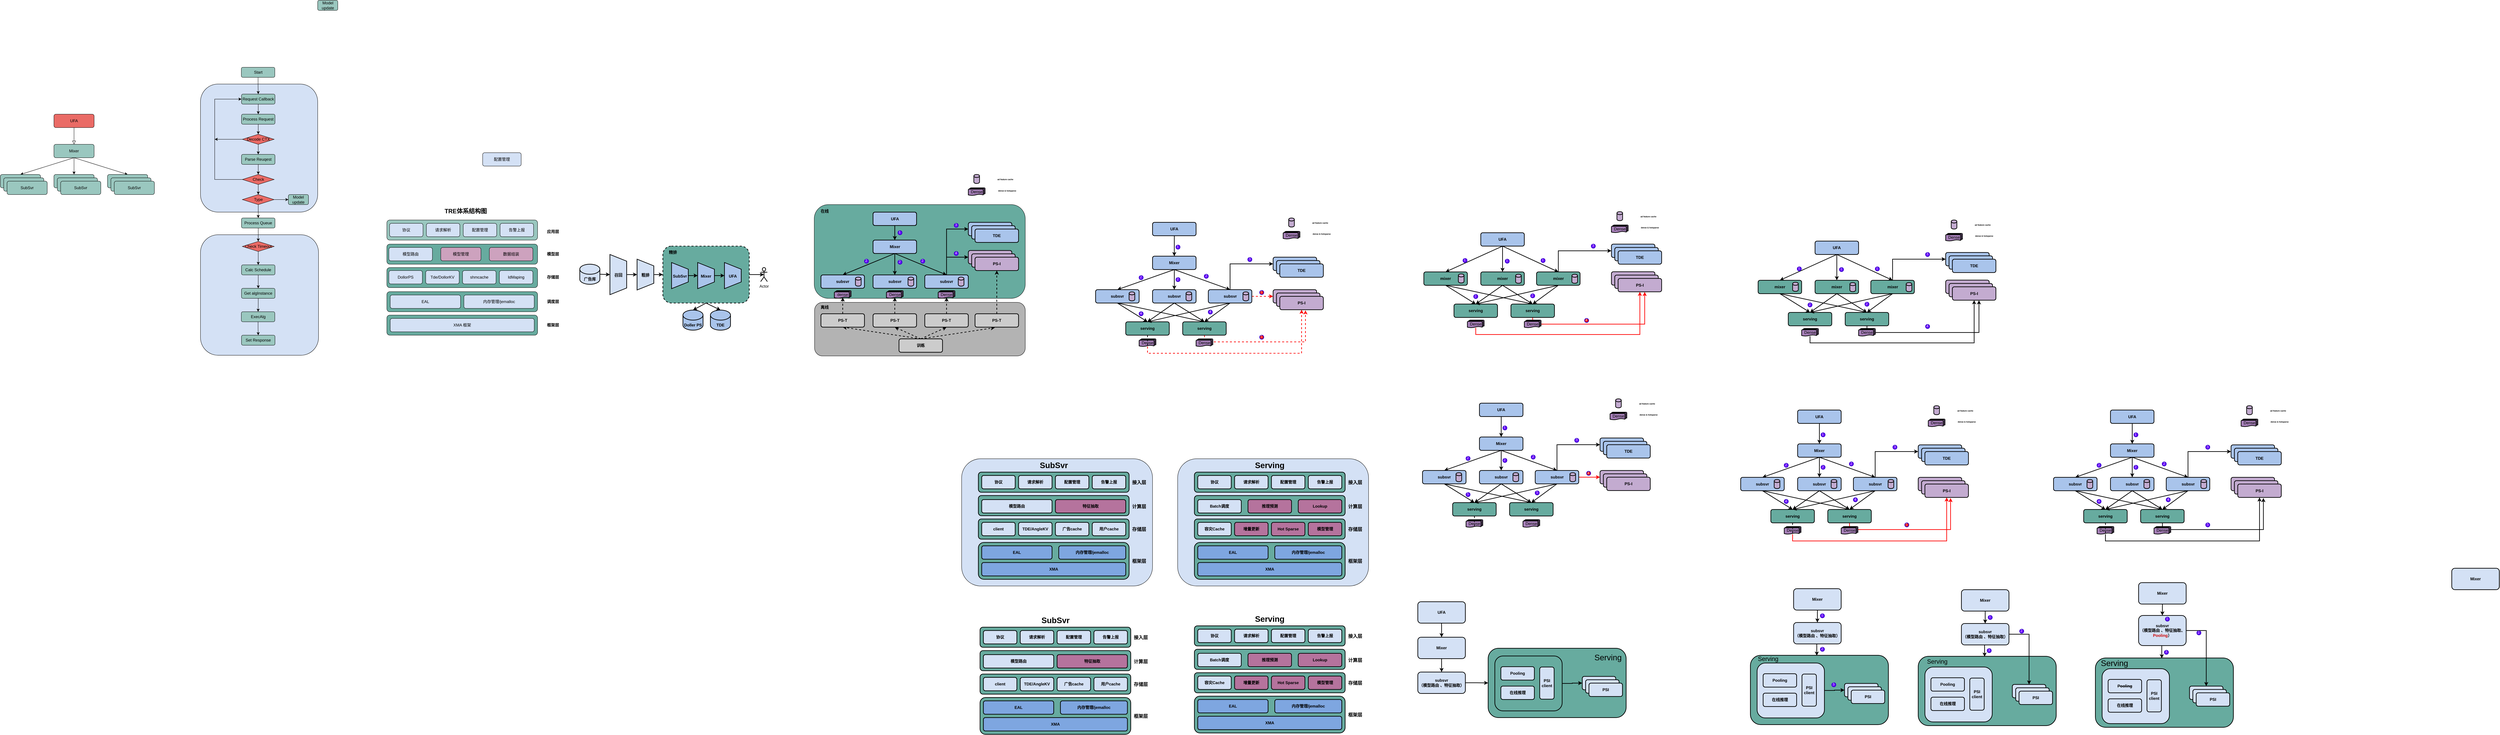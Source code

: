 <mxfile version="15.8.8" type="github">
  <diagram id="C5RBs43oDa-KdzZeNtuy" name="Page-1">
    <mxGraphModel dx="1117" dy="1023" grid="0" gridSize="10" guides="1" tooltips="1" connect="1" arrows="1" fold="1" page="0" pageScale="1" pageWidth="827" pageHeight="1169" background="none" math="0" shadow="0">
      <root>
        <mxCell id="WIyWlLk6GJQsqaUBKTNV-0" />
        <mxCell id="WIyWlLk6GJQsqaUBKTNV-1" parent="WIyWlLk6GJQsqaUBKTNV-0" />
        <mxCell id="ZC6G9wg8kEVkrqUh3elc-462" value="" style="rounded=1;whiteSpace=wrap;html=1;fillColor=#67AB9F;verticalAlign=middle;strokeWidth=2;" parent="WIyWlLk6GJQsqaUBKTNV-1" vertex="1">
          <mxGeometry x="4492" y="1735" width="412" height="207" as="geometry" />
        </mxCell>
        <mxCell id="ZC6G9wg8kEVkrqUh3elc-367" value="" style="rounded=1;whiteSpace=wrap;html=1;shadow=0;glass=0;sketch=0;fontSize=24;strokeWidth=1;fillColor=#D4E1F5;verticalAlign=middle;" parent="WIyWlLk6GJQsqaUBKTNV-1" vertex="1">
          <mxGeometry x="3565" y="1169" width="570" height="380" as="geometry" />
        </mxCell>
        <mxCell id="ZC6G9wg8kEVkrqUh3elc-341" value="" style="rounded=1;whiteSpace=wrap;html=1;shadow=0;glass=0;sketch=0;fontSize=14;fillColor=#B5739D;verticalAlign=middle;strokeWidth=2;" parent="WIyWlLk6GJQsqaUBKTNV-1" vertex="1">
          <mxGeometry x="3760" y="1285" width="300" height="50" as="geometry" />
        </mxCell>
        <mxCell id="ZC6G9wg8kEVkrqUh3elc-338" value="" style="rounded=1;whiteSpace=wrap;html=1;fillColor=#67AB9F;verticalAlign=middle;strokeWidth=2;" parent="WIyWlLk6GJQsqaUBKTNV-1" vertex="1">
          <mxGeometry x="3615" y="1209" width="450" height="60" as="geometry" />
        </mxCell>
        <mxCell id="ZC6G9wg8kEVkrqUh3elc-337" value="" style="rounded=1;whiteSpace=wrap;html=1;fillColor=#67AB9F;verticalAlign=middle;strokeWidth=2;" parent="WIyWlLk6GJQsqaUBKTNV-1" vertex="1">
          <mxGeometry x="3615" y="1279" width="450" height="60" as="geometry" />
        </mxCell>
        <mxCell id="ZC6G9wg8kEVkrqUh3elc-336" value="" style="rounded=1;whiteSpace=wrap;html=1;fillColor=#67AB9F;sketch=0;shadow=0;glass=0;verticalAlign=middle;strokeWidth=2;" parent="WIyWlLk6GJQsqaUBKTNV-1" vertex="1">
          <mxGeometry x="3615" y="1419" width="450" height="110" as="geometry" />
        </mxCell>
        <mxCell id="ZC6G9wg8kEVkrqUh3elc-165" value="" style="rounded=1;whiteSpace=wrap;html=1;fillColor=#67AB9F;" parent="WIyWlLk6GJQsqaUBKTNV-1" vertex="1">
          <mxGeometry x="2480" y="410" width="630" height="280" as="geometry" />
        </mxCell>
        <mxCell id="ZC6G9wg8kEVkrqUh3elc-158" value="" style="rounded=1;whiteSpace=wrap;html=1;fillColor=#B3B3B3;" parent="WIyWlLk6GJQsqaUBKTNV-1" vertex="1">
          <mxGeometry x="2481" y="702" width="629" height="160" as="geometry" />
        </mxCell>
        <mxCell id="ZC6G9wg8kEVkrqUh3elc-138" style="edgeStyle=none;rounded=0;orthogonalLoop=1;jettySize=auto;html=1;exitX=0.5;exitY=1;exitDx=0;exitDy=0;entryX=0.5;entryY=0;entryDx=0;entryDy=0;entryPerimeter=0;fontSize=12;fillColor=#9AC7BF;strokeWidth=2;" parent="WIyWlLk6GJQsqaUBKTNV-1" source="ZC6G9wg8kEVkrqUh3elc-127" target="ZC6G9wg8kEVkrqUh3elc-137" edge="1">
          <mxGeometry relative="1" as="geometry" />
        </mxCell>
        <mxCell id="ZC6G9wg8kEVkrqUh3elc-139" style="edgeStyle=none;rounded=0;orthogonalLoop=1;jettySize=auto;html=1;exitX=0.5;exitY=1;exitDx=0;exitDy=0;entryX=0.5;entryY=0;entryDx=0;entryDy=0;entryPerimeter=0;fontSize=12;fillColor=#9AC7BF;strokeWidth=2;" parent="WIyWlLk6GJQsqaUBKTNV-1" source="ZC6G9wg8kEVkrqUh3elc-127" target="ZC6G9wg8kEVkrqUh3elc-136" edge="1">
          <mxGeometry relative="1" as="geometry" />
        </mxCell>
        <mxCell id="ZC6G9wg8kEVkrqUh3elc-140" style="edgeStyle=none;rounded=0;orthogonalLoop=1;jettySize=auto;html=1;exitX=1;exitY=0.5;exitDx=0;exitDy=0;entryX=0.5;entryY=0.5;entryDx=0;entryDy=0;entryPerimeter=0;fontSize=12;fillColor=#9AC7BF;strokeWidth=2;" parent="WIyWlLk6GJQsqaUBKTNV-1" source="ZC6G9wg8kEVkrqUh3elc-127" target="ZC6G9wg8kEVkrqUh3elc-134" edge="1">
          <mxGeometry relative="1" as="geometry" />
        </mxCell>
        <mxCell id="ZC6G9wg8kEVkrqUh3elc-127" value="" style="rounded=1;whiteSpace=wrap;html=1;fontSize=12;fillColor=#67AB9F;dashed=1;strokeWidth=2;" parent="WIyWlLk6GJQsqaUBKTNV-1" vertex="1">
          <mxGeometry x="2028" y="534" width="258" height="170" as="geometry" />
        </mxCell>
        <mxCell id="ZC6G9wg8kEVkrqUh3elc-103" value="" style="rounded=1;whiteSpace=wrap;html=1;fillColor=#9AC7BF;" parent="WIyWlLk6GJQsqaUBKTNV-1" vertex="1">
          <mxGeometry x="1204" y="456" width="450" height="60" as="geometry" />
        </mxCell>
        <mxCell id="ZC6G9wg8kEVkrqUh3elc-102" value="" style="rounded=1;whiteSpace=wrap;html=1;fillColor=#67AB9F;" parent="WIyWlLk6GJQsqaUBKTNV-1" vertex="1">
          <mxGeometry x="1204" y="528" width="450" height="60" as="geometry" />
        </mxCell>
        <mxCell id="ZC6G9wg8kEVkrqUh3elc-101" value="" style="rounded=1;whiteSpace=wrap;html=1;fillColor=#67AB9F;" parent="WIyWlLk6GJQsqaUBKTNV-1" vertex="1">
          <mxGeometry x="1204" y="598" width="450" height="60" as="geometry" />
        </mxCell>
        <mxCell id="ZC6G9wg8kEVkrqUh3elc-100" value="" style="rounded=1;whiteSpace=wrap;html=1;fillColor=#67AB9F;" parent="WIyWlLk6GJQsqaUBKTNV-1" vertex="1">
          <mxGeometry x="1204" y="670" width="450" height="60" as="geometry" />
        </mxCell>
        <mxCell id="ZC6G9wg8kEVkrqUh3elc-99" value="" style="rounded=1;whiteSpace=wrap;html=1;fillColor=#67AB9F;" parent="WIyWlLk6GJQsqaUBKTNV-1" vertex="1">
          <mxGeometry x="1204" y="740" width="450" height="60" as="geometry" />
        </mxCell>
        <mxCell id="ZC6G9wg8kEVkrqUh3elc-70" value="" style="rounded=1;whiteSpace=wrap;html=1;fillColor=#D4E1F5;" parent="WIyWlLk6GJQsqaUBKTNV-1" vertex="1">
          <mxGeometry x="647.5" y="500" width="352.5" height="360" as="geometry" />
        </mxCell>
        <mxCell id="ZC6G9wg8kEVkrqUh3elc-55" value="" style="rounded=1;whiteSpace=wrap;html=1;fillColor=#D4E1F5;" parent="WIyWlLk6GJQsqaUBKTNV-1" vertex="1">
          <mxGeometry x="647.5" y="50" width="350" height="382.5" as="geometry" />
        </mxCell>
        <mxCell id="WIyWlLk6GJQsqaUBKTNV-2" value="" style="rounded=0;html=1;jettySize=auto;orthogonalLoop=1;fontSize=11;endArrow=block;endFill=0;endSize=8;strokeWidth=1;shadow=0;labelBackgroundColor=none;edgeStyle=orthogonalEdgeStyle;fillColor=#9AC7BF;" parent="WIyWlLk6GJQsqaUBKTNV-1" source="WIyWlLk6GJQsqaUBKTNV-3" edge="1">
          <mxGeometry relative="1" as="geometry">
            <mxPoint x="270" y="230" as="targetPoint" />
          </mxGeometry>
        </mxCell>
        <mxCell id="WIyWlLk6GJQsqaUBKTNV-3" value="UFA" style="rounded=1;whiteSpace=wrap;html=1;fontSize=12;glass=0;strokeWidth=1;shadow=0;fillColor=#EA6B66;" parent="WIyWlLk6GJQsqaUBKTNV-1" vertex="1">
          <mxGeometry x="210" y="140" width="120" height="40" as="geometry" />
        </mxCell>
        <mxCell id="ZC6G9wg8kEVkrqUh3elc-13" style="rounded=0;orthogonalLoop=1;jettySize=auto;html=1;exitX=0.5;exitY=1;exitDx=0;exitDy=0;entryX=0.5;entryY=0;entryDx=0;entryDy=0;fillColor=#9AC7BF;" parent="WIyWlLk6GJQsqaUBKTNV-1" source="WIyWlLk6GJQsqaUBKTNV-11" target="ZC6G9wg8kEVkrqUh3elc-1" edge="1">
          <mxGeometry relative="1" as="geometry" />
        </mxCell>
        <mxCell id="ZC6G9wg8kEVkrqUh3elc-14" style="edgeStyle=none;rounded=0;orthogonalLoop=1;jettySize=auto;html=1;exitX=0.5;exitY=1;exitDx=0;exitDy=0;entryX=0.5;entryY=0;entryDx=0;entryDy=0;fillColor=#9AC7BF;" parent="WIyWlLk6GJQsqaUBKTNV-1" source="WIyWlLk6GJQsqaUBKTNV-11" target="ZC6G9wg8kEVkrqUh3elc-4" edge="1">
          <mxGeometry relative="1" as="geometry" />
        </mxCell>
        <mxCell id="ZC6G9wg8kEVkrqUh3elc-15" style="edgeStyle=none;rounded=0;orthogonalLoop=1;jettySize=auto;html=1;exitX=0.5;exitY=1;exitDx=0;exitDy=0;entryX=0.5;entryY=0;entryDx=0;entryDy=0;fillColor=#9AC7BF;" parent="WIyWlLk6GJQsqaUBKTNV-1" source="WIyWlLk6GJQsqaUBKTNV-11" target="ZC6G9wg8kEVkrqUh3elc-7" edge="1">
          <mxGeometry relative="1" as="geometry" />
        </mxCell>
        <mxCell id="WIyWlLk6GJQsqaUBKTNV-11" value="Mixer" style="rounded=1;whiteSpace=wrap;html=1;fontSize=12;glass=0;strokeWidth=1;shadow=0;fillColor=#9AC7BF;" parent="WIyWlLk6GJQsqaUBKTNV-1" vertex="1">
          <mxGeometry x="210" y="230" width="120" height="40" as="geometry" />
        </mxCell>
        <mxCell id="ZC6G9wg8kEVkrqUh3elc-1" value="Mixer" style="rounded=1;whiteSpace=wrap;html=1;fontSize=12;glass=0;strokeWidth=1;shadow=0;fillColor=#9AC7BF;" parent="WIyWlLk6GJQsqaUBKTNV-1" vertex="1">
          <mxGeometry x="50" y="320" width="120" height="40" as="geometry" />
        </mxCell>
        <mxCell id="ZC6G9wg8kEVkrqUh3elc-2" value="Mixer" style="rounded=1;whiteSpace=wrap;html=1;fontSize=12;glass=0;strokeWidth=1;shadow=0;fillColor=#9AC7BF;" parent="WIyWlLk6GJQsqaUBKTNV-1" vertex="1">
          <mxGeometry x="60" y="330" width="120" height="40" as="geometry" />
        </mxCell>
        <mxCell id="ZC6G9wg8kEVkrqUh3elc-3" value="SubSvr" style="rounded=1;whiteSpace=wrap;html=1;fontSize=12;glass=0;strokeWidth=1;shadow=0;fillColor=#9AC7BF;" parent="WIyWlLk6GJQsqaUBKTNV-1" vertex="1">
          <mxGeometry x="70" y="340" width="120" height="40" as="geometry" />
        </mxCell>
        <mxCell id="ZC6G9wg8kEVkrqUh3elc-4" value="Mixer" style="rounded=1;whiteSpace=wrap;html=1;fontSize=12;glass=0;strokeWidth=1;shadow=0;fillColor=#9AC7BF;" parent="WIyWlLk6GJQsqaUBKTNV-1" vertex="1">
          <mxGeometry x="210" y="320" width="120" height="40" as="geometry" />
        </mxCell>
        <mxCell id="ZC6G9wg8kEVkrqUh3elc-5" value="Mixer" style="rounded=1;whiteSpace=wrap;html=1;fontSize=12;glass=0;strokeWidth=1;shadow=0;fillColor=#9AC7BF;" parent="WIyWlLk6GJQsqaUBKTNV-1" vertex="1">
          <mxGeometry x="220" y="330" width="120" height="40" as="geometry" />
        </mxCell>
        <mxCell id="ZC6G9wg8kEVkrqUh3elc-6" value="SubSvr" style="rounded=1;whiteSpace=wrap;html=1;fontSize=12;glass=0;strokeWidth=1;shadow=0;fillColor=#9AC7BF;" parent="WIyWlLk6GJQsqaUBKTNV-1" vertex="1">
          <mxGeometry x="230" y="340" width="120" height="40" as="geometry" />
        </mxCell>
        <mxCell id="ZC6G9wg8kEVkrqUh3elc-7" value="Mixer" style="rounded=1;whiteSpace=wrap;html=1;fontSize=12;glass=0;strokeWidth=1;shadow=0;fillColor=#9AC7BF;" parent="WIyWlLk6GJQsqaUBKTNV-1" vertex="1">
          <mxGeometry x="370" y="320" width="120" height="40" as="geometry" />
        </mxCell>
        <mxCell id="ZC6G9wg8kEVkrqUh3elc-8" value="Mixer" style="rounded=1;whiteSpace=wrap;html=1;fontSize=12;glass=0;strokeWidth=1;shadow=0;fillColor=#9AC7BF;" parent="WIyWlLk6GJQsqaUBKTNV-1" vertex="1">
          <mxGeometry x="380" y="330" width="120" height="40" as="geometry" />
        </mxCell>
        <mxCell id="ZC6G9wg8kEVkrqUh3elc-9" value="SubSvr" style="rounded=1;whiteSpace=wrap;html=1;fontSize=12;glass=0;strokeWidth=1;shadow=0;fillColor=#9AC7BF;" parent="WIyWlLk6GJQsqaUBKTNV-1" vertex="1">
          <mxGeometry x="390" y="340" width="120" height="40" as="geometry" />
        </mxCell>
        <mxCell id="ZC6G9wg8kEVkrqUh3elc-30" style="edgeStyle=none;rounded=0;orthogonalLoop=1;jettySize=auto;html=1;exitX=0.5;exitY=1;exitDx=0;exitDy=0;entryX=0.5;entryY=0;entryDx=0;entryDy=0;fillColor=#9AC7BF;" parent="WIyWlLk6GJQsqaUBKTNV-1" source="ZC6G9wg8kEVkrqUh3elc-16" target="ZC6G9wg8kEVkrqUh3elc-29" edge="1">
          <mxGeometry relative="1" as="geometry" />
        </mxCell>
        <mxCell id="ZC6G9wg8kEVkrqUh3elc-16" value="Process Request" style="rounded=1;whiteSpace=wrap;html=1;fontSize=12;glass=0;strokeWidth=1;shadow=0;fillColor=#9AC7BF;" parent="WIyWlLk6GJQsqaUBKTNV-1" vertex="1">
          <mxGeometry x="770" y="140" width="100" height="30" as="geometry" />
        </mxCell>
        <mxCell id="ZC6G9wg8kEVkrqUh3elc-47" style="edgeStyle=none;rounded=0;orthogonalLoop=1;jettySize=auto;html=1;exitX=0.5;exitY=1;exitDx=0;exitDy=0;entryX=0.5;entryY=0;entryDx=0;entryDy=0;fillColor=#9AC7BF;" parent="WIyWlLk6GJQsqaUBKTNV-1" source="ZC6G9wg8kEVkrqUh3elc-25" target="ZC6G9wg8kEVkrqUh3elc-16" edge="1">
          <mxGeometry relative="1" as="geometry" />
        </mxCell>
        <mxCell id="ZC6G9wg8kEVkrqUh3elc-25" value="Request Callback" style="rounded=1;whiteSpace=wrap;html=1;fontSize=12;glass=0;strokeWidth=1;shadow=0;fillColor=#9AC7BF;" parent="WIyWlLk6GJQsqaUBKTNV-1" vertex="1">
          <mxGeometry x="770" y="80" width="100" height="30" as="geometry" />
        </mxCell>
        <mxCell id="ZC6G9wg8kEVkrqUh3elc-34" style="edgeStyle=none;rounded=0;orthogonalLoop=1;jettySize=auto;html=1;exitX=0.5;exitY=1;exitDx=0;exitDy=0;entryX=0.5;entryY=0;entryDx=0;entryDy=0;fillColor=#9AC7BF;" parent="WIyWlLk6GJQsqaUBKTNV-1" source="ZC6G9wg8kEVkrqUh3elc-27" target="ZC6G9wg8kEVkrqUh3elc-33" edge="1">
          <mxGeometry relative="1" as="geometry" />
        </mxCell>
        <mxCell id="ZC6G9wg8kEVkrqUh3elc-27" value="Parse Reuqest" style="rounded=1;whiteSpace=wrap;html=1;fontSize=12;glass=0;strokeWidth=1;shadow=0;fillColor=#9AC7BF;" parent="WIyWlLk6GJQsqaUBKTNV-1" vertex="1">
          <mxGeometry x="770" y="260" width="100" height="30" as="geometry" />
        </mxCell>
        <mxCell id="ZC6G9wg8kEVkrqUh3elc-31" style="edgeStyle=none;rounded=0;orthogonalLoop=1;jettySize=auto;html=1;exitX=0.5;exitY=1;exitDx=0;exitDy=0;entryX=0.5;entryY=0;entryDx=0;entryDy=0;fillColor=#9AC7BF;" parent="WIyWlLk6GJQsqaUBKTNV-1" source="ZC6G9wg8kEVkrqUh3elc-29" target="ZC6G9wg8kEVkrqUh3elc-27" edge="1">
          <mxGeometry relative="1" as="geometry" />
        </mxCell>
        <mxCell id="ZC6G9wg8kEVkrqUh3elc-53" style="edgeStyle=orthogonalEdgeStyle;rounded=0;orthogonalLoop=1;jettySize=auto;html=1;exitX=0;exitY=0.5;exitDx=0;exitDy=0;fillColor=#9AC7BF;" parent="WIyWlLk6GJQsqaUBKTNV-1" source="ZC6G9wg8kEVkrqUh3elc-29" edge="1">
          <mxGeometry relative="1" as="geometry">
            <mxPoint x="690" y="215" as="targetPoint" />
          </mxGeometry>
        </mxCell>
        <mxCell id="ZC6G9wg8kEVkrqUh3elc-29" value="Decode CTX" style="rhombus;whiteSpace=wrap;html=1;fillColor=#EA6B66;" parent="WIyWlLk6GJQsqaUBKTNV-1" vertex="1">
          <mxGeometry x="772.5" y="200" width="95" height="30" as="geometry" />
        </mxCell>
        <mxCell id="ZC6G9wg8kEVkrqUh3elc-42" style="edgeStyle=none;rounded=0;orthogonalLoop=1;jettySize=auto;html=1;exitX=0.5;exitY=1;exitDx=0;exitDy=0;entryX=0.5;entryY=0;entryDx=0;entryDy=0;fillColor=#9AC7BF;" parent="WIyWlLk6GJQsqaUBKTNV-1" source="ZC6G9wg8kEVkrqUh3elc-33" target="ZC6G9wg8kEVkrqUh3elc-41" edge="1">
          <mxGeometry relative="1" as="geometry" />
        </mxCell>
        <mxCell id="ZC6G9wg8kEVkrqUh3elc-54" style="edgeStyle=orthogonalEdgeStyle;rounded=0;orthogonalLoop=1;jettySize=auto;html=1;exitX=0;exitY=0.5;exitDx=0;exitDy=0;entryX=0;entryY=0.5;entryDx=0;entryDy=0;fillColor=#9AC7BF;" parent="WIyWlLk6GJQsqaUBKTNV-1" source="ZC6G9wg8kEVkrqUh3elc-33" target="ZC6G9wg8kEVkrqUh3elc-25" edge="1">
          <mxGeometry relative="1" as="geometry">
            <Array as="points">
              <mxPoint x="690" y="335" />
              <mxPoint x="690" y="95" />
            </Array>
          </mxGeometry>
        </mxCell>
        <mxCell id="ZC6G9wg8kEVkrqUh3elc-33" value="Check" style="rhombus;whiteSpace=wrap;html=1;fillColor=#EA6B66;" parent="WIyWlLk6GJQsqaUBKTNV-1" vertex="1">
          <mxGeometry x="772.5" y="320" width="95" height="30" as="geometry" />
        </mxCell>
        <mxCell id="ZC6G9wg8kEVkrqUh3elc-43" style="edgeStyle=none;rounded=0;orthogonalLoop=1;jettySize=auto;html=1;exitX=1;exitY=0.5;exitDx=0;exitDy=0;fillColor=#9AC7BF;entryX=0;entryY=0.5;entryDx=0;entryDy=0;" parent="WIyWlLk6GJQsqaUBKTNV-1" source="ZC6G9wg8kEVkrqUh3elc-41" target="ZC6G9wg8kEVkrqUh3elc-44" edge="1">
          <mxGeometry relative="1" as="geometry">
            <mxPoint x="920" y="395" as="targetPoint" />
          </mxGeometry>
        </mxCell>
        <mxCell id="ZC6G9wg8kEVkrqUh3elc-46" style="edgeStyle=none;rounded=0;orthogonalLoop=1;jettySize=auto;html=1;exitX=0.5;exitY=1;exitDx=0;exitDy=0;entryX=0.5;entryY=0;entryDx=0;entryDy=0;fillColor=#9AC7BF;" parent="WIyWlLk6GJQsqaUBKTNV-1" source="ZC6G9wg8kEVkrqUh3elc-41" target="ZC6G9wg8kEVkrqUh3elc-45" edge="1">
          <mxGeometry relative="1" as="geometry" />
        </mxCell>
        <mxCell id="ZC6G9wg8kEVkrqUh3elc-41" value="Type" style="rhombus;whiteSpace=wrap;html=1;fillColor=#EA6B66;" parent="WIyWlLk6GJQsqaUBKTNV-1" vertex="1">
          <mxGeometry x="772.5" y="380" width="95" height="30" as="geometry" />
        </mxCell>
        <mxCell id="ZC6G9wg8kEVkrqUh3elc-44" value="Model update" style="rounded=1;whiteSpace=wrap;html=1;fontSize=12;glass=0;strokeWidth=1;shadow=0;fillColor=#9AC7BF;" parent="WIyWlLk6GJQsqaUBKTNV-1" vertex="1">
          <mxGeometry x="910" y="380" width="60" height="30" as="geometry" />
        </mxCell>
        <mxCell id="ZC6G9wg8kEVkrqUh3elc-58" style="edgeStyle=orthogonalEdgeStyle;rounded=0;orthogonalLoop=1;jettySize=auto;html=1;exitX=0.5;exitY=1;exitDx=0;exitDy=0;entryX=0.5;entryY=0;entryDx=0;entryDy=0;fillColor=#9AC7BF;" parent="WIyWlLk6GJQsqaUBKTNV-1" source="ZC6G9wg8kEVkrqUh3elc-45" target="ZC6G9wg8kEVkrqUh3elc-57" edge="1">
          <mxGeometry relative="1" as="geometry" />
        </mxCell>
        <mxCell id="ZC6G9wg8kEVkrqUh3elc-45" value="Process Queue" style="rounded=1;whiteSpace=wrap;html=1;fontSize=12;glass=0;strokeWidth=1;shadow=0;fillColor=#9AC7BF;" parent="WIyWlLk6GJQsqaUBKTNV-1" vertex="1">
          <mxGeometry x="770" y="450" width="100" height="30" as="geometry" />
        </mxCell>
        <mxCell id="ZC6G9wg8kEVkrqUh3elc-51" style="edgeStyle=orthogonalEdgeStyle;rounded=0;orthogonalLoop=1;jettySize=auto;html=1;exitX=0.5;exitY=1;exitDx=0;exitDy=0;entryX=0.5;entryY=0;entryDx=0;entryDy=0;fillColor=#9AC7BF;" parent="WIyWlLk6GJQsqaUBKTNV-1" source="ZC6G9wg8kEVkrqUh3elc-50" target="ZC6G9wg8kEVkrqUh3elc-25" edge="1">
          <mxGeometry relative="1" as="geometry" />
        </mxCell>
        <mxCell id="ZC6G9wg8kEVkrqUh3elc-50" value="Start" style="rounded=1;whiteSpace=wrap;html=1;fontSize=12;glass=0;strokeWidth=1;shadow=0;fillColor=#9AC7BF;" parent="WIyWlLk6GJQsqaUBKTNV-1" vertex="1">
          <mxGeometry x="769.5" width="100" height="30" as="geometry" />
        </mxCell>
        <mxCell id="ZC6G9wg8kEVkrqUh3elc-61" style="edgeStyle=orthogonalEdgeStyle;rounded=0;orthogonalLoop=1;jettySize=auto;html=1;exitX=0.5;exitY=1;exitDx=0;exitDy=0;entryX=0.5;entryY=0;entryDx=0;entryDy=0;fillColor=#9AC7BF;" parent="WIyWlLk6GJQsqaUBKTNV-1" source="ZC6G9wg8kEVkrqUh3elc-57" target="ZC6G9wg8kEVkrqUh3elc-60" edge="1">
          <mxGeometry relative="1" as="geometry" />
        </mxCell>
        <mxCell id="ZC6G9wg8kEVkrqUh3elc-57" value="Check Timeout" style="rhombus;whiteSpace=wrap;html=1;fillColor=#EA6B66;" parent="WIyWlLk6GJQsqaUBKTNV-1" vertex="1">
          <mxGeometry x="772.5" y="520" width="95" height="30" as="geometry" />
        </mxCell>
        <mxCell id="ZC6G9wg8kEVkrqUh3elc-59" value="Model update" style="rounded=1;whiteSpace=wrap;html=1;fontSize=12;glass=0;strokeWidth=1;shadow=0;fillColor=#9AC7BF;" parent="WIyWlLk6GJQsqaUBKTNV-1" vertex="1">
          <mxGeometry x="997.5" y="-200" width="60" height="30" as="geometry" />
        </mxCell>
        <mxCell id="ZC6G9wg8kEVkrqUh3elc-63" style="edgeStyle=orthogonalEdgeStyle;rounded=0;orthogonalLoop=1;jettySize=auto;html=1;exitX=0.5;exitY=1;exitDx=0;exitDy=0;entryX=0.5;entryY=0;entryDx=0;entryDy=0;fillColor=#9AC7BF;" parent="WIyWlLk6GJQsqaUBKTNV-1" source="ZC6G9wg8kEVkrqUh3elc-60" target="ZC6G9wg8kEVkrqUh3elc-62" edge="1">
          <mxGeometry relative="1" as="geometry" />
        </mxCell>
        <mxCell id="ZC6G9wg8kEVkrqUh3elc-60" value="Calc Schedule" style="rounded=1;whiteSpace=wrap;html=1;fontSize=12;glass=0;strokeWidth=1;shadow=0;fillColor=#9AC7BF;" parent="WIyWlLk6GJQsqaUBKTNV-1" vertex="1">
          <mxGeometry x="770" y="590" width="100" height="30" as="geometry" />
        </mxCell>
        <mxCell id="ZC6G9wg8kEVkrqUh3elc-66" style="edgeStyle=orthogonalEdgeStyle;rounded=0;orthogonalLoop=1;jettySize=auto;html=1;exitX=0.5;exitY=1;exitDx=0;exitDy=0;entryX=0.5;entryY=0;entryDx=0;entryDy=0;fillColor=#9AC7BF;" parent="WIyWlLk6GJQsqaUBKTNV-1" source="ZC6G9wg8kEVkrqUh3elc-62" target="ZC6G9wg8kEVkrqUh3elc-65" edge="1">
          <mxGeometry relative="1" as="geometry" />
        </mxCell>
        <mxCell id="ZC6G9wg8kEVkrqUh3elc-62" value="Get&amp;nbsp;algInstance" style="rounded=1;whiteSpace=wrap;html=1;fontSize=12;glass=0;strokeWidth=1;shadow=0;fillColor=#9AC7BF;" parent="WIyWlLk6GJQsqaUBKTNV-1" vertex="1">
          <mxGeometry x="770" y="660" width="100" height="30" as="geometry" />
        </mxCell>
        <mxCell id="ZC6G9wg8kEVkrqUh3elc-68" style="edgeStyle=orthogonalEdgeStyle;rounded=0;orthogonalLoop=1;jettySize=auto;html=1;exitX=0.5;exitY=1;exitDx=0;exitDy=0;entryX=0.5;entryY=0;entryDx=0;entryDy=0;fillColor=#9AC7BF;" parent="WIyWlLk6GJQsqaUBKTNV-1" source="ZC6G9wg8kEVkrqUh3elc-65" target="ZC6G9wg8kEVkrqUh3elc-67" edge="1">
          <mxGeometry relative="1" as="geometry" />
        </mxCell>
        <mxCell id="ZC6G9wg8kEVkrqUh3elc-65" value="ExecAlg" style="rounded=1;whiteSpace=wrap;html=1;fontSize=12;glass=0;strokeWidth=1;shadow=0;fillColor=#9AC7BF;" parent="WIyWlLk6GJQsqaUBKTNV-1" vertex="1">
          <mxGeometry x="769.5" y="730" width="100" height="30" as="geometry" />
        </mxCell>
        <mxCell id="ZC6G9wg8kEVkrqUh3elc-67" value="Set Response" style="rounded=1;whiteSpace=wrap;html=1;fontSize=12;glass=0;strokeWidth=1;shadow=0;fillColor=#9AC7BF;" parent="WIyWlLk6GJQsqaUBKTNV-1" vertex="1">
          <mxGeometry x="770" y="800" width="100" height="30" as="geometry" />
        </mxCell>
        <mxCell id="ZC6G9wg8kEVkrqUh3elc-74" value="DollorPS" style="rounded=1;whiteSpace=wrap;html=1;fillColor=#D4E1F5;" parent="WIyWlLk6GJQsqaUBKTNV-1" vertex="1">
          <mxGeometry x="1210" y="607" width="100" height="40" as="geometry" />
        </mxCell>
        <mxCell id="ZC6G9wg8kEVkrqUh3elc-79" value="配置管理" style="rounded=1;whiteSpace=wrap;html=1;fillColor=#D4E1F5;" parent="WIyWlLk6GJQsqaUBKTNV-1" vertex="1">
          <mxGeometry x="1490" y="255" width="115" height="40" as="geometry" />
        </mxCell>
        <mxCell id="ZC6G9wg8kEVkrqUh3elc-80" value="XMA 框架" style="rounded=1;whiteSpace=wrap;html=1;fillColor=#D4E1F5;" parent="WIyWlLk6GJQsqaUBKTNV-1" vertex="1">
          <mxGeometry x="1214" y="750" width="430" height="40" as="geometry" />
        </mxCell>
        <mxCell id="ZC6G9wg8kEVkrqUh3elc-82" value="Tde/DollorKV" style="rounded=1;whiteSpace=wrap;html=1;fillColor=#D4E1F5;" parent="WIyWlLk6GJQsqaUBKTNV-1" vertex="1">
          <mxGeometry x="1320" y="607" width="100" height="40" as="geometry" />
        </mxCell>
        <mxCell id="ZC6G9wg8kEVkrqUh3elc-83" value="shmcache" style="rounded=1;whiteSpace=wrap;html=1;fillColor=#D4E1F5;" parent="WIyWlLk6GJQsqaUBKTNV-1" vertex="1">
          <mxGeometry x="1430" y="607" width="100" height="40" as="geometry" />
        </mxCell>
        <mxCell id="ZC6G9wg8kEVkrqUh3elc-84" value="IdMaping" style="rounded=1;whiteSpace=wrap;html=1;fillColor=#D4E1F5;" parent="WIyWlLk6GJQsqaUBKTNV-1" vertex="1">
          <mxGeometry x="1540" y="607" width="100" height="40" as="geometry" />
        </mxCell>
        <mxCell id="ZC6G9wg8kEVkrqUh3elc-88" value="模型路由" style="rounded=1;whiteSpace=wrap;html=1;fillColor=#D4E1F5;" parent="WIyWlLk6GJQsqaUBKTNV-1" vertex="1">
          <mxGeometry x="1210" y="538" width="130" height="40" as="geometry" />
        </mxCell>
        <mxCell id="ZC6G9wg8kEVkrqUh3elc-89" value="EAL" style="rounded=1;whiteSpace=wrap;html=1;fillColor=#D4E1F5;" parent="WIyWlLk6GJQsqaUBKTNV-1" vertex="1">
          <mxGeometry x="1214" y="680" width="210" height="40" as="geometry" />
        </mxCell>
        <mxCell id="ZC6G9wg8kEVkrqUh3elc-90" value="模型管理" style="rounded=1;whiteSpace=wrap;html=1;fillColor=#CDA2BE;" parent="WIyWlLk6GJQsqaUBKTNV-1" vertex="1">
          <mxGeometry x="1365" y="538" width="120" height="40" as="geometry" />
        </mxCell>
        <mxCell id="ZC6G9wg8kEVkrqUh3elc-91" value="内存管理/jemalloc" style="rounded=1;whiteSpace=wrap;html=1;fillColor=#D4E1F5;" parent="WIyWlLk6GJQsqaUBKTNV-1" vertex="1">
          <mxGeometry x="1434" y="680" width="210" height="40" as="geometry" />
        </mxCell>
        <mxCell id="ZC6G9wg8kEVkrqUh3elc-93" value="数据组装" style="rounded=1;whiteSpace=wrap;html=1;fillColor=#CDA2BE;" parent="WIyWlLk6GJQsqaUBKTNV-1" vertex="1">
          <mxGeometry x="1510" y="538" width="130" height="40" as="geometry" />
        </mxCell>
        <mxCell id="ZC6G9wg8kEVkrqUh3elc-114" style="edgeStyle=orthogonalEdgeStyle;rounded=0;orthogonalLoop=1;jettySize=auto;html=1;exitX=0.5;exitY=1;exitDx=0;exitDy=0;entryX=0.5;entryY=0;entryDx=0;entryDy=0;fontSize=18;fillColor=#9AC7BF;strokeWidth=2;" parent="WIyWlLk6GJQsqaUBKTNV-1" source="ZC6G9wg8kEVkrqUh3elc-94" target="ZC6G9wg8kEVkrqUh3elc-110" edge="1">
          <mxGeometry relative="1" as="geometry" />
        </mxCell>
        <mxCell id="ZC6G9wg8kEVkrqUh3elc-94" value="UFA" style="rounded=1;whiteSpace=wrap;html=1;fillColor=#9AC7BF;strokeWidth=2;" parent="WIyWlLk6GJQsqaUBKTNV-1" vertex="1">
          <mxGeometry x="2655.5" y="432.5" width="130" height="40" as="geometry" />
        </mxCell>
        <mxCell id="ZC6G9wg8kEVkrqUh3elc-95" value="协议" style="rounded=1;whiteSpace=wrap;html=1;fillColor=#D4E1F5;" parent="WIyWlLk6GJQsqaUBKTNV-1" vertex="1">
          <mxGeometry x="1212" y="466" width="100" height="40" as="geometry" />
        </mxCell>
        <mxCell id="ZC6G9wg8kEVkrqUh3elc-96" value="请求解析" style="rounded=1;whiteSpace=wrap;html=1;fillColor=#D4E1F5;" parent="WIyWlLk6GJQsqaUBKTNV-1" vertex="1">
          <mxGeometry x="1322" y="466" width="100" height="40" as="geometry" />
        </mxCell>
        <mxCell id="ZC6G9wg8kEVkrqUh3elc-97" value="配置管理" style="rounded=1;whiteSpace=wrap;html=1;fillColor=#D4E1F5;" parent="WIyWlLk6GJQsqaUBKTNV-1" vertex="1">
          <mxGeometry x="1432" y="466" width="100" height="40" as="geometry" />
        </mxCell>
        <mxCell id="ZC6G9wg8kEVkrqUh3elc-98" value="告警上报" style="rounded=1;whiteSpace=wrap;html=1;fillColor=#D4E1F5;" parent="WIyWlLk6GJQsqaUBKTNV-1" vertex="1">
          <mxGeometry x="1542" y="466" width="100" height="40" as="geometry" />
        </mxCell>
        <mxCell id="ZC6G9wg8kEVkrqUh3elc-104" value="存储层" style="text;html=1;strokeColor=none;fillColor=none;align=center;verticalAlign=middle;whiteSpace=wrap;rounded=0;fontStyle=1" parent="WIyWlLk6GJQsqaUBKTNV-1" vertex="1">
          <mxGeometry x="1670" y="612" width="60" height="30" as="geometry" />
        </mxCell>
        <mxCell id="ZC6G9wg8kEVkrqUh3elc-105" value="框架层" style="text;html=1;strokeColor=none;fillColor=none;align=center;verticalAlign=middle;whiteSpace=wrap;rounded=0;fontStyle=1" parent="WIyWlLk6GJQsqaUBKTNV-1" vertex="1">
          <mxGeometry x="1670" y="755" width="60" height="30" as="geometry" />
        </mxCell>
        <mxCell id="ZC6G9wg8kEVkrqUh3elc-106" value="调度层" style="text;html=1;strokeColor=none;fillColor=none;align=center;verticalAlign=middle;whiteSpace=wrap;rounded=0;fontStyle=1" parent="WIyWlLk6GJQsqaUBKTNV-1" vertex="1">
          <mxGeometry x="1670" y="685" width="60" height="30" as="geometry" />
        </mxCell>
        <mxCell id="ZC6G9wg8kEVkrqUh3elc-107" value="模型层" style="text;html=1;strokeColor=none;fillColor=none;align=center;verticalAlign=middle;whiteSpace=wrap;rounded=0;fontStyle=1" parent="WIyWlLk6GJQsqaUBKTNV-1" vertex="1">
          <mxGeometry x="1670" y="543" width="60" height="30" as="geometry" />
        </mxCell>
        <mxCell id="ZC6G9wg8kEVkrqUh3elc-108" value="应用层" style="text;html=1;strokeColor=none;fillColor=none;align=center;verticalAlign=middle;whiteSpace=wrap;rounded=0;fontStyle=1" parent="WIyWlLk6GJQsqaUBKTNV-1" vertex="1">
          <mxGeometry x="1670" y="476" width="60" height="30" as="geometry" />
        </mxCell>
        <mxCell id="ZC6G9wg8kEVkrqUh3elc-109" value="&lt;font style=&quot;font-size: 18px&quot;&gt;TRE体系结构图&lt;/font&gt;" style="text;html=1;strokeColor=none;fillColor=none;align=center;verticalAlign=middle;whiteSpace=wrap;rounded=0;fontStyle=1" parent="WIyWlLk6GJQsqaUBKTNV-1" vertex="1">
          <mxGeometry x="1339" y="410" width="201" height="40" as="geometry" />
        </mxCell>
        <mxCell id="ZC6G9wg8kEVkrqUh3elc-115" style="rounded=0;orthogonalLoop=1;jettySize=auto;html=1;exitX=0.5;exitY=1;exitDx=0;exitDy=0;entryX=0.5;entryY=0;entryDx=0;entryDy=0;fontSize=18;fillColor=#9AC7BF;strokeWidth=2;" parent="WIyWlLk6GJQsqaUBKTNV-1" source="ZC6G9wg8kEVkrqUh3elc-110" target="ZC6G9wg8kEVkrqUh3elc-111" edge="1">
          <mxGeometry relative="1" as="geometry" />
        </mxCell>
        <mxCell id="ZC6G9wg8kEVkrqUh3elc-116" style="edgeStyle=none;rounded=0;orthogonalLoop=1;jettySize=auto;html=1;exitX=0.5;exitY=1;exitDx=0;exitDy=0;entryX=0.5;entryY=0;entryDx=0;entryDy=0;fontSize=18;fillColor=#9AC7BF;strokeWidth=2;" parent="WIyWlLk6GJQsqaUBKTNV-1" source="ZC6G9wg8kEVkrqUh3elc-110" target="ZC6G9wg8kEVkrqUh3elc-112" edge="1">
          <mxGeometry relative="1" as="geometry" />
        </mxCell>
        <mxCell id="ZC6G9wg8kEVkrqUh3elc-117" style="edgeStyle=none;rounded=0;orthogonalLoop=1;jettySize=auto;html=1;exitX=0.5;exitY=1;exitDx=0;exitDy=0;entryX=0.5;entryY=0;entryDx=0;entryDy=0;fontSize=18;fillColor=#9AC7BF;strokeWidth=2;" parent="WIyWlLk6GJQsqaUBKTNV-1" source="ZC6G9wg8kEVkrqUh3elc-110" target="ZC6G9wg8kEVkrqUh3elc-113" edge="1">
          <mxGeometry relative="1" as="geometry" />
        </mxCell>
        <mxCell id="ZC6G9wg8kEVkrqUh3elc-110" value="Mixer" style="rounded=1;whiteSpace=wrap;html=1;fillColor=#9AC7BF;strokeWidth=2;" parent="WIyWlLk6GJQsqaUBKTNV-1" vertex="1">
          <mxGeometry x="2655.5" y="516" width="130" height="40" as="geometry" />
        </mxCell>
        <mxCell id="ZC6G9wg8kEVkrqUh3elc-111" value="&lt;b&gt;subsvr&lt;/b&gt;" style="rounded=1;whiteSpace=wrap;html=1;fillColor=#A9C4EB;strokeWidth=2;" parent="WIyWlLk6GJQsqaUBKTNV-1" vertex="1">
          <mxGeometry x="2500" y="620" width="130" height="40" as="geometry" />
        </mxCell>
        <mxCell id="ZC6G9wg8kEVkrqUh3elc-112" value="&lt;b&gt;subsvr&lt;/b&gt;" style="rounded=1;whiteSpace=wrap;html=1;fillColor=#A9C4EB;strokeWidth=2;" parent="WIyWlLk6GJQsqaUBKTNV-1" vertex="1">
          <mxGeometry x="2655.5" y="620" width="130" height="40" as="geometry" />
        </mxCell>
        <mxCell id="ZC6G9wg8kEVkrqUh3elc-201" style="edgeStyle=orthogonalEdgeStyle;rounded=0;orthogonalLoop=1;jettySize=auto;html=1;exitX=0.5;exitY=0;exitDx=0;exitDy=0;entryX=0;entryY=0.5;entryDx=0;entryDy=0;fontSize=6;fillColor=#9AC7BF;strokeWidth=2;" parent="WIyWlLk6GJQsqaUBKTNV-1" source="ZC6G9wg8kEVkrqUh3elc-113" target="ZC6G9wg8kEVkrqUh3elc-145" edge="1">
          <mxGeometry relative="1" as="geometry" />
        </mxCell>
        <mxCell id="ZC6G9wg8kEVkrqUh3elc-202" style="edgeStyle=orthogonalEdgeStyle;rounded=0;orthogonalLoop=1;jettySize=auto;html=1;exitX=0.5;exitY=0;exitDx=0;exitDy=0;entryX=0;entryY=0.5;entryDx=0;entryDy=0;fontSize=6;fillColor=#9AC7BF;strokeWidth=2;" parent="WIyWlLk6GJQsqaUBKTNV-1" source="ZC6G9wg8kEVkrqUh3elc-113" target="ZC6G9wg8kEVkrqUh3elc-146" edge="1">
          <mxGeometry relative="1" as="geometry" />
        </mxCell>
        <mxCell id="ZC6G9wg8kEVkrqUh3elc-113" value="&lt;b&gt;subsvr&lt;/b&gt;" style="rounded=1;whiteSpace=wrap;html=1;fillColor=#A9C4EB;strokeWidth=2;" parent="WIyWlLk6GJQsqaUBKTNV-1" vertex="1">
          <mxGeometry x="2810" y="620" width="130" height="40" as="geometry" />
        </mxCell>
        <mxCell id="ZC6G9wg8kEVkrqUh3elc-126" style="edgeStyle=none;rounded=0;orthogonalLoop=1;jettySize=auto;html=1;exitX=0.5;exitY=0;exitDx=0;exitDy=0;entryX=0.5;entryY=1;entryDx=0;entryDy=0;fontSize=18;fillColor=#9AC7BF;strokeWidth=2;" parent="WIyWlLk6GJQsqaUBKTNV-1" source="ZC6G9wg8kEVkrqUh3elc-118" target="ZC6G9wg8kEVkrqUh3elc-119" edge="1">
          <mxGeometry relative="1" as="geometry" />
        </mxCell>
        <mxCell id="ZC6G9wg8kEVkrqUh3elc-118" value="&lt;font style=&quot;font-size: 12px&quot;&gt;&lt;b&gt;召回&lt;/b&gt;&lt;/font&gt;" style="shape=trapezoid;perimeter=trapezoidPerimeter;whiteSpace=wrap;html=1;fixedSize=1;fontSize=18;fillColor=#D4E1F5;rotation=90;horizontal=0;strokeWidth=2;" parent="WIyWlLk6GJQsqaUBKTNV-1" vertex="1">
          <mxGeometry x="1835" y="594" width="120" height="50" as="geometry" />
        </mxCell>
        <mxCell id="ZC6G9wg8kEVkrqUh3elc-129" style="edgeStyle=none;rounded=0;orthogonalLoop=1;jettySize=auto;html=1;exitX=0.5;exitY=0;exitDx=0;exitDy=0;fontSize=12;fillColor=#9AC7BF;strokeWidth=2;" parent="WIyWlLk6GJQsqaUBKTNV-1" source="ZC6G9wg8kEVkrqUh3elc-119" target="ZC6G9wg8kEVkrqUh3elc-127" edge="1">
          <mxGeometry relative="1" as="geometry" />
        </mxCell>
        <mxCell id="ZC6G9wg8kEVkrqUh3elc-119" value="&lt;font style=&quot;font-size: 12px&quot;&gt;&lt;b&gt;粗排&lt;/b&gt;&lt;/font&gt;" style="shape=trapezoid;perimeter=trapezoidPerimeter;whiteSpace=wrap;html=1;fixedSize=1;fontSize=18;fillColor=#D4E1F5;rotation=90;horizontal=0;strokeWidth=2;" parent="WIyWlLk6GJQsqaUBKTNV-1" vertex="1">
          <mxGeometry x="1930" y="594" width="92" height="50" as="geometry" />
        </mxCell>
        <mxCell id="ZC6G9wg8kEVkrqUh3elc-130" style="edgeStyle=none;rounded=0;orthogonalLoop=1;jettySize=auto;html=1;exitX=0.5;exitY=0;exitDx=0;exitDy=0;fontSize=12;fillColor=#9AC7BF;strokeWidth=2;" parent="WIyWlLk6GJQsqaUBKTNV-1" source="ZC6G9wg8kEVkrqUh3elc-120" target="ZC6G9wg8kEVkrqUh3elc-123" edge="1">
          <mxGeometry relative="1" as="geometry" />
        </mxCell>
        <mxCell id="ZC6G9wg8kEVkrqUh3elc-120" value="&lt;font style=&quot;font-size: 12px&quot;&gt;&lt;b&gt;SubSvr&lt;/b&gt;&lt;/font&gt;" style="shape=trapezoid;perimeter=trapezoidPerimeter;whiteSpace=wrap;html=1;fixedSize=1;fontSize=18;fillColor=#A9C4EB;rotation=90;horizontal=0;strokeWidth=2;" parent="WIyWlLk6GJQsqaUBKTNV-1" vertex="1">
          <mxGeometry x="2040" y="597" width="78" height="50" as="geometry" />
        </mxCell>
        <mxCell id="ZC6G9wg8kEVkrqUh3elc-125" style="edgeStyle=none;rounded=0;orthogonalLoop=1;jettySize=auto;html=1;exitX=1;exitY=0.5;exitDx=0;exitDy=0;exitPerimeter=0;entryX=0.5;entryY=1;entryDx=0;entryDy=0;fontSize=18;fillColor=#9AC7BF;strokeWidth=2;" parent="WIyWlLk6GJQsqaUBKTNV-1" source="ZC6G9wg8kEVkrqUh3elc-121" target="ZC6G9wg8kEVkrqUh3elc-118" edge="1">
          <mxGeometry relative="1" as="geometry" />
        </mxCell>
        <mxCell id="ZC6G9wg8kEVkrqUh3elc-121" value="&lt;font style=&quot;font-size: 12px&quot;&gt;&lt;b&gt;广告库&lt;/b&gt;&lt;/font&gt;" style="shape=cylinder3;whiteSpace=wrap;html=1;boundedLbl=1;backgroundOutline=1;size=15;fontSize=18;fillColor=#D4E1F5;strokeWidth=2;" parent="WIyWlLk6GJQsqaUBKTNV-1" vertex="1">
          <mxGeometry x="1780" y="588" width="60" height="60" as="geometry" />
        </mxCell>
        <mxCell id="ZC6G9wg8kEVkrqUh3elc-133" style="edgeStyle=none;rounded=0;orthogonalLoop=1;jettySize=auto;html=1;exitX=0.5;exitY=0;exitDx=0;exitDy=0;entryX=0.5;entryY=1;entryDx=0;entryDy=0;fontSize=12;fillColor=#9AC7BF;strokeWidth=2;" parent="WIyWlLk6GJQsqaUBKTNV-1" source="ZC6G9wg8kEVkrqUh3elc-123" target="ZC6G9wg8kEVkrqUh3elc-124" edge="1">
          <mxGeometry relative="1" as="geometry" />
        </mxCell>
        <mxCell id="ZC6G9wg8kEVkrqUh3elc-123" value="&lt;font style=&quot;font-size: 12px&quot;&gt;&lt;b&gt;Mixer&lt;/b&gt;&lt;/font&gt;" style="shape=trapezoid;perimeter=trapezoidPerimeter;whiteSpace=wrap;html=1;fixedSize=1;fontSize=18;fillColor=#A9C4EB;rotation=90;horizontal=0;strokeWidth=2;" parent="WIyWlLk6GJQsqaUBKTNV-1" vertex="1">
          <mxGeometry x="2118" y="597" width="78" height="50" as="geometry" />
        </mxCell>
        <mxCell id="ZC6G9wg8kEVkrqUh3elc-124" value="&lt;font style=&quot;font-size: 12px&quot;&gt;&lt;b&gt;UFA&lt;/b&gt;&lt;/font&gt;" style="shape=trapezoid;perimeter=trapezoidPerimeter;whiteSpace=wrap;html=1;fixedSize=1;fontSize=18;fillColor=#A9C4EB;rotation=90;verticalAlign=middle;align=center;horizontal=0;strokeWidth=2;" parent="WIyWlLk6GJQsqaUBKTNV-1" vertex="1">
          <mxGeometry x="2198" y="597" width="78" height="50" as="geometry" />
        </mxCell>
        <mxCell id="ZC6G9wg8kEVkrqUh3elc-128" value="精排" style="text;html=1;strokeColor=none;fillColor=none;align=center;verticalAlign=middle;whiteSpace=wrap;rounded=0;fontStyle=1;strokeWidth=2;" parent="WIyWlLk6GJQsqaUBKTNV-1" vertex="1">
          <mxGeometry x="2028" y="538" width="60" height="30" as="geometry" />
        </mxCell>
        <mxCell id="ZC6G9wg8kEVkrqUh3elc-134" value="Actor" style="shape=umlActor;verticalLabelPosition=bottom;verticalAlign=top;html=1;outlineConnect=0;rounded=1;fillColor=none;strokeWidth=2;" parent="WIyWlLk6GJQsqaUBKTNV-1" vertex="1">
          <mxGeometry x="2320" y="598" width="20" height="42" as="geometry" />
        </mxCell>
        <mxCell id="ZC6G9wg8kEVkrqUh3elc-136" value="&lt;span style=&quot;font-size: 12px&quot;&gt;TDE&lt;/span&gt;" style="shape=cylinder3;whiteSpace=wrap;html=1;boundedLbl=1;backgroundOutline=1;size=15;fontSize=18;fillColor=#A9C4EB;fontStyle=1;strokeWidth=2;" parent="WIyWlLk6GJQsqaUBKTNV-1" vertex="1">
          <mxGeometry x="2170" y="725" width="60" height="60" as="geometry" />
        </mxCell>
        <mxCell id="ZC6G9wg8kEVkrqUh3elc-137" value="&lt;span style=&quot;font-size: 12px&quot;&gt;&lt;b&gt;Doller PS&lt;/b&gt;&lt;/span&gt;" style="shape=cylinder3;whiteSpace=wrap;html=1;boundedLbl=1;backgroundOutline=1;size=15;fontSize=18;fillColor=#A9C4EB;strokeWidth=2;" parent="WIyWlLk6GJQsqaUBKTNV-1" vertex="1">
          <mxGeometry x="2088" y="725" width="60" height="60" as="geometry" />
        </mxCell>
        <mxCell id="ZC6G9wg8kEVkrqUh3elc-152" style="edgeStyle=none;rounded=0;orthogonalLoop=1;jettySize=auto;html=1;exitX=0.5;exitY=0;exitDx=0;exitDy=0;entryX=0.454;entryY=1.038;entryDx=0;entryDy=0;entryPerimeter=0;fontSize=12;fillColor=#9AC7BF;dashed=1;strokeWidth=2;" parent="WIyWlLk6GJQsqaUBKTNV-1" source="ZC6G9wg8kEVkrqUh3elc-141" target="ZC6G9wg8kEVkrqUh3elc-144" edge="1">
          <mxGeometry relative="1" as="geometry" />
        </mxCell>
        <mxCell id="ZC6G9wg8kEVkrqUh3elc-153" style="edgeStyle=none;rounded=0;orthogonalLoop=1;jettySize=auto;html=1;exitX=0.5;exitY=0;exitDx=0;exitDy=0;entryX=0.5;entryY=1;entryDx=0;entryDy=0;fontSize=12;fillColor=#9AC7BF;dashed=1;strokeWidth=2;" parent="WIyWlLk6GJQsqaUBKTNV-1" source="ZC6G9wg8kEVkrqUh3elc-141" target="ZC6G9wg8kEVkrqUh3elc-143" edge="1">
          <mxGeometry relative="1" as="geometry" />
        </mxCell>
        <mxCell id="ZC6G9wg8kEVkrqUh3elc-154" style="edgeStyle=none;rounded=0;orthogonalLoop=1;jettySize=auto;html=1;exitX=0.5;exitY=0;exitDx=0;exitDy=0;entryX=0.5;entryY=1;entryDx=0;entryDy=0;fontSize=12;fillColor=#9AC7BF;dashed=1;strokeWidth=2;" parent="WIyWlLk6GJQsqaUBKTNV-1" source="ZC6G9wg8kEVkrqUh3elc-141" target="ZC6G9wg8kEVkrqUh3elc-142" edge="1">
          <mxGeometry relative="1" as="geometry" />
        </mxCell>
        <mxCell id="ZC6G9wg8kEVkrqUh3elc-167" style="edgeStyle=none;rounded=0;orthogonalLoop=1;jettySize=auto;html=1;exitX=0.5;exitY=0;exitDx=0;exitDy=0;entryX=0.5;entryY=1;entryDx=0;entryDy=0;fontSize=12;fillColor=#9AC7BF;dashed=1;strokeWidth=2;" parent="WIyWlLk6GJQsqaUBKTNV-1" source="ZC6G9wg8kEVkrqUh3elc-141" target="ZC6G9wg8kEVkrqUh3elc-166" edge="1">
          <mxGeometry relative="1" as="geometry" />
        </mxCell>
        <mxCell id="ZC6G9wg8kEVkrqUh3elc-141" value="&lt;b&gt;训练&lt;/b&gt;" style="rounded=1;whiteSpace=wrap;html=1;fillColor=#CCCCCC;strokeWidth=2;" parent="WIyWlLk6GJQsqaUBKTNV-1" vertex="1">
          <mxGeometry x="2733" y="811" width="130" height="40" as="geometry" />
        </mxCell>
        <mxCell id="ZC6G9wg8kEVkrqUh3elc-181" style="edgeStyle=none;rounded=0;orthogonalLoop=1;jettySize=auto;html=1;exitX=0.5;exitY=0;exitDx=0;exitDy=0;entryX=0.5;entryY=0.88;entryDx=0;entryDy=0;entryPerimeter=0;dashed=1;fontSize=12;fillColor=#9AC7BF;strokeWidth=2;" parent="WIyWlLk6GJQsqaUBKTNV-1" source="ZC6G9wg8kEVkrqUh3elc-142" target="ZC6G9wg8kEVkrqUh3elc-178" edge="1">
          <mxGeometry relative="1" as="geometry" />
        </mxCell>
        <mxCell id="ZC6G9wg8kEVkrqUh3elc-142" value="&lt;b&gt;PS-T&lt;/b&gt;" style="rounded=1;whiteSpace=wrap;html=1;fillColor=#CCCCCC;strokeWidth=2;" parent="WIyWlLk6GJQsqaUBKTNV-1" vertex="1">
          <mxGeometry x="2500" y="736" width="130" height="40" as="geometry" />
        </mxCell>
        <mxCell id="ZC6G9wg8kEVkrqUh3elc-182" style="edgeStyle=none;rounded=0;orthogonalLoop=1;jettySize=auto;html=1;exitX=0.5;exitY=0;exitDx=0;exitDy=0;entryX=0.5;entryY=0.88;entryDx=0;entryDy=0;entryPerimeter=0;dashed=1;fontSize=12;fillColor=#9AC7BF;strokeWidth=2;" parent="WIyWlLk6GJQsqaUBKTNV-1" source="ZC6G9wg8kEVkrqUh3elc-143" target="ZC6G9wg8kEVkrqUh3elc-180" edge="1">
          <mxGeometry relative="1" as="geometry" />
        </mxCell>
        <mxCell id="ZC6G9wg8kEVkrqUh3elc-143" value="&lt;b&gt;PS-T&lt;/b&gt;" style="rounded=1;whiteSpace=wrap;html=1;fillColor=#CCCCCC;strokeWidth=2;" parent="WIyWlLk6GJQsqaUBKTNV-1" vertex="1">
          <mxGeometry x="2655.5" y="736" width="130" height="40" as="geometry" />
        </mxCell>
        <mxCell id="ZC6G9wg8kEVkrqUh3elc-185" style="edgeStyle=none;rounded=0;orthogonalLoop=1;jettySize=auto;html=1;exitX=0.5;exitY=0;exitDx=0;exitDy=0;entryX=0.5;entryY=1;entryDx=0;entryDy=0;dashed=1;fontSize=12;fillColor=#9AC7BF;strokeWidth=2;" parent="WIyWlLk6GJQsqaUBKTNV-1" source="ZC6G9wg8kEVkrqUh3elc-144" target="ZC6G9wg8kEVkrqUh3elc-151" edge="1">
          <mxGeometry relative="1" as="geometry" />
        </mxCell>
        <mxCell id="ZC6G9wg8kEVkrqUh3elc-144" value="&lt;b&gt;PS-T&lt;/b&gt;" style="rounded=1;whiteSpace=wrap;html=1;fillColor=#CCCCCC;strokeWidth=2;" parent="WIyWlLk6GJQsqaUBKTNV-1" vertex="1">
          <mxGeometry x="2960" y="736" width="130" height="40" as="geometry" />
        </mxCell>
        <mxCell id="ZC6G9wg8kEVkrqUh3elc-145" value="PS-I" style="rounded=1;whiteSpace=wrap;html=1;fillColor=#A9C4EB;strokeWidth=2;" parent="WIyWlLk6GJQsqaUBKTNV-1" vertex="1">
          <mxGeometry x="2940" y="463" width="130" height="40" as="geometry" />
        </mxCell>
        <mxCell id="ZC6G9wg8kEVkrqUh3elc-146" value="PS-I" style="rounded=1;whiteSpace=wrap;html=1;fillColor=#C3ABD0;strokeWidth=2;" parent="WIyWlLk6GJQsqaUBKTNV-1" vertex="1">
          <mxGeometry x="2940" y="547" width="130" height="40" as="geometry" />
        </mxCell>
        <mxCell id="ZC6G9wg8kEVkrqUh3elc-148" value="PS-I" style="rounded=1;whiteSpace=wrap;html=1;fillColor=#A9C4EB;strokeWidth=2;" parent="WIyWlLk6GJQsqaUBKTNV-1" vertex="1">
          <mxGeometry x="2950" y="473" width="130" height="40" as="geometry" />
        </mxCell>
        <mxCell id="ZC6G9wg8kEVkrqUh3elc-149" value="&lt;b&gt;TDE&lt;/b&gt;" style="rounded=1;whiteSpace=wrap;html=1;fillColor=#A9C4EB;strokeWidth=2;" parent="WIyWlLk6GJQsqaUBKTNV-1" vertex="1">
          <mxGeometry x="2960" y="483" width="130" height="40" as="geometry" />
        </mxCell>
        <mxCell id="ZC6G9wg8kEVkrqUh3elc-150" value="PS-I" style="rounded=1;whiteSpace=wrap;html=1;fillColor=#C3ABD0;strokeWidth=2;" parent="WIyWlLk6GJQsqaUBKTNV-1" vertex="1">
          <mxGeometry x="2950" y="557" width="130" height="40" as="geometry" />
        </mxCell>
        <mxCell id="ZC6G9wg8kEVkrqUh3elc-151" value="&lt;b&gt;PS-I&lt;/b&gt;" style="rounded=1;whiteSpace=wrap;html=1;fillColor=#C3ABD0;strokeWidth=2;" parent="WIyWlLk6GJQsqaUBKTNV-1" vertex="1">
          <mxGeometry x="2960" y="567" width="130" height="40" as="geometry" />
        </mxCell>
        <mxCell id="ZC6G9wg8kEVkrqUh3elc-183" style="edgeStyle=none;rounded=0;orthogonalLoop=1;jettySize=auto;html=1;exitX=0.5;exitY=0;exitDx=0;exitDy=0;entryX=0.5;entryY=0.88;entryDx=0;entryDy=0;entryPerimeter=0;dashed=1;fontSize=12;fillColor=#9AC7BF;strokeWidth=2;" parent="WIyWlLk6GJQsqaUBKTNV-1" source="ZC6G9wg8kEVkrqUh3elc-166" target="ZC6G9wg8kEVkrqUh3elc-179" edge="1">
          <mxGeometry relative="1" as="geometry" />
        </mxCell>
        <mxCell id="ZC6G9wg8kEVkrqUh3elc-166" value="&lt;b&gt;PS-T&lt;/b&gt;" style="rounded=1;whiteSpace=wrap;html=1;fillColor=#CCCCCC;strokeWidth=2;" parent="WIyWlLk6GJQsqaUBKTNV-1" vertex="1">
          <mxGeometry x="2810" y="736" width="130" height="40" as="geometry" />
        </mxCell>
        <mxCell id="ZC6G9wg8kEVkrqUh3elc-168" value="&lt;b&gt;离线&lt;/b&gt;" style="text;html=1;strokeColor=none;fillColor=none;align=center;verticalAlign=middle;whiteSpace=wrap;rounded=0;" parent="WIyWlLk6GJQsqaUBKTNV-1" vertex="1">
          <mxGeometry x="2481" y="702" width="60" height="30" as="geometry" />
        </mxCell>
        <mxCell id="ZC6G9wg8kEVkrqUh3elc-169" value="UFA" style="rounded=1;whiteSpace=wrap;html=1;fillColor=#9AC7BF;strokeWidth=2;" parent="WIyWlLk6GJQsqaUBKTNV-1" vertex="1">
          <mxGeometry x="2655.5" y="432.5" width="130" height="40" as="geometry" />
        </mxCell>
        <mxCell id="ZC6G9wg8kEVkrqUh3elc-170" value="Mixer" style="rounded=1;whiteSpace=wrap;html=1;fillColor=#9AC7BF;strokeWidth=2;" parent="WIyWlLk6GJQsqaUBKTNV-1" vertex="1">
          <mxGeometry x="2655.5" y="516" width="130" height="40" as="geometry" />
        </mxCell>
        <mxCell id="ZC6G9wg8kEVkrqUh3elc-171" value="&lt;b&gt;UFA&lt;/b&gt;" style="rounded=1;whiteSpace=wrap;html=1;fillColor=#A9C4EB;strokeWidth=2;" parent="WIyWlLk6GJQsqaUBKTNV-1" vertex="1">
          <mxGeometry x="2655.5" y="432.5" width="130" height="40" as="geometry" />
        </mxCell>
        <mxCell id="ZC6G9wg8kEVkrqUh3elc-172" value="&lt;b&gt;Mixer&lt;/b&gt;" style="rounded=1;whiteSpace=wrap;html=1;fillColor=#A9C4EB;strokeWidth=2;" parent="WIyWlLk6GJQsqaUBKTNV-1" vertex="1">
          <mxGeometry x="2655.5" y="516" width="130" height="40" as="geometry" />
        </mxCell>
        <mxCell id="ZC6G9wg8kEVkrqUh3elc-176" value="&lt;b&gt;在线&lt;/b&gt;" style="text;html=1;strokeColor=none;fillColor=none;align=center;verticalAlign=middle;whiteSpace=wrap;rounded=0;" parent="WIyWlLk6GJQsqaUBKTNV-1" vertex="1">
          <mxGeometry x="2481" y="415" width="60" height="30" as="geometry" />
        </mxCell>
        <mxCell id="ZC6G9wg8kEVkrqUh3elc-178" value="dense" style="strokeWidth=2;html=1;shape=mxgraph.flowchart.multi-document;whiteSpace=wrap;rounded=1;fillColor=#A680B8;" parent="WIyWlLk6GJQsqaUBKTNV-1" vertex="1">
          <mxGeometry x="2540" y="667" width="50" height="23" as="geometry" />
        </mxCell>
        <mxCell id="ZC6G9wg8kEVkrqUh3elc-179" value="Dense" style="strokeWidth=2;html=1;shape=mxgraph.flowchart.multi-document;whiteSpace=wrap;rounded=1;fillColor=#A680B8;" parent="WIyWlLk6GJQsqaUBKTNV-1" vertex="1">
          <mxGeometry x="2850" y="667" width="50" height="23" as="geometry" />
        </mxCell>
        <mxCell id="ZC6G9wg8kEVkrqUh3elc-180" value="Dense" style="strokeWidth=2;html=1;shape=mxgraph.flowchart.multi-document;whiteSpace=wrap;rounded=1;fillColor=#A680B8;" parent="WIyWlLk6GJQsqaUBKTNV-1" vertex="1">
          <mxGeometry x="2695.5" y="667" width="50" height="23" as="geometry" />
        </mxCell>
        <mxCell id="ZC6G9wg8kEVkrqUh3elc-187" value="" style="strokeWidth=2;html=1;shape=mxgraph.flowchart.database;whiteSpace=wrap;rounded=1;fillColor=#C3ABD0;" parent="WIyWlLk6GJQsqaUBKTNV-1" vertex="1">
          <mxGeometry x="2603" y="626.5" width="17" height="27" as="geometry" />
        </mxCell>
        <mxCell id="ZC6G9wg8kEVkrqUh3elc-188" value="" style="strokeWidth=2;html=1;shape=mxgraph.flowchart.database;whiteSpace=wrap;rounded=1;fillColor=#C3ABD0;" parent="WIyWlLk6GJQsqaUBKTNV-1" vertex="1">
          <mxGeometry x="2760" y="626.5" width="17" height="27" as="geometry" />
        </mxCell>
        <mxCell id="ZC6G9wg8kEVkrqUh3elc-189" value="" style="strokeWidth=2;html=1;shape=mxgraph.flowchart.database;whiteSpace=wrap;rounded=1;fillColor=#C3ABD0;" parent="WIyWlLk6GJQsqaUBKTNV-1" vertex="1">
          <mxGeometry x="2910" y="626.5" width="17" height="27" as="geometry" />
        </mxCell>
        <mxCell id="ZC6G9wg8kEVkrqUh3elc-203" value="1" style="ellipse;whiteSpace=wrap;html=1;aspect=fixed;strokeWidth=2;fontFamily=Tahoma;spacingBottom=4;spacingRight=2;strokeColor=#3700CC;fillColor=#6a00ff;fontColor=#ffffff;" parent="WIyWlLk6GJQsqaUBKTNV-1" vertex="1">
          <mxGeometry x="2730" y="488" width="12" height="12" as="geometry" />
        </mxCell>
        <mxCell id="ZC6G9wg8kEVkrqUh3elc-204" value="2" style="ellipse;whiteSpace=wrap;html=1;aspect=fixed;strokeWidth=2;fontFamily=Tahoma;spacingBottom=4;spacingRight=2;strokeColor=#3700CC;fillColor=#6a00ff;fontColor=#ffffff;" parent="WIyWlLk6GJQsqaUBKTNV-1" vertex="1">
          <mxGeometry x="2630" y="573" width="12" height="12" as="geometry" />
        </mxCell>
        <mxCell id="ZC6G9wg8kEVkrqUh3elc-205" value="2" style="ellipse;whiteSpace=wrap;html=1;aspect=fixed;strokeWidth=2;fontFamily=Tahoma;spacingBottom=4;spacingRight=2;strokeColor=#3700CC;fillColor=#6a00ff;fontColor=#ffffff;" parent="WIyWlLk6GJQsqaUBKTNV-1" vertex="1">
          <mxGeometry x="2730" y="576" width="12" height="12" as="geometry" />
        </mxCell>
        <mxCell id="ZC6G9wg8kEVkrqUh3elc-206" value="2" style="ellipse;whiteSpace=wrap;html=1;aspect=fixed;strokeWidth=2;fontFamily=Tahoma;spacingBottom=4;spacingRight=2;strokeColor=#3700CC;fillColor=#6a00ff;fontColor=#ffffff;" parent="WIyWlLk6GJQsqaUBKTNV-1" vertex="1">
          <mxGeometry x="2798" y="573" width="12" height="12" as="geometry" />
        </mxCell>
        <mxCell id="ZC6G9wg8kEVkrqUh3elc-207" value="3" style="ellipse;whiteSpace=wrap;html=1;aspect=fixed;strokeWidth=2;fontFamily=Tahoma;spacingBottom=4;spacingRight=2;strokeColor=#3700CC;fillColor=#6a00ff;fontColor=#ffffff;" parent="WIyWlLk6GJQsqaUBKTNV-1" vertex="1">
          <mxGeometry x="2898" y="466" width="12" height="12" as="geometry" />
        </mxCell>
        <mxCell id="ZC6G9wg8kEVkrqUh3elc-208" value="4" style="ellipse;whiteSpace=wrap;html=1;aspect=fixed;strokeWidth=2;fontFamily=Tahoma;spacingBottom=4;spacingRight=2;strokeColor=#3700CC;fillColor=#6a00ff;fontColor=#ffffff;" parent="WIyWlLk6GJQsqaUBKTNV-1" vertex="1">
          <mxGeometry x="2898" y="550" width="12" height="12" as="geometry" />
        </mxCell>
        <mxCell id="ZC6G9wg8kEVkrqUh3elc-252" style="edgeStyle=orthogonalEdgeStyle;rounded=0;orthogonalLoop=1;jettySize=auto;html=1;exitX=0.5;exitY=1;exitDx=0;exitDy=0;entryX=0.5;entryY=1;entryDx=0;entryDy=0;fontSize=6;fillColor=#9AC7BF;dashed=1;startArrow=none;strokeColor=#FF0000;strokeWidth=2;" parent="WIyWlLk6GJQsqaUBKTNV-1" source="ZC6G9wg8kEVkrqUh3elc-265" target="ZC6G9wg8kEVkrqUh3elc-246" edge="1">
          <mxGeometry relative="1" as="geometry" />
        </mxCell>
        <mxCell id="ZC6G9wg8kEVkrqUh3elc-209" value="&lt;b&gt;serving&lt;/b&gt;" style="rounded=1;whiteSpace=wrap;html=1;fillColor=#67AB9F;strokeWidth=2;" parent="WIyWlLk6GJQsqaUBKTNV-1" vertex="1">
          <mxGeometry x="3410" y="760" width="130" height="40" as="geometry" />
        </mxCell>
        <mxCell id="ZC6G9wg8kEVkrqUh3elc-218" style="rounded=0;orthogonalLoop=1;jettySize=auto;html=1;exitX=0.5;exitY=1;exitDx=0;exitDy=0;entryX=0.5;entryY=0;entryDx=0;entryDy=0;fontSize=6;fillColor=#9AC7BF;strokeWidth=2;" parent="WIyWlLk6GJQsqaUBKTNV-1" source="ZC6G9wg8kEVkrqUh3elc-211" target="ZC6G9wg8kEVkrqUh3elc-212" edge="1">
          <mxGeometry relative="1" as="geometry" />
        </mxCell>
        <mxCell id="ZC6G9wg8kEVkrqUh3elc-219" style="edgeStyle=none;rounded=0;orthogonalLoop=1;jettySize=auto;html=1;exitX=0.5;exitY=1;exitDx=0;exitDy=0;fontSize=6;fillColor=#9AC7BF;strokeWidth=2;" parent="WIyWlLk6GJQsqaUBKTNV-1" source="ZC6G9wg8kEVkrqUh3elc-211" target="ZC6G9wg8kEVkrqUh3elc-213" edge="1">
          <mxGeometry relative="1" as="geometry" />
        </mxCell>
        <mxCell id="ZC6G9wg8kEVkrqUh3elc-220" style="edgeStyle=none;rounded=0;orthogonalLoop=1;jettySize=auto;html=1;exitX=0.5;exitY=1;exitDx=0;exitDy=0;entryX=0.5;entryY=0;entryDx=0;entryDy=0;fontSize=6;fillColor=#9AC7BF;strokeWidth=2;" parent="WIyWlLk6GJQsqaUBKTNV-1" source="ZC6G9wg8kEVkrqUh3elc-211" target="ZC6G9wg8kEVkrqUh3elc-214" edge="1">
          <mxGeometry relative="1" as="geometry" />
        </mxCell>
        <mxCell id="ZC6G9wg8kEVkrqUh3elc-211" value="&lt;b&gt;Mixer&lt;/b&gt;" style="rounded=1;whiteSpace=wrap;html=1;fillColor=#A9C4EB;strokeWidth=2;" parent="WIyWlLk6GJQsqaUBKTNV-1" vertex="1">
          <mxGeometry x="3490" y="564" width="130" height="40" as="geometry" />
        </mxCell>
        <mxCell id="ZC6G9wg8kEVkrqUh3elc-221" style="edgeStyle=none;rounded=0;orthogonalLoop=1;jettySize=auto;html=1;exitX=0.5;exitY=1;exitDx=0;exitDy=0;entryX=0.5;entryY=0;entryDx=0;entryDy=0;fontSize=6;fillColor=#9AC7BF;strokeWidth=2;" parent="WIyWlLk6GJQsqaUBKTNV-1" source="ZC6G9wg8kEVkrqUh3elc-212" target="ZC6G9wg8kEVkrqUh3elc-215" edge="1">
          <mxGeometry relative="1" as="geometry" />
        </mxCell>
        <mxCell id="ZC6G9wg8kEVkrqUh3elc-222" style="edgeStyle=none;rounded=0;orthogonalLoop=1;jettySize=auto;html=1;exitX=0.5;exitY=1;exitDx=0;exitDy=0;entryX=0.5;entryY=0;entryDx=0;entryDy=0;fontSize=6;fillColor=#9AC7BF;strokeWidth=2;" parent="WIyWlLk6GJQsqaUBKTNV-1" source="ZC6G9wg8kEVkrqUh3elc-212" target="ZC6G9wg8kEVkrqUh3elc-209" edge="1">
          <mxGeometry relative="1" as="geometry" />
        </mxCell>
        <mxCell id="ZC6G9wg8kEVkrqUh3elc-212" value="&lt;b&gt;subsvr&lt;/b&gt;" style="rounded=1;whiteSpace=wrap;html=1;fillColor=#A9C4EB;strokeWidth=2;" parent="WIyWlLk6GJQsqaUBKTNV-1" vertex="1">
          <mxGeometry x="3320" y="664" width="130" height="40" as="geometry" />
        </mxCell>
        <mxCell id="ZC6G9wg8kEVkrqUh3elc-223" style="edgeStyle=none;rounded=0;orthogonalLoop=1;jettySize=auto;html=1;exitX=0.5;exitY=1;exitDx=0;exitDy=0;entryX=0.5;entryY=0;entryDx=0;entryDy=0;fontSize=6;fillColor=#9AC7BF;strokeWidth=2;" parent="WIyWlLk6GJQsqaUBKTNV-1" source="ZC6G9wg8kEVkrqUh3elc-213" target="ZC6G9wg8kEVkrqUh3elc-209" edge="1">
          <mxGeometry relative="1" as="geometry" />
        </mxCell>
        <mxCell id="ZC6G9wg8kEVkrqUh3elc-225" style="edgeStyle=none;rounded=0;orthogonalLoop=1;jettySize=auto;html=1;exitX=0.5;exitY=1;exitDx=0;exitDy=0;entryX=0.5;entryY=0;entryDx=0;entryDy=0;fontSize=6;fillColor=#9AC7BF;strokeWidth=2;" parent="WIyWlLk6GJQsqaUBKTNV-1" source="ZC6G9wg8kEVkrqUh3elc-213" target="ZC6G9wg8kEVkrqUh3elc-215" edge="1">
          <mxGeometry relative="1" as="geometry" />
        </mxCell>
        <mxCell id="ZC6G9wg8kEVkrqUh3elc-213" value="&lt;b&gt;subsvr&lt;/b&gt;" style="rounded=1;whiteSpace=wrap;html=1;fillColor=#A9C4EB;strokeWidth=2;" parent="WIyWlLk6GJQsqaUBKTNV-1" vertex="1">
          <mxGeometry x="3490" y="664" width="130" height="40" as="geometry" />
        </mxCell>
        <mxCell id="ZC6G9wg8kEVkrqUh3elc-224" style="edgeStyle=none;rounded=0;orthogonalLoop=1;jettySize=auto;html=1;exitX=0.5;exitY=1;exitDx=0;exitDy=0;entryX=0.5;entryY=0;entryDx=0;entryDy=0;fontSize=6;fillColor=#9AC7BF;strokeWidth=2;" parent="WIyWlLk6GJQsqaUBKTNV-1" source="ZC6G9wg8kEVkrqUh3elc-214" target="ZC6G9wg8kEVkrqUh3elc-209" edge="1">
          <mxGeometry relative="1" as="geometry" />
        </mxCell>
        <mxCell id="ZC6G9wg8kEVkrqUh3elc-226" style="edgeStyle=none;rounded=0;orthogonalLoop=1;jettySize=auto;html=1;exitX=0.5;exitY=1;exitDx=0;exitDy=0;entryX=0.5;entryY=0;entryDx=0;entryDy=0;fontSize=6;fillColor=#9AC7BF;strokeWidth=2;" parent="WIyWlLk6GJQsqaUBKTNV-1" source="ZC6G9wg8kEVkrqUh3elc-214" target="ZC6G9wg8kEVkrqUh3elc-215" edge="1">
          <mxGeometry relative="1" as="geometry" />
        </mxCell>
        <mxCell id="ZC6G9wg8kEVkrqUh3elc-253" style="edgeStyle=orthogonalEdgeStyle;rounded=0;orthogonalLoop=1;jettySize=auto;html=1;exitX=1;exitY=0.5;exitDx=0;exitDy=0;entryX=0;entryY=0.5;entryDx=0;entryDy=0;dashed=1;fontSize=6;fillColor=#9AC7BF;strokeColor=#FF0000;strokeWidth=2;" parent="WIyWlLk6GJQsqaUBKTNV-1" source="ZC6G9wg8kEVkrqUh3elc-214" target="ZC6G9wg8kEVkrqUh3elc-244" edge="1">
          <mxGeometry relative="1" as="geometry" />
        </mxCell>
        <mxCell id="ZC6G9wg8kEVkrqUh3elc-254" style="edgeStyle=orthogonalEdgeStyle;rounded=0;orthogonalLoop=1;jettySize=auto;html=1;exitX=0.5;exitY=0;exitDx=0;exitDy=0;entryX=0;entryY=0.5;entryDx=0;entryDy=0;fontSize=6;fillColor=#9AC7BF;strokeWidth=2;" parent="WIyWlLk6GJQsqaUBKTNV-1" source="ZC6G9wg8kEVkrqUh3elc-214" target="ZC6G9wg8kEVkrqUh3elc-247" edge="1">
          <mxGeometry relative="1" as="geometry" />
        </mxCell>
        <mxCell id="ZC6G9wg8kEVkrqUh3elc-214" value="&lt;b&gt;subsvr&lt;/b&gt;" style="rounded=1;whiteSpace=wrap;html=1;fillColor=#A9C4EB;strokeWidth=2;" parent="WIyWlLk6GJQsqaUBKTNV-1" vertex="1">
          <mxGeometry x="3656.5" y="664" width="130" height="40" as="geometry" />
        </mxCell>
        <mxCell id="ZC6G9wg8kEVkrqUh3elc-268" style="edgeStyle=orthogonalEdgeStyle;rounded=0;orthogonalLoop=1;jettySize=auto;html=1;exitX=0.5;exitY=1;exitDx=0;exitDy=0;entryX=0.589;entryY=1.046;entryDx=0;entryDy=0;entryPerimeter=0;dashed=1;fontSize=6;fillColor=#9AC7BF;strokeColor=#FF0000;strokeWidth=2;" parent="WIyWlLk6GJQsqaUBKTNV-1" source="ZC6G9wg8kEVkrqUh3elc-215" target="ZC6G9wg8kEVkrqUh3elc-246" edge="1">
          <mxGeometry relative="1" as="geometry" />
        </mxCell>
        <mxCell id="ZC6G9wg8kEVkrqUh3elc-215" value="&lt;b&gt;serving&lt;/b&gt;" style="rounded=1;whiteSpace=wrap;html=1;fillColor=#67AB9F;strokeWidth=2;" parent="WIyWlLk6GJQsqaUBKTNV-1" vertex="1">
          <mxGeometry x="3580" y="760" width="130" height="40" as="geometry" />
        </mxCell>
        <mxCell id="ZC6G9wg8kEVkrqUh3elc-217" style="edgeStyle=orthogonalEdgeStyle;rounded=0;orthogonalLoop=1;jettySize=auto;html=1;exitX=0.5;exitY=1;exitDx=0;exitDy=0;entryX=0.5;entryY=0;entryDx=0;entryDy=0;fontSize=6;fillColor=#9AC7BF;strokeWidth=2;" parent="WIyWlLk6GJQsqaUBKTNV-1" source="ZC6G9wg8kEVkrqUh3elc-216" target="ZC6G9wg8kEVkrqUh3elc-211" edge="1">
          <mxGeometry relative="1" as="geometry" />
        </mxCell>
        <mxCell id="ZC6G9wg8kEVkrqUh3elc-216" value="&lt;b&gt;UFA&lt;/b&gt;" style="rounded=1;whiteSpace=wrap;html=1;fillColor=#A9C4EB;strokeWidth=2;" parent="WIyWlLk6GJQsqaUBKTNV-1" vertex="1">
          <mxGeometry x="3490" y="463" width="130" height="40" as="geometry" />
        </mxCell>
        <mxCell id="ZC6G9wg8kEVkrqUh3elc-262" style="edgeStyle=orthogonalEdgeStyle;rounded=0;orthogonalLoop=1;jettySize=auto;html=1;exitX=0.5;exitY=1;exitDx=0;exitDy=0;fontSize=6;fillColor=#9AC7BF;startArrow=none;strokeColor=#FF0000;strokeWidth=2;entryX=0.5;entryY=1;entryDx=0;entryDy=0;" parent="WIyWlLk6GJQsqaUBKTNV-1" source="ZC6G9wg8kEVkrqUh3elc-272" target="ZC6G9wg8kEVkrqUh3elc-260" edge="1">
          <mxGeometry relative="1" as="geometry">
            <mxPoint x="4940" y="700" as="targetPoint" />
            <Array as="points">
              <mxPoint x="4455" y="798" />
              <mxPoint x="4945" y="798" />
            </Array>
          </mxGeometry>
        </mxCell>
        <mxCell id="ZC6G9wg8kEVkrqUh3elc-227" value="&lt;b&gt;serving&lt;/b&gt;" style="rounded=1;whiteSpace=wrap;html=1;fillColor=#67AB9F;strokeWidth=2;" parent="WIyWlLk6GJQsqaUBKTNV-1" vertex="1">
          <mxGeometry x="4390" y="707" width="130" height="40" as="geometry" />
        </mxCell>
        <mxCell id="ZC6G9wg8kEVkrqUh3elc-228" style="rounded=0;orthogonalLoop=1;jettySize=auto;html=1;exitX=0.5;exitY=1;exitDx=0;exitDy=0;entryX=0.5;entryY=0;entryDx=0;entryDy=0;fontSize=6;fillColor=#9AC7BF;strokeColor=#000000;strokeWidth=2;" parent="WIyWlLk6GJQsqaUBKTNV-1" source="ZC6G9wg8kEVkrqUh3elc-243" target="ZC6G9wg8kEVkrqUh3elc-234" edge="1">
          <mxGeometry relative="1" as="geometry">
            <mxPoint x="4535" y="551" as="sourcePoint" />
          </mxGeometry>
        </mxCell>
        <mxCell id="ZC6G9wg8kEVkrqUh3elc-229" style="edgeStyle=none;rounded=0;orthogonalLoop=1;jettySize=auto;html=1;exitX=0.5;exitY=1;exitDx=0;exitDy=0;fontSize=6;fillColor=#9AC7BF;strokeWidth=2;" parent="WIyWlLk6GJQsqaUBKTNV-1" source="ZC6G9wg8kEVkrqUh3elc-243" target="ZC6G9wg8kEVkrqUh3elc-237" edge="1">
          <mxGeometry relative="1" as="geometry">
            <mxPoint x="4535" y="551" as="sourcePoint" />
          </mxGeometry>
        </mxCell>
        <mxCell id="ZC6G9wg8kEVkrqUh3elc-230" style="edgeStyle=none;rounded=0;orthogonalLoop=1;jettySize=auto;html=1;exitX=0.5;exitY=1;exitDx=0;exitDy=0;entryX=0.5;entryY=0;entryDx=0;entryDy=0;fontSize=6;fillColor=#9AC7BF;strokeWidth=2;" parent="WIyWlLk6GJQsqaUBKTNV-1" source="ZC6G9wg8kEVkrqUh3elc-243" target="ZC6G9wg8kEVkrqUh3elc-240" edge="1">
          <mxGeometry relative="1" as="geometry">
            <mxPoint x="4535" y="551" as="sourcePoint" />
          </mxGeometry>
        </mxCell>
        <mxCell id="ZC6G9wg8kEVkrqUh3elc-232" style="edgeStyle=none;rounded=0;orthogonalLoop=1;jettySize=auto;html=1;exitX=0.5;exitY=1;exitDx=0;exitDy=0;entryX=0.5;entryY=0;entryDx=0;entryDy=0;fontSize=6;fillColor=#9AC7BF;strokeWidth=2;" parent="WIyWlLk6GJQsqaUBKTNV-1" source="ZC6G9wg8kEVkrqUh3elc-234" target="ZC6G9wg8kEVkrqUh3elc-241" edge="1">
          <mxGeometry relative="1" as="geometry" />
        </mxCell>
        <mxCell id="ZC6G9wg8kEVkrqUh3elc-233" style="edgeStyle=none;rounded=0;orthogonalLoop=1;jettySize=auto;html=1;exitX=0.5;exitY=1;exitDx=0;exitDy=0;entryX=0.5;entryY=0;entryDx=0;entryDy=0;fontSize=6;fillColor=#9AC7BF;strokeWidth=2;" parent="WIyWlLk6GJQsqaUBKTNV-1" source="ZC6G9wg8kEVkrqUh3elc-234" target="ZC6G9wg8kEVkrqUh3elc-227" edge="1">
          <mxGeometry relative="1" as="geometry" />
        </mxCell>
        <mxCell id="ZC6G9wg8kEVkrqUh3elc-234" value="&lt;b&gt;mixer&lt;/b&gt;" style="rounded=1;whiteSpace=wrap;html=1;fillColor=#67AB9F;strokeWidth=2;" parent="WIyWlLk6GJQsqaUBKTNV-1" vertex="1">
          <mxGeometry x="4300" y="611" width="130" height="40" as="geometry" />
        </mxCell>
        <mxCell id="ZC6G9wg8kEVkrqUh3elc-235" style="edgeStyle=none;rounded=0;orthogonalLoop=1;jettySize=auto;html=1;exitX=0.5;exitY=1;exitDx=0;exitDy=0;entryX=0.5;entryY=0;entryDx=0;entryDy=0;fontSize=6;fillColor=#9AC7BF;strokeWidth=2;" parent="WIyWlLk6GJQsqaUBKTNV-1" source="ZC6G9wg8kEVkrqUh3elc-237" target="ZC6G9wg8kEVkrqUh3elc-227" edge="1">
          <mxGeometry relative="1" as="geometry" />
        </mxCell>
        <mxCell id="ZC6G9wg8kEVkrqUh3elc-236" style="edgeStyle=none;rounded=0;orthogonalLoop=1;jettySize=auto;html=1;exitX=0.5;exitY=1;exitDx=0;exitDy=0;entryX=0.5;entryY=0;entryDx=0;entryDy=0;fontSize=6;fillColor=#9AC7BF;strokeWidth=2;" parent="WIyWlLk6GJQsqaUBKTNV-1" source="ZC6G9wg8kEVkrqUh3elc-237" target="ZC6G9wg8kEVkrqUh3elc-241" edge="1">
          <mxGeometry relative="1" as="geometry" />
        </mxCell>
        <mxCell id="ZC6G9wg8kEVkrqUh3elc-237" value="&lt;b&gt;mixer&lt;/b&gt;" style="rounded=1;whiteSpace=wrap;html=1;fillColor=#67AB9F;strokeWidth=2;" parent="WIyWlLk6GJQsqaUBKTNV-1" vertex="1">
          <mxGeometry x="4470" y="611" width="130" height="40" as="geometry" />
        </mxCell>
        <mxCell id="ZC6G9wg8kEVkrqUh3elc-238" style="edgeStyle=none;rounded=0;orthogonalLoop=1;jettySize=auto;html=1;exitX=0.5;exitY=1;exitDx=0;exitDy=0;entryX=0.5;entryY=0;entryDx=0;entryDy=0;fontSize=6;fillColor=#9AC7BF;strokeWidth=2;" parent="WIyWlLk6GJQsqaUBKTNV-1" source="ZC6G9wg8kEVkrqUh3elc-240" target="ZC6G9wg8kEVkrqUh3elc-227" edge="1">
          <mxGeometry relative="1" as="geometry" />
        </mxCell>
        <mxCell id="ZC6G9wg8kEVkrqUh3elc-239" style="edgeStyle=none;rounded=0;orthogonalLoop=1;jettySize=auto;html=1;exitX=0.5;exitY=1;exitDx=0;exitDy=0;entryX=0.5;entryY=0;entryDx=0;entryDy=0;fontSize=6;fillColor=#9AC7BF;strokeWidth=2;" parent="WIyWlLk6GJQsqaUBKTNV-1" source="ZC6G9wg8kEVkrqUh3elc-240" target="ZC6G9wg8kEVkrqUh3elc-241" edge="1">
          <mxGeometry relative="1" as="geometry" />
        </mxCell>
        <mxCell id="ZC6G9wg8kEVkrqUh3elc-401" style="edgeStyle=orthogonalEdgeStyle;rounded=0;orthogonalLoop=1;jettySize=auto;html=1;exitX=0.5;exitY=0;exitDx=0;exitDy=0;entryX=0;entryY=0.5;entryDx=0;entryDy=0;fontSize=24;strokeColor=#000000;strokeWidth=2;fillColor=#9AC7BF;" parent="WIyWlLk6GJQsqaUBKTNV-1" source="ZC6G9wg8kEVkrqUh3elc-240" target="ZC6G9wg8kEVkrqUh3elc-255" edge="1">
          <mxGeometry relative="1" as="geometry" />
        </mxCell>
        <mxCell id="ZC6G9wg8kEVkrqUh3elc-240" value="&lt;b&gt;mixer&lt;/b&gt;" style="rounded=1;whiteSpace=wrap;html=1;fillColor=#67AB9F;strokeWidth=2;" parent="WIyWlLk6GJQsqaUBKTNV-1" vertex="1">
          <mxGeometry x="4636.5" y="611" width="130" height="40" as="geometry" />
        </mxCell>
        <mxCell id="ZC6G9wg8kEVkrqUh3elc-276" style="edgeStyle=orthogonalEdgeStyle;rounded=0;orthogonalLoop=1;jettySize=auto;html=1;exitX=0.5;exitY=1;exitDx=0;exitDy=0;fontSize=6;fillColor=#9AC7BF;strokeColor=#FF0000;strokeWidth=2;entryX=0.611;entryY=1.009;entryDx=0;entryDy=0;entryPerimeter=0;" parent="WIyWlLk6GJQsqaUBKTNV-1" source="ZC6G9wg8kEVkrqUh3elc-241" target="ZC6G9wg8kEVkrqUh3elc-260" edge="1">
          <mxGeometry relative="1" as="geometry">
            <mxPoint x="4950" y="700" as="targetPoint" />
          </mxGeometry>
        </mxCell>
        <mxCell id="ZC6G9wg8kEVkrqUh3elc-241" value="&lt;b&gt;serving&lt;/b&gt;" style="rounded=1;whiteSpace=wrap;html=1;fillColor=#67AB9F;strokeWidth=2;" parent="WIyWlLk6GJQsqaUBKTNV-1" vertex="1">
          <mxGeometry x="4560" y="707" width="130" height="40" as="geometry" />
        </mxCell>
        <mxCell id="ZC6G9wg8kEVkrqUh3elc-243" value="&lt;b&gt;UFA&lt;/b&gt;" style="rounded=1;whiteSpace=wrap;html=1;fillColor=#A9C4EB;strokeWidth=2;" parent="WIyWlLk6GJQsqaUBKTNV-1" vertex="1">
          <mxGeometry x="4470" y="494" width="130" height="40" as="geometry" />
        </mxCell>
        <mxCell id="ZC6G9wg8kEVkrqUh3elc-244" value="&lt;b&gt;PS-I&lt;/b&gt;" style="rounded=1;whiteSpace=wrap;html=1;fillColor=#C3ABD0;strokeWidth=2;" parent="WIyWlLk6GJQsqaUBKTNV-1" vertex="1">
          <mxGeometry x="3850" y="664" width="130" height="40" as="geometry" />
        </mxCell>
        <mxCell id="ZC6G9wg8kEVkrqUh3elc-245" value="&lt;b&gt;PS-I&lt;/b&gt;" style="rounded=1;whiteSpace=wrap;html=1;fillColor=#C3ABD0;strokeWidth=2;" parent="WIyWlLk6GJQsqaUBKTNV-1" vertex="1">
          <mxGeometry x="3860" y="674" width="130" height="40" as="geometry" />
        </mxCell>
        <mxCell id="ZC6G9wg8kEVkrqUh3elc-246" value="&lt;b&gt;PS-I&lt;/b&gt;" style="rounded=1;whiteSpace=wrap;html=1;fillColor=#C3ABD0;strokeWidth=2;" parent="WIyWlLk6GJQsqaUBKTNV-1" vertex="1">
          <mxGeometry x="3870" y="684" width="130" height="40" as="geometry" />
        </mxCell>
        <mxCell id="ZC6G9wg8kEVkrqUh3elc-247" value="&lt;b&gt;TDE&lt;/b&gt;" style="rounded=1;whiteSpace=wrap;html=1;fillColor=#A9C4EB;strokeWidth=2;" parent="WIyWlLk6GJQsqaUBKTNV-1" vertex="1">
          <mxGeometry x="3850" y="567" width="130" height="40" as="geometry" />
        </mxCell>
        <mxCell id="ZC6G9wg8kEVkrqUh3elc-248" value="&lt;b&gt;TDE&lt;/b&gt;" style="rounded=1;whiteSpace=wrap;html=1;fillColor=#A9C4EB;strokeWidth=2;" parent="WIyWlLk6GJQsqaUBKTNV-1" vertex="1">
          <mxGeometry x="3860" y="577" width="130" height="40" as="geometry" />
        </mxCell>
        <mxCell id="ZC6G9wg8kEVkrqUh3elc-249" value="&lt;b&gt;TDE&lt;/b&gt;" style="rounded=1;whiteSpace=wrap;html=1;fillColor=#A9C4EB;strokeWidth=2;" parent="WIyWlLk6GJQsqaUBKTNV-1" vertex="1">
          <mxGeometry x="3870" y="587" width="130" height="40" as="geometry" />
        </mxCell>
        <mxCell id="ZC6G9wg8kEVkrqUh3elc-255" value="&lt;b&gt;TDE&lt;/b&gt;" style="rounded=1;whiteSpace=wrap;html=1;fillColor=#A9C4EB;strokeWidth=2;" parent="WIyWlLk6GJQsqaUBKTNV-1" vertex="1">
          <mxGeometry x="4860" y="528" width="130" height="40" as="geometry" />
        </mxCell>
        <mxCell id="ZC6G9wg8kEVkrqUh3elc-256" value="&lt;b&gt;TDE&lt;/b&gt;" style="rounded=1;whiteSpace=wrap;html=1;fillColor=#A9C4EB;strokeWidth=2;" parent="WIyWlLk6GJQsqaUBKTNV-1" vertex="1">
          <mxGeometry x="4870" y="538" width="130" height="40" as="geometry" />
        </mxCell>
        <mxCell id="ZC6G9wg8kEVkrqUh3elc-257" value="&lt;b&gt;TDE&lt;/b&gt;" style="rounded=1;whiteSpace=wrap;html=1;fillColor=#A9C4EB;strokeWidth=2;" parent="WIyWlLk6GJQsqaUBKTNV-1" vertex="1">
          <mxGeometry x="4880" y="548" width="130" height="40" as="geometry" />
        </mxCell>
        <mxCell id="ZC6G9wg8kEVkrqUh3elc-258" value="&lt;b&gt;PS-I&lt;/b&gt;" style="rounded=1;whiteSpace=wrap;html=1;fillColor=#C3ABD0;strokeWidth=2;" parent="WIyWlLk6GJQsqaUBKTNV-1" vertex="1">
          <mxGeometry x="4860" y="610.5" width="130" height="40" as="geometry" />
        </mxCell>
        <mxCell id="ZC6G9wg8kEVkrqUh3elc-259" value="&lt;b&gt;PS-I&lt;/b&gt;" style="rounded=1;whiteSpace=wrap;html=1;fillColor=#C3ABD0;strokeWidth=2;" parent="WIyWlLk6GJQsqaUBKTNV-1" vertex="1">
          <mxGeometry x="4870" y="620.5" width="130" height="40" as="geometry" />
        </mxCell>
        <mxCell id="ZC6G9wg8kEVkrqUh3elc-260" value="&lt;b&gt;PS-I&lt;/b&gt;" style="rounded=1;whiteSpace=wrap;html=1;fillColor=#C3ABD0;strokeWidth=2;" parent="WIyWlLk6GJQsqaUBKTNV-1" vertex="1">
          <mxGeometry x="4880" y="630.5" width="130" height="40" as="geometry" />
        </mxCell>
        <mxCell id="ZC6G9wg8kEVkrqUh3elc-265" value="Dense" style="strokeWidth=2;html=1;shape=mxgraph.flowchart.multi-document;whiteSpace=wrap;rounded=1;fillColor=#A680B8;" parent="WIyWlLk6GJQsqaUBKTNV-1" vertex="1">
          <mxGeometry x="3450" y="811" width="50" height="23" as="geometry" />
        </mxCell>
        <mxCell id="ZC6G9wg8kEVkrqUh3elc-266" value="" style="edgeStyle=orthogonalEdgeStyle;rounded=0;orthogonalLoop=1;jettySize=auto;html=1;exitX=0.5;exitY=1;exitDx=0;exitDy=0;entryX=0.5;entryY=1;entryDx=0;entryDy=0;fontSize=6;fillColor=#9AC7BF;dashed=1;endArrow=none;strokeWidth=2;" parent="WIyWlLk6GJQsqaUBKTNV-1" source="ZC6G9wg8kEVkrqUh3elc-209" target="ZC6G9wg8kEVkrqUh3elc-265" edge="1">
          <mxGeometry relative="1" as="geometry">
            <mxPoint x="3475" y="800" as="sourcePoint" />
            <mxPoint x="3935" y="724" as="targetPoint" />
          </mxGeometry>
        </mxCell>
        <mxCell id="ZC6G9wg8kEVkrqUh3elc-267" value="Dense" style="strokeWidth=2;html=1;shape=mxgraph.flowchart.multi-document;whiteSpace=wrap;rounded=1;fillColor=#A680B8;" parent="WIyWlLk6GJQsqaUBKTNV-1" vertex="1">
          <mxGeometry x="3620" y="811" width="50" height="23" as="geometry" />
        </mxCell>
        <mxCell id="ZC6G9wg8kEVkrqUh3elc-269" value="" style="strokeWidth=2;html=1;shape=mxgraph.flowchart.database;whiteSpace=wrap;rounded=1;fillColor=#C3ABD0;" parent="WIyWlLk6GJQsqaUBKTNV-1" vertex="1">
          <mxGeometry x="3760" y="670.5" width="17" height="27" as="geometry" />
        </mxCell>
        <mxCell id="ZC6G9wg8kEVkrqUh3elc-270" value="" style="strokeWidth=2;html=1;shape=mxgraph.flowchart.database;whiteSpace=wrap;rounded=1;fillColor=#C3ABD0;" parent="WIyWlLk6GJQsqaUBKTNV-1" vertex="1">
          <mxGeometry x="3590" y="670.5" width="17" height="27" as="geometry" />
        </mxCell>
        <mxCell id="ZC6G9wg8kEVkrqUh3elc-271" value="" style="strokeWidth=2;html=1;shape=mxgraph.flowchart.database;whiteSpace=wrap;rounded=1;fillColor=#C3ABD0;" parent="WIyWlLk6GJQsqaUBKTNV-1" vertex="1">
          <mxGeometry x="3420" y="670.5" width="17" height="27" as="geometry" />
        </mxCell>
        <mxCell id="ZC6G9wg8kEVkrqUh3elc-272" value="Dense" style="strokeWidth=2;html=1;shape=mxgraph.flowchart.multi-document;whiteSpace=wrap;rounded=1;fillColor=#A680B8;" parent="WIyWlLk6GJQsqaUBKTNV-1" vertex="1">
          <mxGeometry x="4430" y="755" width="50" height="23" as="geometry" />
        </mxCell>
        <mxCell id="ZC6G9wg8kEVkrqUh3elc-274" value="Dense" style="strokeWidth=2;html=1;shape=mxgraph.flowchart.multi-document;whiteSpace=wrap;rounded=1;fillColor=#A680B8;" parent="WIyWlLk6GJQsqaUBKTNV-1" vertex="1">
          <mxGeometry x="4600" y="755" width="50" height="23" as="geometry" />
        </mxCell>
        <mxCell id="ZC6G9wg8kEVkrqUh3elc-278" value="1" style="ellipse;whiteSpace=wrap;html=1;aspect=fixed;strokeWidth=2;fontFamily=Tahoma;spacingBottom=4;spacingRight=2;strokeColor=#3700CC;fillColor=#6a00ff;fontColor=#ffffff;" parent="WIyWlLk6GJQsqaUBKTNV-1" vertex="1">
          <mxGeometry x="3560" y="531" width="12" height="12" as="geometry" />
        </mxCell>
        <mxCell id="ZC6G9wg8kEVkrqUh3elc-279" value="2" style="ellipse;whiteSpace=wrap;html=1;aspect=fixed;strokeWidth=2;fontFamily=Tahoma;spacingBottom=4;spacingRight=2;strokeColor=#3700CC;fillColor=#6a00ff;fontColor=#ffffff;" parent="WIyWlLk6GJQsqaUBKTNV-1" vertex="1">
          <mxGeometry x="3450" y="622" width="12" height="12" as="geometry" />
        </mxCell>
        <mxCell id="ZC6G9wg8kEVkrqUh3elc-280" value="2" style="ellipse;whiteSpace=wrap;html=1;aspect=fixed;strokeWidth=2;fontFamily=Tahoma;spacingBottom=4;spacingRight=2;strokeColor=#3700CC;fillColor=#6a00ff;fontColor=#ffffff;" parent="WIyWlLk6GJQsqaUBKTNV-1" vertex="1">
          <mxGeometry x="3560" y="628" width="12" height="12" as="geometry" />
        </mxCell>
        <mxCell id="ZC6G9wg8kEVkrqUh3elc-281" value="2" style="ellipse;whiteSpace=wrap;html=1;aspect=fixed;strokeWidth=2;fontFamily=Tahoma;spacingBottom=4;spacingRight=2;strokeColor=#3700CC;fillColor=#6a00ff;fontColor=#ffffff;" parent="WIyWlLk6GJQsqaUBKTNV-1" vertex="1">
          <mxGeometry x="3644.5" y="618" width="12" height="12" as="geometry" />
        </mxCell>
        <mxCell id="ZC6G9wg8kEVkrqUh3elc-282" value="3" style="ellipse;whiteSpace=wrap;html=1;aspect=fixed;strokeWidth=2;fontFamily=Tahoma;spacingBottom=4;spacingRight=2;strokeColor=#3700CC;fillColor=#6a00ff;fontColor=#ffffff;" parent="WIyWlLk6GJQsqaUBKTNV-1" vertex="1">
          <mxGeometry x="3774.5" y="568" width="12" height="12" as="geometry" />
        </mxCell>
        <mxCell id="ZC6G9wg8kEVkrqUh3elc-283" value="4" style="ellipse;whiteSpace=wrap;html=1;aspect=fixed;strokeWidth=2;fontFamily=Tahoma;spacingBottom=4;spacingRight=2;strokeColor=#3700CC;fillColor=#6a00ff;fontColor=#ffffff;" parent="WIyWlLk6GJQsqaUBKTNV-1" vertex="1">
          <mxGeometry x="3450" y="730" width="12" height="12" as="geometry" />
        </mxCell>
        <mxCell id="ZC6G9wg8kEVkrqUh3elc-284" value="4" style="ellipse;whiteSpace=wrap;html=1;aspect=fixed;strokeWidth=2;fontFamily=Tahoma;spacingBottom=4;spacingRight=2;strokeColor=#3700CC;fillColor=#6a00ff;fontColor=#ffffff;" parent="WIyWlLk6GJQsqaUBKTNV-1" vertex="1">
          <mxGeometry x="3656.5" y="725" width="12" height="12" as="geometry" />
        </mxCell>
        <mxCell id="ZC6G9wg8kEVkrqUh3elc-285" value="5" style="ellipse;whiteSpace=wrap;html=1;aspect=fixed;strokeWidth=2;fontFamily=Tahoma;spacingBottom=4;spacingRight=2;strokeColor=#3700CC;fillColor=#FF0000;fontColor=#ffffff;" parent="WIyWlLk6GJQsqaUBKTNV-1" vertex="1">
          <mxGeometry x="3810" y="666.5" width="12" height="12" as="geometry" />
        </mxCell>
        <mxCell id="ZC6G9wg8kEVkrqUh3elc-286" value="5" style="ellipse;whiteSpace=wrap;html=1;aspect=fixed;strokeWidth=2;fontFamily=Tahoma;spacingBottom=4;spacingRight=2;strokeColor=#3700CC;fillColor=#FF0000;fontColor=#ffffff;" parent="WIyWlLk6GJQsqaUBKTNV-1" vertex="1">
          <mxGeometry x="3810" y="800" width="12" height="12" as="geometry" />
        </mxCell>
        <mxCell id="ZC6G9wg8kEVkrqUh3elc-287" value="" style="strokeWidth=2;html=1;shape=mxgraph.flowchart.database;whiteSpace=wrap;rounded=1;fillColor=#C3ABD0;" parent="WIyWlLk6GJQsqaUBKTNV-1" vertex="1">
          <mxGeometry x="3896.5" y="450" width="17" height="27" as="geometry" />
        </mxCell>
        <mxCell id="ZC6G9wg8kEVkrqUh3elc-288" value="Dense" style="strokeWidth=2;html=1;shape=mxgraph.flowchart.multi-document;whiteSpace=wrap;rounded=1;fillColor=#A680B8;" parent="WIyWlLk6GJQsqaUBKTNV-1" vertex="1">
          <mxGeometry x="3880" y="490" width="50" height="23" as="geometry" />
        </mxCell>
        <mxCell id="ZC6G9wg8kEVkrqUh3elc-289" value="ad feature cache" style="text;html=1;strokeColor=none;fillColor=none;align=center;verticalAlign=middle;whiteSpace=wrap;rounded=0;fontSize=6;fontStyle=1;strokeWidth=2;" parent="WIyWlLk6GJQsqaUBKTNV-1" vertex="1">
          <mxGeometry x="3929" y="450" width="123" height="30" as="geometry" />
        </mxCell>
        <mxCell id="ZC6G9wg8kEVkrqUh3elc-290" value="dense &amp;amp; hotsparse" style="text;html=1;strokeColor=none;fillColor=none;align=center;verticalAlign=middle;whiteSpace=wrap;rounded=0;fontSize=6;fontStyle=1;strokeWidth=2;" parent="WIyWlLk6GJQsqaUBKTNV-1" vertex="1">
          <mxGeometry x="3910" y="483" width="170" height="30" as="geometry" />
        </mxCell>
        <mxCell id="ZC6G9wg8kEVkrqUh3elc-292" value="" style="strokeWidth=2;html=1;shape=mxgraph.flowchart.database;whiteSpace=wrap;rounded=1;fillColor=#C3ABD0;" parent="WIyWlLk6GJQsqaUBKTNV-1" vertex="1">
          <mxGeometry x="4403" y="617" width="17" height="27" as="geometry" />
        </mxCell>
        <mxCell id="ZC6G9wg8kEVkrqUh3elc-293" value="1" style="ellipse;whiteSpace=wrap;html=1;aspect=fixed;strokeWidth=2;fontFamily=Tahoma;spacingBottom=4;spacingRight=2;strokeColor=#3700CC;fillColor=#6a00ff;fontColor=#ffffff;" parent="WIyWlLk6GJQsqaUBKTNV-1" vertex="1">
          <mxGeometry x="4543" y="573" width="12" height="12" as="geometry" />
        </mxCell>
        <mxCell id="ZC6G9wg8kEVkrqUh3elc-294" value="1" style="ellipse;whiteSpace=wrap;html=1;aspect=fixed;strokeWidth=2;fontFamily=Tahoma;spacingBottom=4;spacingRight=2;strokeColor=#3700CC;fillColor=#6a00ff;fontColor=#ffffff;" parent="WIyWlLk6GJQsqaUBKTNV-1" vertex="1">
          <mxGeometry x="4417" y="571" width="12" height="12" as="geometry" />
        </mxCell>
        <mxCell id="ZC6G9wg8kEVkrqUh3elc-295" value="1" style="ellipse;whiteSpace=wrap;html=1;aspect=fixed;strokeWidth=2;fontFamily=Tahoma;spacingBottom=4;spacingRight=2;strokeColor=#3700CC;fillColor=#6a00ff;fontColor=#ffffff;" parent="WIyWlLk6GJQsqaUBKTNV-1" vertex="1">
          <mxGeometry x="4650" y="571" width="12" height="12" as="geometry" />
        </mxCell>
        <mxCell id="ZC6G9wg8kEVkrqUh3elc-296" value="2" style="ellipse;whiteSpace=wrap;html=1;aspect=fixed;strokeWidth=2;fontFamily=Tahoma;spacingBottom=4;spacingRight=2;strokeColor=#3700CC;fillColor=#6a00ff;fontColor=#ffffff;" parent="WIyWlLk6GJQsqaUBKTNV-1" vertex="1">
          <mxGeometry x="4449" y="678.5" width="12" height="12" as="geometry" />
        </mxCell>
        <mxCell id="ZC6G9wg8kEVkrqUh3elc-297" value="2" style="ellipse;whiteSpace=wrap;html=1;aspect=fixed;strokeWidth=2;fontFamily=Tahoma;spacingBottom=4;spacingRight=2;strokeColor=#3700CC;fillColor=#6a00ff;fontColor=#ffffff;" parent="WIyWlLk6GJQsqaUBKTNV-1" vertex="1">
          <mxGeometry x="4619" y="676.5" width="12" height="12" as="geometry" />
        </mxCell>
        <mxCell id="ZC6G9wg8kEVkrqUh3elc-298" value="3" style="ellipse;whiteSpace=wrap;html=1;aspect=fixed;strokeWidth=2;fontFamily=Tahoma;spacingBottom=4;spacingRight=2;strokeColor=#3700CC;fillColor=#6a00ff;fontColor=#ffffff;" parent="WIyWlLk6GJQsqaUBKTNV-1" vertex="1">
          <mxGeometry x="4800" y="528" width="12" height="12" as="geometry" />
        </mxCell>
        <mxCell id="ZC6G9wg8kEVkrqUh3elc-299" value="4" style="ellipse;whiteSpace=wrap;html=1;aspect=fixed;strokeWidth=2;fontFamily=Tahoma;spacingBottom=4;spacingRight=2;strokeColor=#3700CC;fillColor=#FF0000;fontColor=#ffffff;" parent="WIyWlLk6GJQsqaUBKTNV-1" vertex="1">
          <mxGeometry x="4780" y="750" width="12" height="12" as="geometry" />
        </mxCell>
        <mxCell id="ZC6G9wg8kEVkrqUh3elc-301" value="" style="strokeWidth=2;html=1;shape=mxgraph.flowchart.database;whiteSpace=wrap;rounded=1;fillColor=#C3ABD0;" parent="WIyWlLk6GJQsqaUBKTNV-1" vertex="1">
          <mxGeometry x="4574" y="618" width="17" height="27" as="geometry" />
        </mxCell>
        <mxCell id="ZC6G9wg8kEVkrqUh3elc-302" value="" style="strokeWidth=2;html=1;shape=mxgraph.flowchart.database;whiteSpace=wrap;rounded=1;fillColor=#C3ABD0;" parent="WIyWlLk6GJQsqaUBKTNV-1" vertex="1">
          <mxGeometry x="4742" y="618" width="17" height="27" as="geometry" />
        </mxCell>
        <mxCell id="ZC6G9wg8kEVkrqUh3elc-303" value="" style="strokeWidth=2;html=1;shape=mxgraph.flowchart.database;whiteSpace=wrap;rounded=1;fillColor=#C3ABD0;" parent="WIyWlLk6GJQsqaUBKTNV-1" vertex="1">
          <mxGeometry x="4876.5" y="431" width="17" height="27" as="geometry" />
        </mxCell>
        <mxCell id="ZC6G9wg8kEVkrqUh3elc-304" value="Dense" style="strokeWidth=2;html=1;shape=mxgraph.flowchart.multi-document;whiteSpace=wrap;rounded=1;fillColor=#A680B8;" parent="WIyWlLk6GJQsqaUBKTNV-1" vertex="1">
          <mxGeometry x="4860" y="471" width="50" height="23" as="geometry" />
        </mxCell>
        <mxCell id="ZC6G9wg8kEVkrqUh3elc-305" value="ad feature cache" style="text;html=1;strokeColor=none;fillColor=none;align=center;verticalAlign=middle;whiteSpace=wrap;rounded=0;fontSize=6;fontStyle=1" parent="WIyWlLk6GJQsqaUBKTNV-1" vertex="1">
          <mxGeometry x="4909" y="431" width="123" height="30" as="geometry" />
        </mxCell>
        <mxCell id="ZC6G9wg8kEVkrqUh3elc-306" value="dense &amp;amp; hotsparse" style="text;html=1;strokeColor=none;fillColor=none;align=center;verticalAlign=middle;whiteSpace=wrap;rounded=0;fontSize=6;fontStyle=1" parent="WIyWlLk6GJQsqaUBKTNV-1" vertex="1">
          <mxGeometry x="4890" y="464" width="170" height="30" as="geometry" />
        </mxCell>
        <mxCell id="ZC6G9wg8kEVkrqUh3elc-319" value="" style="rounded=1;whiteSpace=wrap;html=1;fillColor=#67AB9F;verticalAlign=middle;strokeWidth=2;" parent="WIyWlLk6GJQsqaUBKTNV-1" vertex="1">
          <mxGeometry x="3615" y="1349" width="450" height="60" as="geometry" />
        </mxCell>
        <mxCell id="ZC6G9wg8kEVkrqUh3elc-320" value="&lt;b&gt;推理预测&lt;/b&gt;" style="rounded=1;whiteSpace=wrap;html=1;fillColor=#B5739D;verticalAlign=middle;strokeWidth=2;" parent="WIyWlLk6GJQsqaUBKTNV-1" vertex="1">
          <mxGeometry x="3775" y="1291" width="130" height="40" as="geometry" />
        </mxCell>
        <mxCell id="ZC6G9wg8kEVkrqUh3elc-321" value="&lt;b&gt;Hot Sparse&lt;/b&gt;" style="rounded=1;whiteSpace=wrap;html=1;fillColor=#B5739D;verticalAlign=middle;strokeWidth=2;" parent="WIyWlLk6GJQsqaUBKTNV-1" vertex="1">
          <mxGeometry x="3845" y="1359" width="100" height="40" as="geometry" />
        </mxCell>
        <mxCell id="ZC6G9wg8kEVkrqUh3elc-322" value="&lt;b&gt;Batch调度&lt;/b&gt;" style="rounded=1;whiteSpace=wrap;html=1;fillColor=#D4E1F5;verticalAlign=middle;strokeWidth=2;" parent="WIyWlLk6GJQsqaUBKTNV-1" vertex="1">
          <mxGeometry x="3625" y="1291" width="130" height="40" as="geometry" />
        </mxCell>
        <mxCell id="ZC6G9wg8kEVkrqUh3elc-323" value="&lt;span&gt;模型管理&lt;/span&gt;" style="rounded=1;whiteSpace=wrap;html=1;fillColor=#B5739D;fontStyle=1;verticalAlign=middle;strokeWidth=2;" parent="WIyWlLk6GJQsqaUBKTNV-1" vertex="1">
          <mxGeometry x="3955" y="1359" width="100" height="40" as="geometry" />
        </mxCell>
        <mxCell id="ZC6G9wg8kEVkrqUh3elc-325" value="&lt;b&gt;Lookup&lt;/b&gt;" style="rounded=1;whiteSpace=wrap;html=1;fillColor=#B5739D;verticalAlign=middle;strokeWidth=2;" parent="WIyWlLk6GJQsqaUBKTNV-1" vertex="1">
          <mxGeometry x="3925" y="1291" width="130" height="40" as="geometry" />
        </mxCell>
        <mxCell id="ZC6G9wg8kEVkrqUh3elc-327" value="&lt;b&gt;XMA&lt;/b&gt;" style="rounded=1;whiteSpace=wrap;html=1;fillColor=#7EA6E0;verticalAlign=middle;strokeWidth=2;" parent="WIyWlLk6GJQsqaUBKTNV-1" vertex="1">
          <mxGeometry x="3625" y="1479" width="430" height="40" as="geometry" />
        </mxCell>
        <mxCell id="ZC6G9wg8kEVkrqUh3elc-328" value="&lt;b&gt;EAL&lt;/b&gt;" style="rounded=1;whiteSpace=wrap;html=1;fillColor=#7EA6E0;verticalAlign=middle;strokeWidth=2;" parent="WIyWlLk6GJQsqaUBKTNV-1" vertex="1">
          <mxGeometry x="3625" y="1429" width="210" height="40" as="geometry" />
        </mxCell>
        <mxCell id="ZC6G9wg8kEVkrqUh3elc-329" value="&lt;b&gt;内存管理/jemalloc&lt;/b&gt;" style="rounded=1;whiteSpace=wrap;html=1;fillColor=#7EA6E0;verticalAlign=middle;strokeWidth=2;" parent="WIyWlLk6GJQsqaUBKTNV-1" vertex="1">
          <mxGeometry x="3855" y="1429" width="200" height="40" as="geometry" />
        </mxCell>
        <mxCell id="ZC6G9wg8kEVkrqUh3elc-330" value="&lt;b&gt;增量更新&lt;/b&gt;" style="rounded=1;whiteSpace=wrap;html=1;fillColor=#B5739D;verticalAlign=middle;strokeWidth=2;" parent="WIyWlLk6GJQsqaUBKTNV-1" vertex="1">
          <mxGeometry x="3735" y="1359" width="100" height="40" as="geometry" />
        </mxCell>
        <mxCell id="ZC6G9wg8kEVkrqUh3elc-331" value="协议" style="rounded=1;whiteSpace=wrap;html=1;fillColor=#D4E1F5;fontStyle=1;verticalAlign=middle;strokeWidth=2;" parent="WIyWlLk6GJQsqaUBKTNV-1" vertex="1">
          <mxGeometry x="3625" y="1219" width="100" height="40" as="geometry" />
        </mxCell>
        <mxCell id="ZC6G9wg8kEVkrqUh3elc-332" value="请求解析" style="rounded=1;whiteSpace=wrap;html=1;fillColor=#D4E1F5;fontStyle=1;verticalAlign=middle;strokeWidth=2;" parent="WIyWlLk6GJQsqaUBKTNV-1" vertex="1">
          <mxGeometry x="3735" y="1219" width="100" height="40" as="geometry" />
        </mxCell>
        <mxCell id="ZC6G9wg8kEVkrqUh3elc-333" value="配置管理" style="rounded=1;whiteSpace=wrap;html=1;fillColor=#D4E1F5;fontStyle=1;verticalAlign=middle;strokeWidth=2;" parent="WIyWlLk6GJQsqaUBKTNV-1" vertex="1">
          <mxGeometry x="3845" y="1219" width="100" height="40" as="geometry" />
        </mxCell>
        <mxCell id="ZC6G9wg8kEVkrqUh3elc-334" value="告警上报" style="rounded=1;whiteSpace=wrap;html=1;fillColor=#D4E1F5;fontStyle=1;verticalAlign=middle;strokeWidth=2;" parent="WIyWlLk6GJQsqaUBKTNV-1" vertex="1">
          <mxGeometry x="3955" y="1219" width="100" height="40" as="geometry" />
        </mxCell>
        <mxCell id="ZC6G9wg8kEVkrqUh3elc-335" value="&lt;b&gt;容灾Cache&lt;/b&gt;" style="rounded=1;whiteSpace=wrap;html=1;fillColor=#D4E1F5;verticalAlign=middle;strokeWidth=2;" parent="WIyWlLk6GJQsqaUBKTNV-1" vertex="1">
          <mxGeometry x="3625" y="1359" width="100" height="40" as="geometry" />
        </mxCell>
        <mxCell id="ZC6G9wg8kEVkrqUh3elc-343" value="" style="strokeWidth=2;html=1;shape=mxgraph.flowchart.database;whiteSpace=wrap;rounded=1;fillColor=#C3ABD0;" parent="WIyWlLk6GJQsqaUBKTNV-1" vertex="1">
          <mxGeometry x="2956.5" y="320" width="17" height="27" as="geometry" />
        </mxCell>
        <mxCell id="ZC6G9wg8kEVkrqUh3elc-344" value="Dense" style="strokeWidth=2;html=1;shape=mxgraph.flowchart.multi-document;whiteSpace=wrap;rounded=1;fillColor=#A680B8;" parent="WIyWlLk6GJQsqaUBKTNV-1" vertex="1">
          <mxGeometry x="2940" y="360" width="50" height="23" as="geometry" />
        </mxCell>
        <mxCell id="ZC6G9wg8kEVkrqUh3elc-345" value="ad feature cache" style="text;html=1;strokeColor=none;fillColor=none;align=center;verticalAlign=middle;whiteSpace=wrap;rounded=0;fontSize=6;fontStyle=1" parent="WIyWlLk6GJQsqaUBKTNV-1" vertex="1">
          <mxGeometry x="2989" y="320" width="123" height="30" as="geometry" />
        </mxCell>
        <mxCell id="ZC6G9wg8kEVkrqUh3elc-346" value="dense &amp;amp; hotsparse" style="text;html=1;strokeColor=none;fillColor=none;align=center;verticalAlign=middle;whiteSpace=wrap;rounded=0;fontSize=6;fontStyle=1" parent="WIyWlLk6GJQsqaUBKTNV-1" vertex="1">
          <mxGeometry x="2996" y="354" width="120" height="30" as="geometry" />
        </mxCell>
        <mxCell id="ZC6G9wg8kEVkrqUh3elc-347" value="&lt;font style=&quot;font-size: 14px&quot;&gt;接入层&lt;/font&gt;" style="text;html=1;strokeColor=none;fillColor=none;align=center;verticalAlign=middle;whiteSpace=wrap;rounded=0;shadow=0;glass=0;sketch=0;fontSize=18;fontStyle=1;strokeWidth=2;" parent="WIyWlLk6GJQsqaUBKTNV-1" vertex="1">
          <mxGeometry x="4065" y="1224" width="60" height="30" as="geometry" />
        </mxCell>
        <mxCell id="ZC6G9wg8kEVkrqUh3elc-352" value="&lt;font style=&quot;font-size: 14px&quot;&gt;计算层&lt;/font&gt;" style="text;html=1;strokeColor=none;fillColor=none;align=center;verticalAlign=middle;whiteSpace=wrap;rounded=0;shadow=0;glass=0;sketch=0;fontSize=18;fontStyle=1;strokeWidth=2;" parent="WIyWlLk6GJQsqaUBKTNV-1" vertex="1">
          <mxGeometry x="4065" y="1296" width="60" height="30" as="geometry" />
        </mxCell>
        <mxCell id="ZC6G9wg8kEVkrqUh3elc-353" value="&lt;font style=&quot;font-size: 14px&quot;&gt;存储层&lt;/font&gt;" style="text;html=1;strokeColor=none;fillColor=none;align=center;verticalAlign=middle;whiteSpace=wrap;rounded=0;shadow=0;glass=0;sketch=0;fontSize=18;fontStyle=1;strokeWidth=2;" parent="WIyWlLk6GJQsqaUBKTNV-1" vertex="1">
          <mxGeometry x="4065" y="1364" width="60" height="30" as="geometry" />
        </mxCell>
        <mxCell id="ZC6G9wg8kEVkrqUh3elc-354" value="&lt;font style=&quot;font-size: 14px&quot;&gt;框架层&lt;/font&gt;" style="text;html=1;strokeColor=none;fillColor=none;align=center;verticalAlign=middle;whiteSpace=wrap;rounded=0;shadow=0;glass=0;sketch=0;fontSize=18;fontStyle=1;strokeWidth=2;" parent="WIyWlLk6GJQsqaUBKTNV-1" vertex="1">
          <mxGeometry x="4065" y="1459" width="60" height="30" as="geometry" />
        </mxCell>
        <mxCell id="ZC6G9wg8kEVkrqUh3elc-368" value="&lt;b&gt;Serving&lt;/b&gt;" style="text;html=1;strokeColor=none;fillColor=none;align=center;verticalAlign=middle;whiteSpace=wrap;rounded=0;shadow=0;glass=0;sketch=0;fontSize=24;" parent="WIyWlLk6GJQsqaUBKTNV-1" vertex="1">
          <mxGeometry x="3750" y="1169" width="180" height="40" as="geometry" />
        </mxCell>
        <mxCell id="ZC6G9wg8kEVkrqUh3elc-369" style="edgeStyle=none;rounded=0;orthogonalLoop=1;jettySize=auto;html=1;exitX=0.75;exitY=0;exitDx=0;exitDy=0;fontSize=24;strokeColor=#000000;fillColor=#9AC7BF;verticalAlign=middle;" parent="WIyWlLk6GJQsqaUBKTNV-1" source="ZC6G9wg8kEVkrqUh3elc-368" target="ZC6G9wg8kEVkrqUh3elc-368" edge="1">
          <mxGeometry relative="1" as="geometry" />
        </mxCell>
        <mxCell id="ZC6G9wg8kEVkrqUh3elc-372" value="" style="rounded=1;whiteSpace=wrap;html=1;shadow=0;glass=0;sketch=0;fontSize=24;strokeWidth=1;fillColor=#D4E1F5;verticalAlign=middle;" parent="WIyWlLk6GJQsqaUBKTNV-1" vertex="1">
          <mxGeometry x="2920" y="1169" width="570" height="380" as="geometry" />
        </mxCell>
        <mxCell id="ZC6G9wg8kEVkrqUh3elc-373" value="" style="rounded=1;whiteSpace=wrap;html=1;shadow=0;glass=0;sketch=0;fontSize=14;fillColor=#B5739D;verticalAlign=middle;strokeWidth=2;" parent="WIyWlLk6GJQsqaUBKTNV-1" vertex="1">
          <mxGeometry x="3115" y="1285" width="300" height="50" as="geometry" />
        </mxCell>
        <mxCell id="ZC6G9wg8kEVkrqUh3elc-374" value="" style="rounded=1;whiteSpace=wrap;html=1;fillColor=#67AB9F;verticalAlign=middle;strokeWidth=2;" parent="WIyWlLk6GJQsqaUBKTNV-1" vertex="1">
          <mxGeometry x="2970" y="1209" width="450" height="60" as="geometry" />
        </mxCell>
        <mxCell id="ZC6G9wg8kEVkrqUh3elc-375" value="" style="rounded=1;whiteSpace=wrap;html=1;fillColor=#67AB9F;verticalAlign=middle;strokeWidth=2;" parent="WIyWlLk6GJQsqaUBKTNV-1" vertex="1">
          <mxGeometry x="2970" y="1279" width="450" height="60" as="geometry" />
        </mxCell>
        <mxCell id="ZC6G9wg8kEVkrqUh3elc-376" value="" style="rounded=1;whiteSpace=wrap;html=1;fillColor=#67AB9F;sketch=0;shadow=0;glass=0;verticalAlign=middle;strokeWidth=2;" parent="WIyWlLk6GJQsqaUBKTNV-1" vertex="1">
          <mxGeometry x="2970" y="1419" width="450" height="110" as="geometry" />
        </mxCell>
        <mxCell id="ZC6G9wg8kEVkrqUh3elc-377" value="" style="rounded=1;whiteSpace=wrap;html=1;fillColor=#67AB9F;verticalAlign=middle;strokeWidth=2;" parent="WIyWlLk6GJQsqaUBKTNV-1" vertex="1">
          <mxGeometry x="2970" y="1349" width="450" height="60" as="geometry" />
        </mxCell>
        <mxCell id="ZC6G9wg8kEVkrqUh3elc-378" value="&lt;b&gt;特征抽取&lt;/b&gt;" style="rounded=1;whiteSpace=wrap;html=1;fillColor=#B5739D;verticalAlign=middle;strokeWidth=2;" parent="WIyWlLk6GJQsqaUBKTNV-1" vertex="1">
          <mxGeometry x="3200" y="1291" width="210" height="40" as="geometry" />
        </mxCell>
        <mxCell id="ZC6G9wg8kEVkrqUh3elc-379" value="&lt;b&gt;广告cache&lt;/b&gt;" style="rounded=1;whiteSpace=wrap;html=1;fillColor=#D4E1F5;verticalAlign=middle;strokeWidth=2;" parent="WIyWlLk6GJQsqaUBKTNV-1" vertex="1">
          <mxGeometry x="3200" y="1359" width="100" height="40" as="geometry" />
        </mxCell>
        <mxCell id="ZC6G9wg8kEVkrqUh3elc-380" value="&lt;b&gt;模型路由&lt;/b&gt;" style="rounded=1;whiteSpace=wrap;html=1;fillColor=#D4E1F5;verticalAlign=middle;strokeWidth=2;" parent="WIyWlLk6GJQsqaUBKTNV-1" vertex="1">
          <mxGeometry x="2980" y="1291" width="210" height="40" as="geometry" />
        </mxCell>
        <mxCell id="ZC6G9wg8kEVkrqUh3elc-381" value="&lt;span&gt;用户cache&lt;/span&gt;" style="rounded=1;whiteSpace=wrap;html=1;fillColor=#D4E1F5;fontStyle=1;verticalAlign=middle;strokeWidth=2;" parent="WIyWlLk6GJQsqaUBKTNV-1" vertex="1">
          <mxGeometry x="3310" y="1359" width="100" height="40" as="geometry" />
        </mxCell>
        <mxCell id="ZC6G9wg8kEVkrqUh3elc-383" value="&lt;b&gt;XMA&lt;/b&gt;" style="rounded=1;whiteSpace=wrap;html=1;fillColor=#7EA6E0;verticalAlign=middle;strokeWidth=2;" parent="WIyWlLk6GJQsqaUBKTNV-1" vertex="1">
          <mxGeometry x="2980" y="1479" width="430" height="40" as="geometry" />
        </mxCell>
        <mxCell id="ZC6G9wg8kEVkrqUh3elc-384" value="&lt;b&gt;EAL&lt;/b&gt;" style="rounded=1;whiteSpace=wrap;html=1;fillColor=#7EA6E0;verticalAlign=middle;strokeWidth=2;" parent="WIyWlLk6GJQsqaUBKTNV-1" vertex="1">
          <mxGeometry x="2980" y="1429" width="210" height="40" as="geometry" />
        </mxCell>
        <mxCell id="ZC6G9wg8kEVkrqUh3elc-385" value="&lt;b&gt;内存管理/jemalloc&lt;/b&gt;" style="rounded=1;whiteSpace=wrap;html=1;fillColor=#7EA6E0;verticalAlign=middle;strokeWidth=2;" parent="WIyWlLk6GJQsqaUBKTNV-1" vertex="1">
          <mxGeometry x="3210" y="1429" width="200" height="40" as="geometry" />
        </mxCell>
        <mxCell id="ZC6G9wg8kEVkrqUh3elc-386" value="&lt;b&gt;TDE/AngleKV&lt;/b&gt;" style="rounded=1;whiteSpace=wrap;html=1;fillColor=#D4E1F5;verticalAlign=middle;strokeWidth=2;" parent="WIyWlLk6GJQsqaUBKTNV-1" vertex="1">
          <mxGeometry x="3090" y="1359" width="100" height="40" as="geometry" />
        </mxCell>
        <mxCell id="ZC6G9wg8kEVkrqUh3elc-387" value="协议" style="rounded=1;whiteSpace=wrap;html=1;fillColor=#D4E1F5;fontStyle=1;verticalAlign=middle;strokeWidth=2;" parent="WIyWlLk6GJQsqaUBKTNV-1" vertex="1">
          <mxGeometry x="2980" y="1219" width="100" height="40" as="geometry" />
        </mxCell>
        <mxCell id="ZC6G9wg8kEVkrqUh3elc-388" value="请求解析" style="rounded=1;whiteSpace=wrap;html=1;fillColor=#D4E1F5;fontStyle=1;verticalAlign=middle;strokeWidth=2;" parent="WIyWlLk6GJQsqaUBKTNV-1" vertex="1">
          <mxGeometry x="3090" y="1219" width="100" height="40" as="geometry" />
        </mxCell>
        <mxCell id="ZC6G9wg8kEVkrqUh3elc-389" value="配置管理" style="rounded=1;whiteSpace=wrap;html=1;fillColor=#D4E1F5;fontStyle=1;verticalAlign=middle;strokeWidth=2;" parent="WIyWlLk6GJQsqaUBKTNV-1" vertex="1">
          <mxGeometry x="3200" y="1219" width="100" height="40" as="geometry" />
        </mxCell>
        <mxCell id="ZC6G9wg8kEVkrqUh3elc-390" value="告警上报" style="rounded=1;whiteSpace=wrap;html=1;fillColor=#D4E1F5;fontStyle=1;verticalAlign=middle;strokeWidth=2;" parent="WIyWlLk6GJQsqaUBKTNV-1" vertex="1">
          <mxGeometry x="3310" y="1219" width="100" height="40" as="geometry" />
        </mxCell>
        <mxCell id="ZC6G9wg8kEVkrqUh3elc-391" value="&lt;b&gt;client&lt;/b&gt;" style="rounded=1;whiteSpace=wrap;html=1;fillColor=#D4E1F5;verticalAlign=middle;strokeWidth=2;" parent="WIyWlLk6GJQsqaUBKTNV-1" vertex="1">
          <mxGeometry x="2980" y="1359" width="100" height="40" as="geometry" />
        </mxCell>
        <mxCell id="ZC6G9wg8kEVkrqUh3elc-392" value="&lt;font style=&quot;font-size: 14px&quot;&gt;接入层&lt;/font&gt;" style="text;html=1;strokeColor=none;fillColor=none;align=center;verticalAlign=middle;whiteSpace=wrap;rounded=0;shadow=0;glass=0;sketch=0;fontSize=18;fontStyle=1;strokeWidth=2;" parent="WIyWlLk6GJQsqaUBKTNV-1" vertex="1">
          <mxGeometry x="3420" y="1224" width="60" height="30" as="geometry" />
        </mxCell>
        <mxCell id="ZC6G9wg8kEVkrqUh3elc-393" value="&lt;font style=&quot;font-size: 14px&quot;&gt;计算层&lt;/font&gt;" style="text;html=1;strokeColor=none;fillColor=none;align=center;verticalAlign=middle;whiteSpace=wrap;rounded=0;shadow=0;glass=0;sketch=0;fontSize=18;fontStyle=1;strokeWidth=2;" parent="WIyWlLk6GJQsqaUBKTNV-1" vertex="1">
          <mxGeometry x="3420" y="1296" width="60" height="30" as="geometry" />
        </mxCell>
        <mxCell id="ZC6G9wg8kEVkrqUh3elc-394" value="&lt;font style=&quot;font-size: 14px&quot;&gt;存储层&lt;/font&gt;" style="text;html=1;strokeColor=none;fillColor=none;align=center;verticalAlign=middle;whiteSpace=wrap;rounded=0;shadow=0;glass=0;sketch=0;fontSize=18;fontStyle=1;strokeWidth=2;" parent="WIyWlLk6GJQsqaUBKTNV-1" vertex="1">
          <mxGeometry x="3420" y="1364" width="60" height="30" as="geometry" />
        </mxCell>
        <mxCell id="ZC6G9wg8kEVkrqUh3elc-395" value="&lt;font style=&quot;font-size: 14px&quot;&gt;框架层&lt;/font&gt;" style="text;html=1;strokeColor=none;fillColor=none;align=center;verticalAlign=middle;whiteSpace=wrap;rounded=0;shadow=0;glass=0;sketch=0;fontSize=18;fontStyle=1;strokeWidth=2;" parent="WIyWlLk6GJQsqaUBKTNV-1" vertex="1">
          <mxGeometry x="3420" y="1459" width="60" height="30" as="geometry" />
        </mxCell>
        <mxCell id="ZC6G9wg8kEVkrqUh3elc-396" value="&lt;b&gt;SubSvr&lt;/b&gt;" style="text;html=1;strokeColor=none;fillColor=none;align=center;verticalAlign=middle;whiteSpace=wrap;rounded=0;shadow=0;glass=0;sketch=0;fontSize=24;" parent="WIyWlLk6GJQsqaUBKTNV-1" vertex="1">
          <mxGeometry x="3153.5" y="1169" width="83" height="40" as="geometry" />
        </mxCell>
        <mxCell id="ZC6G9wg8kEVkrqUh3elc-397" style="edgeStyle=none;rounded=0;orthogonalLoop=1;jettySize=auto;html=1;exitX=0.75;exitY=0;exitDx=0;exitDy=0;fontSize=24;strokeColor=#000000;fillColor=#9AC7BF;verticalAlign=middle;" parent="WIyWlLk6GJQsqaUBKTNV-1" source="ZC6G9wg8kEVkrqUh3elc-396" target="ZC6G9wg8kEVkrqUh3elc-396" edge="1">
          <mxGeometry relative="1" as="geometry" />
        </mxCell>
        <mxCell id="ZC6G9wg8kEVkrqUh3elc-403" value="" style="rounded=1;whiteSpace=wrap;html=1;shadow=0;glass=0;sketch=0;fontSize=14;fillColor=#B5739D;verticalAlign=middle;strokeWidth=2;" parent="WIyWlLk6GJQsqaUBKTNV-1" vertex="1">
          <mxGeometry x="3760" y="1744" width="300" height="50" as="geometry" />
        </mxCell>
        <mxCell id="ZC6G9wg8kEVkrqUh3elc-404" value="" style="rounded=1;whiteSpace=wrap;html=1;fillColor=#67AB9F;verticalAlign=middle;strokeWidth=2;" parent="WIyWlLk6GJQsqaUBKTNV-1" vertex="1">
          <mxGeometry x="3615" y="1668" width="450" height="60" as="geometry" />
        </mxCell>
        <mxCell id="ZC6G9wg8kEVkrqUh3elc-405" value="" style="rounded=1;whiteSpace=wrap;html=1;fillColor=#67AB9F;verticalAlign=middle;strokeWidth=2;" parent="WIyWlLk6GJQsqaUBKTNV-1" vertex="1">
          <mxGeometry x="3615" y="1738" width="450" height="60" as="geometry" />
        </mxCell>
        <mxCell id="ZC6G9wg8kEVkrqUh3elc-406" value="" style="rounded=1;whiteSpace=wrap;html=1;fillColor=#67AB9F;sketch=0;shadow=0;glass=0;verticalAlign=middle;strokeWidth=2;" parent="WIyWlLk6GJQsqaUBKTNV-1" vertex="1">
          <mxGeometry x="3615" y="1878" width="450" height="110" as="geometry" />
        </mxCell>
        <mxCell id="ZC6G9wg8kEVkrqUh3elc-407" value="" style="rounded=1;whiteSpace=wrap;html=1;fillColor=#67AB9F;verticalAlign=middle;strokeWidth=2;" parent="WIyWlLk6GJQsqaUBKTNV-1" vertex="1">
          <mxGeometry x="3615" y="1808" width="450" height="60" as="geometry" />
        </mxCell>
        <mxCell id="ZC6G9wg8kEVkrqUh3elc-408" value="&lt;b&gt;推理预测&lt;/b&gt;" style="rounded=1;whiteSpace=wrap;html=1;fillColor=#B5739D;verticalAlign=middle;strokeWidth=2;" parent="WIyWlLk6GJQsqaUBKTNV-1" vertex="1">
          <mxGeometry x="3775" y="1750" width="130" height="40" as="geometry" />
        </mxCell>
        <mxCell id="ZC6G9wg8kEVkrqUh3elc-409" value="&lt;b&gt;Hot Sparse&lt;/b&gt;" style="rounded=1;whiteSpace=wrap;html=1;fillColor=#B5739D;verticalAlign=middle;strokeWidth=2;" parent="WIyWlLk6GJQsqaUBKTNV-1" vertex="1">
          <mxGeometry x="3845" y="1818" width="100" height="40" as="geometry" />
        </mxCell>
        <mxCell id="ZC6G9wg8kEVkrqUh3elc-410" value="&lt;b&gt;Batch调度&lt;/b&gt;" style="rounded=1;whiteSpace=wrap;html=1;fillColor=#D4E1F5;verticalAlign=middle;strokeWidth=2;" parent="WIyWlLk6GJQsqaUBKTNV-1" vertex="1">
          <mxGeometry x="3625" y="1750" width="130" height="40" as="geometry" />
        </mxCell>
        <mxCell id="ZC6G9wg8kEVkrqUh3elc-411" value="&lt;span&gt;模型管理&lt;/span&gt;" style="rounded=1;whiteSpace=wrap;html=1;fillColor=#B5739D;fontStyle=1;verticalAlign=middle;strokeWidth=2;" parent="WIyWlLk6GJQsqaUBKTNV-1" vertex="1">
          <mxGeometry x="3955" y="1818" width="100" height="40" as="geometry" />
        </mxCell>
        <mxCell id="ZC6G9wg8kEVkrqUh3elc-412" value="&lt;b&gt;Lookup&lt;/b&gt;" style="rounded=1;whiteSpace=wrap;html=1;fillColor=#B5739D;verticalAlign=middle;strokeWidth=2;" parent="WIyWlLk6GJQsqaUBKTNV-1" vertex="1">
          <mxGeometry x="3925" y="1750" width="130" height="40" as="geometry" />
        </mxCell>
        <mxCell id="ZC6G9wg8kEVkrqUh3elc-413" value="&lt;b&gt;XMA&lt;/b&gt;" style="rounded=1;whiteSpace=wrap;html=1;fillColor=#7EA6E0;verticalAlign=middle;strokeWidth=2;" parent="WIyWlLk6GJQsqaUBKTNV-1" vertex="1">
          <mxGeometry x="3625" y="1938" width="430" height="40" as="geometry" />
        </mxCell>
        <mxCell id="ZC6G9wg8kEVkrqUh3elc-414" value="&lt;b&gt;EAL&lt;/b&gt;" style="rounded=1;whiteSpace=wrap;html=1;fillColor=#7EA6E0;verticalAlign=middle;strokeWidth=2;" parent="WIyWlLk6GJQsqaUBKTNV-1" vertex="1">
          <mxGeometry x="3625" y="1888" width="210" height="40" as="geometry" />
        </mxCell>
        <mxCell id="ZC6G9wg8kEVkrqUh3elc-415" value="&lt;b&gt;内存管理/jemalloc&lt;/b&gt;" style="rounded=1;whiteSpace=wrap;html=1;fillColor=#7EA6E0;verticalAlign=middle;strokeWidth=2;" parent="WIyWlLk6GJQsqaUBKTNV-1" vertex="1">
          <mxGeometry x="3855" y="1888" width="200" height="40" as="geometry" />
        </mxCell>
        <mxCell id="ZC6G9wg8kEVkrqUh3elc-416" value="&lt;b&gt;增量更新&lt;/b&gt;" style="rounded=1;whiteSpace=wrap;html=1;fillColor=#B5739D;verticalAlign=middle;strokeWidth=2;" parent="WIyWlLk6GJQsqaUBKTNV-1" vertex="1">
          <mxGeometry x="3735" y="1818" width="100" height="40" as="geometry" />
        </mxCell>
        <mxCell id="ZC6G9wg8kEVkrqUh3elc-417" value="协议" style="rounded=1;whiteSpace=wrap;html=1;fillColor=#D4E1F5;fontStyle=1;verticalAlign=middle;strokeWidth=2;" parent="WIyWlLk6GJQsqaUBKTNV-1" vertex="1">
          <mxGeometry x="3625" y="1678" width="100" height="40" as="geometry" />
        </mxCell>
        <mxCell id="ZC6G9wg8kEVkrqUh3elc-418" value="请求解析" style="rounded=1;whiteSpace=wrap;html=1;fillColor=#D4E1F5;fontStyle=1;verticalAlign=middle;strokeWidth=2;" parent="WIyWlLk6GJQsqaUBKTNV-1" vertex="1">
          <mxGeometry x="3735" y="1678" width="100" height="40" as="geometry" />
        </mxCell>
        <mxCell id="ZC6G9wg8kEVkrqUh3elc-419" value="配置管理" style="rounded=1;whiteSpace=wrap;html=1;fillColor=#D4E1F5;fontStyle=1;verticalAlign=middle;strokeWidth=2;" parent="WIyWlLk6GJQsqaUBKTNV-1" vertex="1">
          <mxGeometry x="3845" y="1678" width="100" height="40" as="geometry" />
        </mxCell>
        <mxCell id="ZC6G9wg8kEVkrqUh3elc-420" value="告警上报" style="rounded=1;whiteSpace=wrap;html=1;fillColor=#D4E1F5;fontStyle=1;verticalAlign=middle;strokeWidth=2;" parent="WIyWlLk6GJQsqaUBKTNV-1" vertex="1">
          <mxGeometry x="3955" y="1678" width="100" height="40" as="geometry" />
        </mxCell>
        <mxCell id="ZC6G9wg8kEVkrqUh3elc-421" value="&lt;b&gt;容灾Cache&lt;/b&gt;" style="rounded=1;whiteSpace=wrap;html=1;fillColor=#D4E1F5;verticalAlign=middle;strokeWidth=2;" parent="WIyWlLk6GJQsqaUBKTNV-1" vertex="1">
          <mxGeometry x="3625" y="1818" width="100" height="40" as="geometry" />
        </mxCell>
        <mxCell id="ZC6G9wg8kEVkrqUh3elc-422" value="&lt;font style=&quot;font-size: 14px&quot;&gt;接入层&lt;/font&gt;" style="text;html=1;strokeColor=none;fillColor=none;align=center;verticalAlign=middle;whiteSpace=wrap;rounded=0;shadow=0;glass=0;sketch=0;fontSize=18;fontStyle=1;strokeWidth=2;" parent="WIyWlLk6GJQsqaUBKTNV-1" vertex="1">
          <mxGeometry x="4065" y="1683" width="60" height="30" as="geometry" />
        </mxCell>
        <mxCell id="ZC6G9wg8kEVkrqUh3elc-423" value="&lt;font style=&quot;font-size: 14px&quot;&gt;计算层&lt;/font&gt;" style="text;html=1;strokeColor=none;fillColor=none;align=center;verticalAlign=middle;whiteSpace=wrap;rounded=0;shadow=0;glass=0;sketch=0;fontSize=18;fontStyle=1;strokeWidth=2;" parent="WIyWlLk6GJQsqaUBKTNV-1" vertex="1">
          <mxGeometry x="4065" y="1755" width="60" height="30" as="geometry" />
        </mxCell>
        <mxCell id="ZC6G9wg8kEVkrqUh3elc-424" value="&lt;font style=&quot;font-size: 14px&quot;&gt;存储层&lt;/font&gt;" style="text;html=1;strokeColor=none;fillColor=none;align=center;verticalAlign=middle;whiteSpace=wrap;rounded=0;shadow=0;glass=0;sketch=0;fontSize=18;fontStyle=1;strokeWidth=2;" parent="WIyWlLk6GJQsqaUBKTNV-1" vertex="1">
          <mxGeometry x="4065" y="1823" width="60" height="30" as="geometry" />
        </mxCell>
        <mxCell id="ZC6G9wg8kEVkrqUh3elc-425" value="&lt;font style=&quot;font-size: 14px&quot;&gt;框架层&lt;/font&gt;" style="text;html=1;strokeColor=none;fillColor=none;align=center;verticalAlign=middle;whiteSpace=wrap;rounded=0;shadow=0;glass=0;sketch=0;fontSize=18;fontStyle=1;strokeWidth=2;" parent="WIyWlLk6GJQsqaUBKTNV-1" vertex="1">
          <mxGeometry x="4065" y="1918" width="60" height="30" as="geometry" />
        </mxCell>
        <mxCell id="ZC6G9wg8kEVkrqUh3elc-426" value="&lt;b&gt;Serving&lt;/b&gt;" style="text;html=1;strokeColor=none;fillColor=none;align=center;verticalAlign=middle;whiteSpace=wrap;rounded=0;shadow=0;glass=0;sketch=0;fontSize=24;" parent="WIyWlLk6GJQsqaUBKTNV-1" vertex="1">
          <mxGeometry x="3750" y="1628" width="180" height="40" as="geometry" />
        </mxCell>
        <mxCell id="ZC6G9wg8kEVkrqUh3elc-427" style="edgeStyle=none;rounded=0;orthogonalLoop=1;jettySize=auto;html=1;exitX=0.75;exitY=0;exitDx=0;exitDy=0;fontSize=24;strokeColor=#000000;fillColor=#9AC7BF;verticalAlign=middle;" parent="WIyWlLk6GJQsqaUBKTNV-1" source="ZC6G9wg8kEVkrqUh3elc-426" target="ZC6G9wg8kEVkrqUh3elc-426" edge="1">
          <mxGeometry relative="1" as="geometry" />
        </mxCell>
        <mxCell id="ZC6G9wg8kEVkrqUh3elc-429" value="" style="rounded=1;whiteSpace=wrap;html=1;shadow=0;glass=0;sketch=0;fontSize=14;fillColor=#B5739D;verticalAlign=middle;strokeWidth=2;" parent="WIyWlLk6GJQsqaUBKTNV-1" vertex="1">
          <mxGeometry x="3120" y="1748" width="300" height="50" as="geometry" />
        </mxCell>
        <mxCell id="ZC6G9wg8kEVkrqUh3elc-430" value="" style="rounded=1;whiteSpace=wrap;html=1;fillColor=#67AB9F;verticalAlign=middle;strokeWidth=2;" parent="WIyWlLk6GJQsqaUBKTNV-1" vertex="1">
          <mxGeometry x="2975" y="1672" width="450" height="60" as="geometry" />
        </mxCell>
        <mxCell id="ZC6G9wg8kEVkrqUh3elc-431" value="" style="rounded=1;whiteSpace=wrap;html=1;fillColor=#67AB9F;verticalAlign=middle;strokeWidth=2;" parent="WIyWlLk6GJQsqaUBKTNV-1" vertex="1">
          <mxGeometry x="2975" y="1742" width="450" height="60" as="geometry" />
        </mxCell>
        <mxCell id="ZC6G9wg8kEVkrqUh3elc-432" value="" style="rounded=1;whiteSpace=wrap;html=1;fillColor=#67AB9F;sketch=0;shadow=0;glass=0;verticalAlign=middle;strokeWidth=2;" parent="WIyWlLk6GJQsqaUBKTNV-1" vertex="1">
          <mxGeometry x="2975" y="1882" width="450" height="110" as="geometry" />
        </mxCell>
        <mxCell id="ZC6G9wg8kEVkrqUh3elc-433" value="" style="rounded=1;whiteSpace=wrap;html=1;fillColor=#67AB9F;verticalAlign=middle;strokeWidth=2;" parent="WIyWlLk6GJQsqaUBKTNV-1" vertex="1">
          <mxGeometry x="2975" y="1812" width="450" height="60" as="geometry" />
        </mxCell>
        <mxCell id="ZC6G9wg8kEVkrqUh3elc-434" value="&lt;b&gt;特征抽取&lt;/b&gt;" style="rounded=1;whiteSpace=wrap;html=1;fillColor=#B5739D;verticalAlign=middle;strokeWidth=2;" parent="WIyWlLk6GJQsqaUBKTNV-1" vertex="1">
          <mxGeometry x="3205" y="1754" width="210" height="40" as="geometry" />
        </mxCell>
        <mxCell id="ZC6G9wg8kEVkrqUh3elc-435" value="&lt;b&gt;广告cache&lt;/b&gt;" style="rounded=1;whiteSpace=wrap;html=1;fillColor=#D4E1F5;verticalAlign=middle;strokeWidth=2;" parent="WIyWlLk6GJQsqaUBKTNV-1" vertex="1">
          <mxGeometry x="3205" y="1822" width="100" height="40" as="geometry" />
        </mxCell>
        <mxCell id="ZC6G9wg8kEVkrqUh3elc-436" value="&lt;b&gt;模型路由&lt;/b&gt;" style="rounded=1;whiteSpace=wrap;html=1;fillColor=#D4E1F5;verticalAlign=middle;strokeWidth=2;" parent="WIyWlLk6GJQsqaUBKTNV-1" vertex="1">
          <mxGeometry x="2985" y="1754" width="210" height="40" as="geometry" />
        </mxCell>
        <mxCell id="ZC6G9wg8kEVkrqUh3elc-437" value="&lt;span&gt;用户cache&lt;/span&gt;" style="rounded=1;whiteSpace=wrap;html=1;fillColor=#D4E1F5;fontStyle=1;verticalAlign=middle;strokeWidth=2;" parent="WIyWlLk6GJQsqaUBKTNV-1" vertex="1">
          <mxGeometry x="3315" y="1822" width="100" height="40" as="geometry" />
        </mxCell>
        <mxCell id="ZC6G9wg8kEVkrqUh3elc-438" value="&lt;b&gt;XMA&lt;/b&gt;" style="rounded=1;whiteSpace=wrap;html=1;fillColor=#7EA6E0;verticalAlign=middle;strokeWidth=2;" parent="WIyWlLk6GJQsqaUBKTNV-1" vertex="1">
          <mxGeometry x="2985" y="1942" width="430" height="40" as="geometry" />
        </mxCell>
        <mxCell id="ZC6G9wg8kEVkrqUh3elc-439" value="&lt;b&gt;EAL&lt;/b&gt;" style="rounded=1;whiteSpace=wrap;html=1;fillColor=#7EA6E0;verticalAlign=middle;strokeWidth=2;" parent="WIyWlLk6GJQsqaUBKTNV-1" vertex="1">
          <mxGeometry x="2985" y="1892" width="210" height="40" as="geometry" />
        </mxCell>
        <mxCell id="ZC6G9wg8kEVkrqUh3elc-440" value="&lt;b&gt;内存管理/jemalloc&lt;/b&gt;" style="rounded=1;whiteSpace=wrap;html=1;fillColor=#7EA6E0;verticalAlign=middle;strokeWidth=2;" parent="WIyWlLk6GJQsqaUBKTNV-1" vertex="1">
          <mxGeometry x="3215" y="1892" width="200" height="40" as="geometry" />
        </mxCell>
        <mxCell id="ZC6G9wg8kEVkrqUh3elc-441" value="&lt;b&gt;TDE/AngleKV&lt;/b&gt;" style="rounded=1;whiteSpace=wrap;html=1;fillColor=#D4E1F5;verticalAlign=middle;strokeWidth=2;" parent="WIyWlLk6GJQsqaUBKTNV-1" vertex="1">
          <mxGeometry x="3095" y="1822" width="100" height="40" as="geometry" />
        </mxCell>
        <mxCell id="ZC6G9wg8kEVkrqUh3elc-442" value="协议" style="rounded=1;whiteSpace=wrap;html=1;fillColor=#D4E1F5;fontStyle=1;verticalAlign=middle;strokeWidth=2;" parent="WIyWlLk6GJQsqaUBKTNV-1" vertex="1">
          <mxGeometry x="2985" y="1682" width="100" height="40" as="geometry" />
        </mxCell>
        <mxCell id="ZC6G9wg8kEVkrqUh3elc-443" value="请求解析" style="rounded=1;whiteSpace=wrap;html=1;fillColor=#D4E1F5;fontStyle=1;verticalAlign=middle;strokeWidth=2;" parent="WIyWlLk6GJQsqaUBKTNV-1" vertex="1">
          <mxGeometry x="3095" y="1682" width="100" height="40" as="geometry" />
        </mxCell>
        <mxCell id="ZC6G9wg8kEVkrqUh3elc-444" value="配置管理" style="rounded=1;whiteSpace=wrap;html=1;fillColor=#D4E1F5;fontStyle=1;verticalAlign=middle;strokeWidth=2;" parent="WIyWlLk6GJQsqaUBKTNV-1" vertex="1">
          <mxGeometry x="3205" y="1682" width="100" height="40" as="geometry" />
        </mxCell>
        <mxCell id="ZC6G9wg8kEVkrqUh3elc-445" value="告警上报" style="rounded=1;whiteSpace=wrap;html=1;fillColor=#D4E1F5;fontStyle=1;verticalAlign=middle;strokeWidth=2;" parent="WIyWlLk6GJQsqaUBKTNV-1" vertex="1">
          <mxGeometry x="3315" y="1682" width="100" height="40" as="geometry" />
        </mxCell>
        <mxCell id="ZC6G9wg8kEVkrqUh3elc-446" value="&lt;b&gt;client&lt;/b&gt;" style="rounded=1;whiteSpace=wrap;html=1;fillColor=#D4E1F5;verticalAlign=middle;strokeWidth=2;" parent="WIyWlLk6GJQsqaUBKTNV-1" vertex="1">
          <mxGeometry x="2985" y="1822" width="100" height="40" as="geometry" />
        </mxCell>
        <mxCell id="ZC6G9wg8kEVkrqUh3elc-447" value="&lt;font style=&quot;font-size: 14px&quot;&gt;接入层&lt;/font&gt;" style="text;html=1;strokeColor=none;fillColor=none;align=center;verticalAlign=middle;whiteSpace=wrap;rounded=0;shadow=0;glass=0;sketch=0;fontSize=18;fontStyle=1;strokeWidth=2;" parent="WIyWlLk6GJQsqaUBKTNV-1" vertex="1">
          <mxGeometry x="3425" y="1687" width="60" height="30" as="geometry" />
        </mxCell>
        <mxCell id="ZC6G9wg8kEVkrqUh3elc-448" value="&lt;font style=&quot;font-size: 14px&quot;&gt;计算层&lt;/font&gt;" style="text;html=1;strokeColor=none;fillColor=none;align=center;verticalAlign=middle;whiteSpace=wrap;rounded=0;shadow=0;glass=0;sketch=0;fontSize=18;fontStyle=1;strokeWidth=2;" parent="WIyWlLk6GJQsqaUBKTNV-1" vertex="1">
          <mxGeometry x="3425" y="1759" width="60" height="30" as="geometry" />
        </mxCell>
        <mxCell id="ZC6G9wg8kEVkrqUh3elc-449" value="&lt;font style=&quot;font-size: 14px&quot;&gt;存储层&lt;/font&gt;" style="text;html=1;strokeColor=none;fillColor=none;align=center;verticalAlign=middle;whiteSpace=wrap;rounded=0;shadow=0;glass=0;sketch=0;fontSize=18;fontStyle=1;strokeWidth=2;" parent="WIyWlLk6GJQsqaUBKTNV-1" vertex="1">
          <mxGeometry x="3425" y="1827" width="60" height="30" as="geometry" />
        </mxCell>
        <mxCell id="ZC6G9wg8kEVkrqUh3elc-450" value="&lt;font style=&quot;font-size: 14px&quot;&gt;框架层&lt;/font&gt;" style="text;html=1;strokeColor=none;fillColor=none;align=center;verticalAlign=middle;whiteSpace=wrap;rounded=0;shadow=0;glass=0;sketch=0;fontSize=18;fontStyle=1;strokeWidth=2;" parent="WIyWlLk6GJQsqaUBKTNV-1" vertex="1">
          <mxGeometry x="3425" y="1922" width="60" height="30" as="geometry" />
        </mxCell>
        <mxCell id="ZC6G9wg8kEVkrqUh3elc-451" value="&lt;b&gt;SubSvr&lt;/b&gt;" style="text;html=1;strokeColor=none;fillColor=none;align=center;verticalAlign=middle;whiteSpace=wrap;rounded=0;shadow=0;glass=0;sketch=0;fontSize=24;" parent="WIyWlLk6GJQsqaUBKTNV-1" vertex="1">
          <mxGeometry x="3158.5" y="1632" width="83" height="40" as="geometry" />
        </mxCell>
        <mxCell id="ZC6G9wg8kEVkrqUh3elc-452" style="edgeStyle=none;rounded=0;orthogonalLoop=1;jettySize=auto;html=1;exitX=0.75;exitY=0;exitDx=0;exitDy=0;fontSize=24;strokeColor=#000000;fillColor=#9AC7BF;verticalAlign=middle;" parent="WIyWlLk6GJQsqaUBKTNV-1" source="ZC6G9wg8kEVkrqUh3elc-451" target="ZC6G9wg8kEVkrqUh3elc-451" edge="1">
          <mxGeometry relative="1" as="geometry" />
        </mxCell>
        <mxCell id="ZC6G9wg8kEVkrqUh3elc-460" style="edgeStyle=orthogonalEdgeStyle;rounded=0;orthogonalLoop=1;jettySize=auto;html=1;exitX=1;exitY=0.5;exitDx=0;exitDy=0;entryX=0;entryY=0.5;entryDx=0;entryDy=0;fontSize=24;strokeColor=#000000;strokeWidth=2;fillColor=#9AC7BF;" parent="WIyWlLk6GJQsqaUBKTNV-1" source="ZC6G9wg8kEVkrqUh3elc-453" target="ZC6G9wg8kEVkrqUh3elc-457" edge="1">
          <mxGeometry relative="1" as="geometry">
            <mxPoint x="4734.0" y="1836" as="sourcePoint" />
          </mxGeometry>
        </mxCell>
        <mxCell id="ZC6G9wg8kEVkrqUh3elc-453" value="" style="rounded=1;whiteSpace=wrap;html=1;fillColor=#67AB9F;verticalAlign=middle;strokeWidth=2;" parent="WIyWlLk6GJQsqaUBKTNV-1" vertex="1">
          <mxGeometry x="4512" y="1758" width="201" height="164" as="geometry" />
        </mxCell>
        <mxCell id="ZC6G9wg8kEVkrqUh3elc-454" value="Pooling" style="rounded=1;whiteSpace=wrap;html=1;fillColor=#D4E1F5;fontStyle=1;verticalAlign=middle;strokeWidth=2;" parent="WIyWlLk6GJQsqaUBKTNV-1" vertex="1">
          <mxGeometry x="4530" y="1790" width="100" height="40" as="geometry" />
        </mxCell>
        <mxCell id="ZC6G9wg8kEVkrqUh3elc-455" value="在线推理" style="rounded=1;whiteSpace=wrap;html=1;fillColor=#D4E1F5;fontStyle=1;verticalAlign=middle;strokeWidth=2;" parent="WIyWlLk6GJQsqaUBKTNV-1" vertex="1">
          <mxGeometry x="4530" y="1848" width="100" height="40" as="geometry" />
        </mxCell>
        <mxCell id="ZC6G9wg8kEVkrqUh3elc-456" value="PSI client" style="rounded=1;whiteSpace=wrap;html=1;fillColor=#D4E1F5;fontStyle=1;verticalAlign=middle;strokeWidth=2;" parent="WIyWlLk6GJQsqaUBKTNV-1" vertex="1">
          <mxGeometry x="4646" y="1791" width="43" height="96" as="geometry" />
        </mxCell>
        <mxCell id="ZC6G9wg8kEVkrqUh3elc-457" value="Pooling" style="rounded=1;whiteSpace=wrap;html=1;fillColor=#D4E1F5;fontStyle=1;verticalAlign=middle;strokeWidth=2;" parent="WIyWlLk6GJQsqaUBKTNV-1" vertex="1">
          <mxGeometry x="4773" y="1819" width="100" height="40" as="geometry" />
        </mxCell>
        <mxCell id="ZC6G9wg8kEVkrqUh3elc-458" value="Pooling" style="rounded=1;whiteSpace=wrap;html=1;fillColor=#D4E1F5;fontStyle=1;verticalAlign=middle;strokeWidth=2;" parent="WIyWlLk6GJQsqaUBKTNV-1" vertex="1">
          <mxGeometry x="4783" y="1829" width="100" height="40" as="geometry" />
        </mxCell>
        <mxCell id="ZC6G9wg8kEVkrqUh3elc-459" value="PSI" style="rounded=1;whiteSpace=wrap;html=1;fillColor=#D4E1F5;fontStyle=1;verticalAlign=middle;strokeWidth=2;" parent="WIyWlLk6GJQsqaUBKTNV-1" vertex="1">
          <mxGeometry x="4793" y="1839" width="100" height="40" as="geometry" />
        </mxCell>
        <mxCell id="ZC6G9wg8kEVkrqUh3elc-465" value="Serving" style="text;html=1;strokeColor=none;fillColor=none;align=center;verticalAlign=middle;whiteSpace=wrap;rounded=0;shadow=0;glass=0;sketch=0;fontSize=24;" parent="WIyWlLk6GJQsqaUBKTNV-1" vertex="1">
          <mxGeometry x="4820" y="1748" width="60" height="30" as="geometry" />
        </mxCell>
        <mxCell id="ZC6G9wg8kEVkrqUh3elc-471" style="edgeStyle=orthogonalEdgeStyle;rounded=0;orthogonalLoop=1;jettySize=auto;html=1;exitX=1;exitY=0.5;exitDx=0;exitDy=0;entryX=0;entryY=0.5;entryDx=0;entryDy=0;fontSize=24;strokeColor=#000000;strokeWidth=2;fillColor=#9AC7BF;" parent="WIyWlLk6GJQsqaUBKTNV-1" source="ZC6G9wg8kEVkrqUh3elc-466" target="ZC6G9wg8kEVkrqUh3elc-462" edge="1">
          <mxGeometry relative="1" as="geometry" />
        </mxCell>
        <mxCell id="ZC6G9wg8kEVkrqUh3elc-466" value="subsvr&lt;br&gt;（模型路由 、特征抽取）" style="rounded=1;whiteSpace=wrap;html=1;fillColor=#D4E1F5;fontStyle=1;verticalAlign=middle;strokeWidth=2;" parent="WIyWlLk6GJQsqaUBKTNV-1" vertex="1">
          <mxGeometry x="4282" y="1806" width="142" height="64" as="geometry" />
        </mxCell>
        <mxCell id="ZC6G9wg8kEVkrqUh3elc-478" style="edgeStyle=orthogonalEdgeStyle;rounded=0;orthogonalLoop=1;jettySize=auto;html=1;exitX=0.5;exitY=1;exitDx=0;exitDy=0;entryX=0.5;entryY=0;entryDx=0;entryDy=0;fontSize=24;strokeColor=#000000;strokeWidth=2;fillColor=#9AC7BF;" parent="WIyWlLk6GJQsqaUBKTNV-1" source="ZC6G9wg8kEVkrqUh3elc-475" target="ZC6G9wg8kEVkrqUh3elc-466" edge="1">
          <mxGeometry relative="1" as="geometry" />
        </mxCell>
        <mxCell id="ZC6G9wg8kEVkrqUh3elc-475" value="Mixer" style="rounded=1;whiteSpace=wrap;html=1;fillColor=#D4E1F5;fontStyle=1;verticalAlign=middle;strokeWidth=2;" parent="WIyWlLk6GJQsqaUBKTNV-1" vertex="1">
          <mxGeometry x="4282" y="1702" width="142" height="64" as="geometry" />
        </mxCell>
        <mxCell id="ZC6G9wg8kEVkrqUh3elc-477" style="edgeStyle=orthogonalEdgeStyle;rounded=0;orthogonalLoop=1;jettySize=auto;html=1;exitX=0.5;exitY=1;exitDx=0;exitDy=0;entryX=0.5;entryY=0;entryDx=0;entryDy=0;fontSize=24;strokeColor=#000000;strokeWidth=2;fillColor=#9AC7BF;" parent="WIyWlLk6GJQsqaUBKTNV-1" source="ZC6G9wg8kEVkrqUh3elc-476" target="ZC6G9wg8kEVkrqUh3elc-475" edge="1">
          <mxGeometry relative="1" as="geometry" />
        </mxCell>
        <mxCell id="ZC6G9wg8kEVkrqUh3elc-476" value="UFA" style="rounded=1;whiteSpace=wrap;html=1;fillColor=#D4E1F5;fontStyle=1;verticalAlign=middle;strokeWidth=2;" parent="WIyWlLk6GJQsqaUBKTNV-1" vertex="1">
          <mxGeometry x="4282" y="1596" width="142" height="64" as="geometry" />
        </mxCell>
        <mxCell id="ZC6G9wg8kEVkrqUh3elc-479" value="" style="rounded=1;whiteSpace=wrap;html=1;fillColor=#67AB9F;verticalAlign=middle;strokeWidth=2;" parent="WIyWlLk6GJQsqaUBKTNV-1" vertex="1">
          <mxGeometry x="5275" y="1756" width="412" height="207" as="geometry" />
        </mxCell>
        <mxCell id="ZC6G9wg8kEVkrqUh3elc-480" style="edgeStyle=orthogonalEdgeStyle;rounded=0;orthogonalLoop=1;jettySize=auto;html=1;exitX=1;exitY=0.5;exitDx=0;exitDy=0;entryX=0;entryY=0.5;entryDx=0;entryDy=0;fontSize=24;strokeColor=#000000;strokeWidth=2;fillColor=#9AC7BF;" parent="WIyWlLk6GJQsqaUBKTNV-1" source="ZC6G9wg8kEVkrqUh3elc-481" target="ZC6G9wg8kEVkrqUh3elc-485" edge="1">
          <mxGeometry relative="1" as="geometry">
            <mxPoint x="5517.0" y="1857" as="sourcePoint" />
          </mxGeometry>
        </mxCell>
        <mxCell id="ZC6G9wg8kEVkrqUh3elc-481" value="" style="rounded=1;whiteSpace=wrap;html=1;fillColor=#D4E1F5;verticalAlign=middle;strokeWidth=2;" parent="WIyWlLk6GJQsqaUBKTNV-1" vertex="1">
          <mxGeometry x="5295" y="1779" width="201" height="164" as="geometry" />
        </mxCell>
        <mxCell id="ZC6G9wg8kEVkrqUh3elc-482" value="Pooling" style="rounded=1;whiteSpace=wrap;html=1;fillColor=#D4E1F5;fontStyle=1;verticalAlign=middle;strokeWidth=2;" parent="WIyWlLk6GJQsqaUBKTNV-1" vertex="1">
          <mxGeometry x="5313" y="1811" width="100" height="40" as="geometry" />
        </mxCell>
        <mxCell id="ZC6G9wg8kEVkrqUh3elc-483" value="在线推理" style="rounded=1;whiteSpace=wrap;html=1;fillColor=#D4E1F5;fontStyle=1;verticalAlign=middle;strokeWidth=2;" parent="WIyWlLk6GJQsqaUBKTNV-1" vertex="1">
          <mxGeometry x="5313" y="1869" width="100" height="40" as="geometry" />
        </mxCell>
        <mxCell id="ZC6G9wg8kEVkrqUh3elc-484" value="PSI client" style="rounded=1;whiteSpace=wrap;html=1;fillColor=#D4E1F5;fontStyle=1;verticalAlign=middle;strokeWidth=2;" parent="WIyWlLk6GJQsqaUBKTNV-1" vertex="1">
          <mxGeometry x="5429" y="1812" width="43" height="96" as="geometry" />
        </mxCell>
        <mxCell id="ZC6G9wg8kEVkrqUh3elc-485" value="Pooling" style="rounded=1;whiteSpace=wrap;html=1;fillColor=#D4E1F5;fontStyle=1;verticalAlign=middle;strokeWidth=2;" parent="WIyWlLk6GJQsqaUBKTNV-1" vertex="1">
          <mxGeometry x="5556" y="1840" width="100" height="40" as="geometry" />
        </mxCell>
        <mxCell id="ZC6G9wg8kEVkrqUh3elc-486" value="Pooling" style="rounded=1;whiteSpace=wrap;html=1;fillColor=#D4E1F5;fontStyle=1;verticalAlign=middle;strokeWidth=2;" parent="WIyWlLk6GJQsqaUBKTNV-1" vertex="1">
          <mxGeometry x="5566" y="1850" width="100" height="40" as="geometry" />
        </mxCell>
        <mxCell id="ZC6G9wg8kEVkrqUh3elc-487" value="PSI" style="rounded=1;whiteSpace=wrap;html=1;fillColor=#D4E1F5;fontStyle=1;verticalAlign=middle;strokeWidth=2;" parent="WIyWlLk6GJQsqaUBKTNV-1" vertex="1">
          <mxGeometry x="5576" y="1860" width="100" height="40" as="geometry" />
        </mxCell>
        <mxCell id="ZC6G9wg8kEVkrqUh3elc-488" value="&lt;font style=&quot;font-size: 18px&quot;&gt;Serving&lt;/font&gt;" style="text;html=1;strokeColor=none;fillColor=none;align=center;verticalAlign=middle;whiteSpace=wrap;rounded=0;shadow=0;glass=0;sketch=0;fontSize=24;" parent="WIyWlLk6GJQsqaUBKTNV-1" vertex="1">
          <mxGeometry x="5298" y="1750" width="60" height="30" as="geometry" />
        </mxCell>
        <mxCell id="ZC6G9wg8kEVkrqUh3elc-497" style="edgeStyle=orthogonalEdgeStyle;rounded=0;orthogonalLoop=1;jettySize=auto;html=1;exitX=0.5;exitY=1;exitDx=0;exitDy=0;entryX=0.481;entryY=0.005;entryDx=0;entryDy=0;entryPerimeter=0;fontSize=24;strokeColor=#000000;strokeWidth=2;fillColor=#9AC7BF;" parent="WIyWlLk6GJQsqaUBKTNV-1" source="ZC6G9wg8kEVkrqUh3elc-490" target="ZC6G9wg8kEVkrqUh3elc-479" edge="1">
          <mxGeometry relative="1" as="geometry" />
        </mxCell>
        <mxCell id="ZC6G9wg8kEVkrqUh3elc-490" value="subsvr&lt;br&gt;（模型路由 、特征抽取）" style="rounded=1;whiteSpace=wrap;html=1;fillColor=#D4E1F5;fontStyle=1;verticalAlign=middle;strokeWidth=2;" parent="WIyWlLk6GJQsqaUBKTNV-1" vertex="1">
          <mxGeometry x="5404" y="1658" width="142" height="64" as="geometry" />
        </mxCell>
        <mxCell id="ZC6G9wg8kEVkrqUh3elc-496" style="edgeStyle=orthogonalEdgeStyle;rounded=0;orthogonalLoop=1;jettySize=auto;html=1;exitX=0.5;exitY=1;exitDx=0;exitDy=0;entryX=0.5;entryY=0;entryDx=0;entryDy=0;fontSize=24;strokeColor=#000000;strokeWidth=2;fillColor=#9AC7BF;" parent="WIyWlLk6GJQsqaUBKTNV-1" source="ZC6G9wg8kEVkrqUh3elc-492" target="ZC6G9wg8kEVkrqUh3elc-490" edge="1">
          <mxGeometry relative="1" as="geometry" />
        </mxCell>
        <mxCell id="ZC6G9wg8kEVkrqUh3elc-492" value="Mixer" style="rounded=1;whiteSpace=wrap;html=1;fillColor=#D4E1F5;fontStyle=1;verticalAlign=middle;strokeWidth=2;" parent="WIyWlLk6GJQsqaUBKTNV-1" vertex="1">
          <mxGeometry x="5404" y="1557" width="142" height="64" as="geometry" />
        </mxCell>
        <mxCell id="ZC6G9wg8kEVkrqUh3elc-513" value="Mixer" style="rounded=1;whiteSpace=wrap;html=1;fillColor=#D4E1F5;fontStyle=1;verticalAlign=middle;strokeWidth=2;" parent="WIyWlLk6GJQsqaUBKTNV-1" vertex="1">
          <mxGeometry x="7369" y="1496" width="142" height="64" as="geometry" />
        </mxCell>
        <mxCell id="ZC6G9wg8kEVkrqUh3elc-520" value="" style="rounded=1;whiteSpace=wrap;html=1;fillColor=#67AB9F;verticalAlign=middle;strokeWidth=2;" parent="WIyWlLk6GJQsqaUBKTNV-1" vertex="1">
          <mxGeometry x="5776" y="1759" width="412" height="207" as="geometry" />
        </mxCell>
        <mxCell id="ZC6G9wg8kEVkrqUh3elc-522" value="" style="rounded=1;whiteSpace=wrap;html=1;fillColor=#D4E1F5;verticalAlign=middle;strokeWidth=2;" parent="WIyWlLk6GJQsqaUBKTNV-1" vertex="1">
          <mxGeometry x="5796" y="1791" width="201" height="164" as="geometry" />
        </mxCell>
        <mxCell id="ZC6G9wg8kEVkrqUh3elc-523" value="Pooling" style="rounded=1;whiteSpace=wrap;html=1;fillColor=#D4E1F5;fontStyle=1;verticalAlign=middle;strokeWidth=2;" parent="WIyWlLk6GJQsqaUBKTNV-1" vertex="1">
          <mxGeometry x="5814" y="1823" width="100" height="40" as="geometry" />
        </mxCell>
        <mxCell id="ZC6G9wg8kEVkrqUh3elc-524" value="在线推理" style="rounded=1;whiteSpace=wrap;html=1;fillColor=#D4E1F5;fontStyle=1;verticalAlign=middle;strokeWidth=2;" parent="WIyWlLk6GJQsqaUBKTNV-1" vertex="1">
          <mxGeometry x="5814" y="1881" width="100" height="40" as="geometry" />
        </mxCell>
        <mxCell id="ZC6G9wg8kEVkrqUh3elc-525" value="PSI client" style="rounded=1;whiteSpace=wrap;html=1;fillColor=#D4E1F5;fontStyle=1;verticalAlign=middle;strokeWidth=2;" parent="WIyWlLk6GJQsqaUBKTNV-1" vertex="1">
          <mxGeometry x="5930" y="1824" width="43" height="96" as="geometry" />
        </mxCell>
        <mxCell id="ZC6G9wg8kEVkrqUh3elc-526" value="Pooling" style="rounded=1;whiteSpace=wrap;html=1;fillColor=#D4E1F5;fontStyle=1;verticalAlign=middle;strokeWidth=2;" parent="WIyWlLk6GJQsqaUBKTNV-1" vertex="1">
          <mxGeometry x="6057" y="1843" width="100" height="40" as="geometry" />
        </mxCell>
        <mxCell id="ZC6G9wg8kEVkrqUh3elc-527" value="Pooling" style="rounded=1;whiteSpace=wrap;html=1;fillColor=#D4E1F5;fontStyle=1;verticalAlign=middle;strokeWidth=2;" parent="WIyWlLk6GJQsqaUBKTNV-1" vertex="1">
          <mxGeometry x="6067" y="1853" width="100" height="40" as="geometry" />
        </mxCell>
        <mxCell id="ZC6G9wg8kEVkrqUh3elc-528" value="PSI" style="rounded=1;whiteSpace=wrap;html=1;fillColor=#D4E1F5;fontStyle=1;verticalAlign=middle;strokeWidth=2;" parent="WIyWlLk6GJQsqaUBKTNV-1" vertex="1">
          <mxGeometry x="6077" y="1863" width="100" height="40" as="geometry" />
        </mxCell>
        <mxCell id="ZC6G9wg8kEVkrqUh3elc-529" value="&lt;font style=&quot;font-size: 18px&quot;&gt;Serving&lt;/font&gt;" style="text;html=1;strokeColor=none;fillColor=none;align=center;verticalAlign=middle;whiteSpace=wrap;rounded=0;shadow=0;glass=0;sketch=0;fontSize=24;" parent="WIyWlLk6GJQsqaUBKTNV-1" vertex="1">
          <mxGeometry x="5803" y="1758" width="60" height="30" as="geometry" />
        </mxCell>
        <mxCell id="ZC6G9wg8kEVkrqUh3elc-530" style="edgeStyle=orthogonalEdgeStyle;rounded=0;orthogonalLoop=1;jettySize=auto;html=1;exitX=0.5;exitY=1;exitDx=0;exitDy=0;entryX=0.481;entryY=0.005;entryDx=0;entryDy=0;entryPerimeter=0;fontSize=24;strokeColor=#000000;strokeWidth=2;fillColor=#9AC7BF;" parent="WIyWlLk6GJQsqaUBKTNV-1" source="ZC6G9wg8kEVkrqUh3elc-531" target="ZC6G9wg8kEVkrqUh3elc-520" edge="1">
          <mxGeometry relative="1" as="geometry" />
        </mxCell>
        <mxCell id="ZC6G9wg8kEVkrqUh3elc-534" style="edgeStyle=orthogonalEdgeStyle;rounded=0;orthogonalLoop=1;jettySize=auto;html=1;exitX=1;exitY=0.5;exitDx=0;exitDy=0;fontSize=24;strokeColor=#000000;strokeWidth=2;fillColor=#9AC7BF;" parent="WIyWlLk6GJQsqaUBKTNV-1" source="ZC6G9wg8kEVkrqUh3elc-531" target="ZC6G9wg8kEVkrqUh3elc-526" edge="1">
          <mxGeometry relative="1" as="geometry" />
        </mxCell>
        <mxCell id="ZC6G9wg8kEVkrqUh3elc-531" value="subsvr&lt;br&gt;（模型路由 、特征抽取）" style="rounded=1;whiteSpace=wrap;html=1;fillColor=#D4E1F5;fontStyle=1;verticalAlign=middle;strokeWidth=2;" parent="WIyWlLk6GJQsqaUBKTNV-1" vertex="1">
          <mxGeometry x="5905" y="1661" width="142" height="64" as="geometry" />
        </mxCell>
        <mxCell id="ZC6G9wg8kEVkrqUh3elc-532" style="edgeStyle=orthogonalEdgeStyle;rounded=0;orthogonalLoop=1;jettySize=auto;html=1;exitX=0.5;exitY=1;exitDx=0;exitDy=0;entryX=0.5;entryY=0;entryDx=0;entryDy=0;fontSize=24;strokeColor=#000000;strokeWidth=2;fillColor=#9AC7BF;" parent="WIyWlLk6GJQsqaUBKTNV-1" source="ZC6G9wg8kEVkrqUh3elc-533" target="ZC6G9wg8kEVkrqUh3elc-531" edge="1">
          <mxGeometry relative="1" as="geometry" />
        </mxCell>
        <mxCell id="ZC6G9wg8kEVkrqUh3elc-533" value="Mixer" style="rounded=1;whiteSpace=wrap;html=1;fillColor=#D4E1F5;fontStyle=1;verticalAlign=middle;strokeWidth=2;" parent="WIyWlLk6GJQsqaUBKTNV-1" vertex="1">
          <mxGeometry x="5905" y="1560" width="142" height="64" as="geometry" />
        </mxCell>
        <mxCell id="ZC6G9wg8kEVkrqUh3elc-535" value="1" style="ellipse;whiteSpace=wrap;html=1;aspect=fixed;strokeWidth=2;fontFamily=Tahoma;spacingBottom=4;spacingRight=2;strokeColor=#3700CC;fillColor=#6a00ff;fontColor=#ffffff;" parent="WIyWlLk6GJQsqaUBKTNV-1" vertex="1">
          <mxGeometry x="5484" y="1632" width="12" height="12" as="geometry" />
        </mxCell>
        <mxCell id="ZC6G9wg8kEVkrqUh3elc-536" value="2" style="ellipse;whiteSpace=wrap;html=1;aspect=fixed;strokeWidth=2;fontFamily=Tahoma;spacingBottom=4;spacingRight=2;strokeColor=#3700CC;fillColor=#6a00ff;fontColor=#ffffff;" parent="WIyWlLk6GJQsqaUBKTNV-1" vertex="1">
          <mxGeometry x="5484" y="1732" width="12" height="12" as="geometry" />
        </mxCell>
        <mxCell id="ZC6G9wg8kEVkrqUh3elc-537" value="3" style="ellipse;whiteSpace=wrap;html=1;aspect=fixed;strokeWidth=2;fontFamily=Tahoma;spacingBottom=4;spacingRight=2;strokeColor=#3700CC;fillColor=#6a00ff;fontColor=#ffffff;" parent="WIyWlLk6GJQsqaUBKTNV-1" vertex="1">
          <mxGeometry x="5518" y="1838" width="12" height="12" as="geometry" />
        </mxCell>
        <mxCell id="ZC6G9wg8kEVkrqUh3elc-538" value="1" style="ellipse;whiteSpace=wrap;html=1;aspect=fixed;strokeWidth=2;fontFamily=Tahoma;spacingBottom=4;spacingRight=2;strokeColor=#3700CC;fillColor=#6a00ff;fontColor=#ffffff;" parent="WIyWlLk6GJQsqaUBKTNV-1" vertex="1">
          <mxGeometry x="5985" y="1637" width="12" height="12" as="geometry" />
        </mxCell>
        <mxCell id="ZC6G9wg8kEVkrqUh3elc-539" value="2" style="ellipse;whiteSpace=wrap;html=1;aspect=fixed;strokeWidth=2;fontFamily=Tahoma;spacingBottom=4;spacingRight=2;strokeColor=#3700CC;fillColor=#6a00ff;fontColor=#ffffff;" parent="WIyWlLk6GJQsqaUBKTNV-1" vertex="1">
          <mxGeometry x="6079" y="1678" width="12" height="12" as="geometry" />
        </mxCell>
        <mxCell id="ZC6G9wg8kEVkrqUh3elc-540" value="3" style="ellipse;whiteSpace=wrap;html=1;aspect=fixed;strokeWidth=2;fontFamily=Tahoma;spacingBottom=4;spacingRight=2;strokeColor=#3700CC;fillColor=#6a00ff;fontColor=#ffffff;" parent="WIyWlLk6GJQsqaUBKTNV-1" vertex="1">
          <mxGeometry x="5982" y="1736" width="12" height="12" as="geometry" />
        </mxCell>
        <mxCell id="ZC6G9wg8kEVkrqUh3elc-541" value="" style="rounded=1;whiteSpace=wrap;html=1;fillColor=#67AB9F;verticalAlign=middle;strokeWidth=2;" parent="WIyWlLk6GJQsqaUBKTNV-1" vertex="1">
          <mxGeometry x="6305" y="1764" width="412" height="207" as="geometry" />
        </mxCell>
        <mxCell id="ZC6G9wg8kEVkrqUh3elc-542" value="" style="rounded=1;whiteSpace=wrap;html=1;fillColor=#D4E1F5;verticalAlign=middle;strokeWidth=2;" parent="WIyWlLk6GJQsqaUBKTNV-1" vertex="1">
          <mxGeometry x="6325" y="1796" width="201" height="164" as="geometry" />
        </mxCell>
        <mxCell id="ZC6G9wg8kEVkrqUh3elc-543" value="&lt;strike&gt;Pooling&lt;/strike&gt;" style="rounded=1;whiteSpace=wrap;html=1;fillColor=#D4E1F5;fontStyle=1;verticalAlign=middle;strokeWidth=2;" parent="WIyWlLk6GJQsqaUBKTNV-1" vertex="1">
          <mxGeometry x="6343" y="1828" width="100" height="40" as="geometry" />
        </mxCell>
        <mxCell id="ZC6G9wg8kEVkrqUh3elc-544" value="在线推理" style="rounded=1;whiteSpace=wrap;html=1;fillColor=#D4E1F5;fontStyle=1;verticalAlign=middle;strokeWidth=2;" parent="WIyWlLk6GJQsqaUBKTNV-1" vertex="1">
          <mxGeometry x="6343" y="1886" width="100" height="40" as="geometry" />
        </mxCell>
        <mxCell id="ZC6G9wg8kEVkrqUh3elc-545" value="PSI client" style="rounded=1;whiteSpace=wrap;html=1;fillColor=#D4E1F5;fontStyle=1;verticalAlign=middle;strokeWidth=2;" parent="WIyWlLk6GJQsqaUBKTNV-1" vertex="1">
          <mxGeometry x="6459" y="1829" width="43" height="96" as="geometry" />
        </mxCell>
        <mxCell id="ZC6G9wg8kEVkrqUh3elc-546" value="Pooling" style="rounded=1;whiteSpace=wrap;html=1;fillColor=#D4E1F5;fontStyle=1;verticalAlign=middle;strokeWidth=2;" parent="WIyWlLk6GJQsqaUBKTNV-1" vertex="1">
          <mxGeometry x="6586" y="1848" width="100" height="40" as="geometry" />
        </mxCell>
        <mxCell id="ZC6G9wg8kEVkrqUh3elc-547" value="Pooling" style="rounded=1;whiteSpace=wrap;html=1;fillColor=#D4E1F5;fontStyle=1;verticalAlign=middle;strokeWidth=2;" parent="WIyWlLk6GJQsqaUBKTNV-1" vertex="1">
          <mxGeometry x="6596" y="1858" width="100" height="40" as="geometry" />
        </mxCell>
        <mxCell id="ZC6G9wg8kEVkrqUh3elc-548" value="PSI" style="rounded=1;whiteSpace=wrap;html=1;fillColor=#D4E1F5;fontStyle=1;verticalAlign=middle;strokeWidth=2;" parent="WIyWlLk6GJQsqaUBKTNV-1" vertex="1">
          <mxGeometry x="6606" y="1868" width="100" height="40" as="geometry" />
        </mxCell>
        <mxCell id="ZC6G9wg8kEVkrqUh3elc-549" value="Serving" style="text;html=1;strokeColor=none;fillColor=none;align=center;verticalAlign=middle;whiteSpace=wrap;rounded=0;shadow=0;glass=0;sketch=0;fontSize=24;" parent="WIyWlLk6GJQsqaUBKTNV-1" vertex="1">
          <mxGeometry x="6332" y="1765" width="60" height="30" as="geometry" />
        </mxCell>
        <mxCell id="ZC6G9wg8kEVkrqUh3elc-550" style="edgeStyle=orthogonalEdgeStyle;rounded=0;orthogonalLoop=1;jettySize=auto;html=1;exitX=0.5;exitY=1;exitDx=0;exitDy=0;entryX=0.481;entryY=0.005;entryDx=0;entryDy=0;entryPerimeter=0;fontSize=24;strokeColor=#000000;strokeWidth=2;fillColor=#9AC7BF;" parent="WIyWlLk6GJQsqaUBKTNV-1" source="ZC6G9wg8kEVkrqUh3elc-552" target="ZC6G9wg8kEVkrqUh3elc-541" edge="1">
          <mxGeometry relative="1" as="geometry" />
        </mxCell>
        <mxCell id="ZC6G9wg8kEVkrqUh3elc-551" style="edgeStyle=orthogonalEdgeStyle;rounded=0;orthogonalLoop=1;jettySize=auto;html=1;exitX=1;exitY=0.5;exitDx=0;exitDy=0;fontSize=24;strokeColor=#000000;strokeWidth=2;fillColor=#9AC7BF;" parent="WIyWlLk6GJQsqaUBKTNV-1" source="ZC6G9wg8kEVkrqUh3elc-552" target="ZC6G9wg8kEVkrqUh3elc-546" edge="1">
          <mxGeometry relative="1" as="geometry" />
        </mxCell>
        <mxCell id="ZC6G9wg8kEVkrqUh3elc-552" value="subsvr&lt;br&gt;（模型路由 、特征抽取、&lt;font color=&quot;#cc0000&quot;&gt;Pooling&lt;/font&gt;）" style="rounded=1;whiteSpace=wrap;html=1;fillColor=#D4E1F5;fontStyle=1;verticalAlign=middle;strokeWidth=2;" parent="WIyWlLk6GJQsqaUBKTNV-1" vertex="1">
          <mxGeometry x="6434" y="1637" width="142" height="90" as="geometry" />
        </mxCell>
        <mxCell id="ZC6G9wg8kEVkrqUh3elc-553" style="edgeStyle=orthogonalEdgeStyle;rounded=0;orthogonalLoop=1;jettySize=auto;html=1;exitX=0.5;exitY=1;exitDx=0;exitDy=0;entryX=0.5;entryY=0;entryDx=0;entryDy=0;fontSize=24;strokeColor=#000000;strokeWidth=2;fillColor=#9AC7BF;" parent="WIyWlLk6GJQsqaUBKTNV-1" source="ZC6G9wg8kEVkrqUh3elc-554" target="ZC6G9wg8kEVkrqUh3elc-552" edge="1">
          <mxGeometry relative="1" as="geometry" />
        </mxCell>
        <mxCell id="ZC6G9wg8kEVkrqUh3elc-554" value="Mixer" style="rounded=1;whiteSpace=wrap;html=1;fillColor=#D4E1F5;fontStyle=1;verticalAlign=middle;strokeWidth=2;" parent="WIyWlLk6GJQsqaUBKTNV-1" vertex="1">
          <mxGeometry x="6434" y="1539" width="142" height="64" as="geometry" />
        </mxCell>
        <mxCell id="ZC6G9wg8kEVkrqUh3elc-555" value="1" style="ellipse;whiteSpace=wrap;html=1;aspect=fixed;strokeWidth=2;fontFamily=Tahoma;spacingBottom=4;spacingRight=2;strokeColor=#3700CC;fillColor=#6a00ff;fontColor=#ffffff;" parent="WIyWlLk6GJQsqaUBKTNV-1" vertex="1">
          <mxGeometry x="6514" y="1642" width="12" height="12" as="geometry" />
        </mxCell>
        <mxCell id="ZC6G9wg8kEVkrqUh3elc-556" value="2" style="ellipse;whiteSpace=wrap;html=1;aspect=fixed;strokeWidth=2;fontFamily=Tahoma;spacingBottom=4;spacingRight=2;strokeColor=#3700CC;fillColor=#6a00ff;fontColor=#ffffff;" parent="WIyWlLk6GJQsqaUBKTNV-1" vertex="1">
          <mxGeometry x="6608" y="1683" width="12" height="12" as="geometry" />
        </mxCell>
        <mxCell id="ZC6G9wg8kEVkrqUh3elc-557" value="3" style="ellipse;whiteSpace=wrap;html=1;aspect=fixed;strokeWidth=2;fontFamily=Tahoma;spacingBottom=4;spacingRight=2;strokeColor=#3700CC;fillColor=#6a00ff;fontColor=#ffffff;" parent="WIyWlLk6GJQsqaUBKTNV-1" vertex="1">
          <mxGeometry x="6511" y="1741" width="12" height="12" as="geometry" />
        </mxCell>
        <mxCell id="1GpDOIHDrS0xqBmMizAK-1" value="&lt;b&gt;serving&lt;/b&gt;" style="rounded=1;whiteSpace=wrap;html=1;fillColor=#67AB9F;strokeWidth=2;" parent="WIyWlLk6GJQsqaUBKTNV-1" vertex="1">
          <mxGeometry x="4386" y="1300" width="130" height="40" as="geometry" />
        </mxCell>
        <mxCell id="1GpDOIHDrS0xqBmMizAK-2" style="rounded=0;orthogonalLoop=1;jettySize=auto;html=1;exitX=0.5;exitY=1;exitDx=0;exitDy=0;entryX=0.5;entryY=0;entryDx=0;entryDy=0;fontSize=6;fillColor=#9AC7BF;strokeWidth=2;" parent="WIyWlLk6GJQsqaUBKTNV-1" source="1GpDOIHDrS0xqBmMizAK-5" target="1GpDOIHDrS0xqBmMizAK-8" edge="1">
          <mxGeometry relative="1" as="geometry" />
        </mxCell>
        <mxCell id="1GpDOIHDrS0xqBmMizAK-3" style="edgeStyle=none;rounded=0;orthogonalLoop=1;jettySize=auto;html=1;exitX=0.5;exitY=1;exitDx=0;exitDy=0;fontSize=6;fillColor=#9AC7BF;strokeWidth=2;" parent="WIyWlLk6GJQsqaUBKTNV-1" source="1GpDOIHDrS0xqBmMizAK-5" target="1GpDOIHDrS0xqBmMizAK-11" edge="1">
          <mxGeometry relative="1" as="geometry" />
        </mxCell>
        <mxCell id="1GpDOIHDrS0xqBmMizAK-4" style="edgeStyle=none;rounded=0;orthogonalLoop=1;jettySize=auto;html=1;exitX=0.5;exitY=1;exitDx=0;exitDy=0;entryX=0.5;entryY=0;entryDx=0;entryDy=0;fontSize=6;fillColor=#9AC7BF;strokeWidth=2;" parent="WIyWlLk6GJQsqaUBKTNV-1" source="1GpDOIHDrS0xqBmMizAK-5" target="1GpDOIHDrS0xqBmMizAK-16" edge="1">
          <mxGeometry relative="1" as="geometry" />
        </mxCell>
        <mxCell id="1GpDOIHDrS0xqBmMizAK-5" value="&lt;b&gt;Mixer&lt;/b&gt;" style="rounded=1;whiteSpace=wrap;html=1;fillColor=#A9C4EB;strokeWidth=2;" parent="WIyWlLk6GJQsqaUBKTNV-1" vertex="1">
          <mxGeometry x="4466" y="1104" width="130" height="40" as="geometry" />
        </mxCell>
        <mxCell id="1GpDOIHDrS0xqBmMizAK-6" style="edgeStyle=none;rounded=0;orthogonalLoop=1;jettySize=auto;html=1;exitX=0.5;exitY=1;exitDx=0;exitDy=0;entryX=0.5;entryY=0;entryDx=0;entryDy=0;fontSize=6;fillColor=#9AC7BF;strokeWidth=2;" parent="WIyWlLk6GJQsqaUBKTNV-1" source="1GpDOIHDrS0xqBmMizAK-8" target="1GpDOIHDrS0xqBmMizAK-18" edge="1">
          <mxGeometry relative="1" as="geometry" />
        </mxCell>
        <mxCell id="1GpDOIHDrS0xqBmMizAK-7" style="edgeStyle=none;rounded=0;orthogonalLoop=1;jettySize=auto;html=1;exitX=0.5;exitY=1;exitDx=0;exitDy=0;entryX=0.5;entryY=0;entryDx=0;entryDy=0;fontSize=6;fillColor=#9AC7BF;strokeWidth=2;" parent="WIyWlLk6GJQsqaUBKTNV-1" source="1GpDOIHDrS0xqBmMizAK-8" target="1GpDOIHDrS0xqBmMizAK-1" edge="1">
          <mxGeometry relative="1" as="geometry" />
        </mxCell>
        <mxCell id="1GpDOIHDrS0xqBmMizAK-8" value="&lt;b&gt;subsvr&lt;/b&gt;" style="rounded=1;whiteSpace=wrap;html=1;fillColor=#A9C4EB;strokeWidth=2;" parent="WIyWlLk6GJQsqaUBKTNV-1" vertex="1">
          <mxGeometry x="4296" y="1204" width="130" height="40" as="geometry" />
        </mxCell>
        <mxCell id="1GpDOIHDrS0xqBmMizAK-9" style="edgeStyle=none;rounded=0;orthogonalLoop=1;jettySize=auto;html=1;exitX=0.5;exitY=1;exitDx=0;exitDy=0;entryX=0.5;entryY=0;entryDx=0;entryDy=0;fontSize=6;fillColor=#9AC7BF;strokeWidth=2;" parent="WIyWlLk6GJQsqaUBKTNV-1" source="1GpDOIHDrS0xqBmMizAK-11" target="1GpDOIHDrS0xqBmMizAK-1" edge="1">
          <mxGeometry relative="1" as="geometry" />
        </mxCell>
        <mxCell id="1GpDOIHDrS0xqBmMizAK-10" style="edgeStyle=none;rounded=0;orthogonalLoop=1;jettySize=auto;html=1;exitX=0.5;exitY=1;exitDx=0;exitDy=0;entryX=0.5;entryY=0;entryDx=0;entryDy=0;fontSize=6;fillColor=#9AC7BF;strokeWidth=2;" parent="WIyWlLk6GJQsqaUBKTNV-1" source="1GpDOIHDrS0xqBmMizAK-11" target="1GpDOIHDrS0xqBmMizAK-18" edge="1">
          <mxGeometry relative="1" as="geometry" />
        </mxCell>
        <mxCell id="1GpDOIHDrS0xqBmMizAK-11" value="&lt;b&gt;subsvr&lt;/b&gt;" style="rounded=1;whiteSpace=wrap;html=1;fillColor=#A9C4EB;strokeWidth=2;" parent="WIyWlLk6GJQsqaUBKTNV-1" vertex="1">
          <mxGeometry x="4466" y="1204" width="130" height="40" as="geometry" />
        </mxCell>
        <mxCell id="1GpDOIHDrS0xqBmMizAK-12" style="edgeStyle=none;rounded=0;orthogonalLoop=1;jettySize=auto;html=1;exitX=0.5;exitY=1;exitDx=0;exitDy=0;entryX=0.5;entryY=0;entryDx=0;entryDy=0;fontSize=6;fillColor=#9AC7BF;strokeWidth=2;" parent="WIyWlLk6GJQsqaUBKTNV-1" source="1GpDOIHDrS0xqBmMizAK-16" target="1GpDOIHDrS0xqBmMizAK-1" edge="1">
          <mxGeometry relative="1" as="geometry" />
        </mxCell>
        <mxCell id="1GpDOIHDrS0xqBmMizAK-13" style="edgeStyle=none;rounded=0;orthogonalLoop=1;jettySize=auto;html=1;exitX=0.5;exitY=1;exitDx=0;exitDy=0;entryX=0.5;entryY=0;entryDx=0;entryDy=0;fontSize=6;fillColor=#9AC7BF;strokeWidth=2;" parent="WIyWlLk6GJQsqaUBKTNV-1" source="1GpDOIHDrS0xqBmMizAK-16" target="1GpDOIHDrS0xqBmMizAK-18" edge="1">
          <mxGeometry relative="1" as="geometry" />
        </mxCell>
        <mxCell id="1GpDOIHDrS0xqBmMizAK-14" style="edgeStyle=orthogonalEdgeStyle;rounded=0;orthogonalLoop=1;jettySize=auto;html=1;exitX=1;exitY=0.5;exitDx=0;exitDy=0;entryX=0;entryY=0.5;entryDx=0;entryDy=0;fontSize=6;fillColor=#9AC7BF;strokeColor=#FF0000;strokeWidth=2;" parent="WIyWlLk6GJQsqaUBKTNV-1" source="1GpDOIHDrS0xqBmMizAK-16" target="1GpDOIHDrS0xqBmMizAK-21" edge="1">
          <mxGeometry relative="1" as="geometry" />
        </mxCell>
        <mxCell id="1GpDOIHDrS0xqBmMizAK-15" style="edgeStyle=orthogonalEdgeStyle;rounded=0;orthogonalLoop=1;jettySize=auto;html=1;exitX=0.5;exitY=0;exitDx=0;exitDy=0;entryX=0;entryY=0.5;entryDx=0;entryDy=0;fontSize=6;fillColor=#9AC7BF;strokeWidth=2;" parent="WIyWlLk6GJQsqaUBKTNV-1" source="1GpDOIHDrS0xqBmMizAK-16" target="1GpDOIHDrS0xqBmMizAK-24" edge="1">
          <mxGeometry relative="1" as="geometry" />
        </mxCell>
        <mxCell id="1GpDOIHDrS0xqBmMizAK-16" value="&lt;b&gt;subsvr&lt;/b&gt;" style="rounded=1;whiteSpace=wrap;html=1;fillColor=#A9C4EB;strokeWidth=2;" parent="WIyWlLk6GJQsqaUBKTNV-1" vertex="1">
          <mxGeometry x="4632.5" y="1204" width="130" height="40" as="geometry" />
        </mxCell>
        <mxCell id="1GpDOIHDrS0xqBmMizAK-18" value="&lt;b&gt;serving&lt;/b&gt;" style="rounded=1;whiteSpace=wrap;html=1;fillColor=#67AB9F;strokeWidth=2;" parent="WIyWlLk6GJQsqaUBKTNV-1" vertex="1">
          <mxGeometry x="4556" y="1300" width="130" height="40" as="geometry" />
        </mxCell>
        <mxCell id="1GpDOIHDrS0xqBmMizAK-19" style="edgeStyle=orthogonalEdgeStyle;rounded=0;orthogonalLoop=1;jettySize=auto;html=1;exitX=0.5;exitY=1;exitDx=0;exitDy=0;entryX=0.5;entryY=0;entryDx=0;entryDy=0;fontSize=6;fillColor=#9AC7BF;strokeWidth=2;" parent="WIyWlLk6GJQsqaUBKTNV-1" source="1GpDOIHDrS0xqBmMizAK-20" target="1GpDOIHDrS0xqBmMizAK-5" edge="1">
          <mxGeometry relative="1" as="geometry" />
        </mxCell>
        <mxCell id="1GpDOIHDrS0xqBmMizAK-20" value="&lt;b&gt;UFA&lt;/b&gt;" style="rounded=1;whiteSpace=wrap;html=1;fillColor=#A9C4EB;strokeWidth=2;" parent="WIyWlLk6GJQsqaUBKTNV-1" vertex="1">
          <mxGeometry x="4466" y="1003" width="130" height="40" as="geometry" />
        </mxCell>
        <mxCell id="1GpDOIHDrS0xqBmMizAK-21" value="&lt;b&gt;PS-I&lt;/b&gt;" style="rounded=1;whiteSpace=wrap;html=1;fillColor=#C3ABD0;strokeWidth=2;" parent="WIyWlLk6GJQsqaUBKTNV-1" vertex="1">
          <mxGeometry x="4826" y="1204" width="130" height="40" as="geometry" />
        </mxCell>
        <mxCell id="1GpDOIHDrS0xqBmMizAK-22" value="&lt;b&gt;PS-I&lt;/b&gt;" style="rounded=1;whiteSpace=wrap;html=1;fillColor=#C3ABD0;strokeWidth=2;" parent="WIyWlLk6GJQsqaUBKTNV-1" vertex="1">
          <mxGeometry x="4836" y="1214" width="130" height="40" as="geometry" />
        </mxCell>
        <mxCell id="1GpDOIHDrS0xqBmMizAK-23" value="&lt;b&gt;PS-I&lt;/b&gt;" style="rounded=1;whiteSpace=wrap;html=1;fillColor=#C3ABD0;strokeWidth=2;" parent="WIyWlLk6GJQsqaUBKTNV-1" vertex="1">
          <mxGeometry x="4846" y="1224" width="130" height="40" as="geometry" />
        </mxCell>
        <mxCell id="1GpDOIHDrS0xqBmMizAK-24" value="&lt;b&gt;TDE&lt;/b&gt;" style="rounded=1;whiteSpace=wrap;html=1;fillColor=#A9C4EB;strokeWidth=2;" parent="WIyWlLk6GJQsqaUBKTNV-1" vertex="1">
          <mxGeometry x="4826" y="1107" width="130" height="40" as="geometry" />
        </mxCell>
        <mxCell id="1GpDOIHDrS0xqBmMizAK-25" value="&lt;b&gt;TDE&lt;/b&gt;" style="rounded=1;whiteSpace=wrap;html=1;fillColor=#A9C4EB;strokeWidth=2;" parent="WIyWlLk6GJQsqaUBKTNV-1" vertex="1">
          <mxGeometry x="4836" y="1117" width="130" height="40" as="geometry" />
        </mxCell>
        <mxCell id="1GpDOIHDrS0xqBmMizAK-26" value="&lt;b&gt;TDE&lt;/b&gt;" style="rounded=1;whiteSpace=wrap;html=1;fillColor=#A9C4EB;strokeWidth=2;" parent="WIyWlLk6GJQsqaUBKTNV-1" vertex="1">
          <mxGeometry x="4846" y="1127" width="130" height="40" as="geometry" />
        </mxCell>
        <mxCell id="1GpDOIHDrS0xqBmMizAK-27" value="Dense" style="strokeWidth=2;html=1;shape=mxgraph.flowchart.multi-document;whiteSpace=wrap;rounded=1;fillColor=#A680B8;" parent="WIyWlLk6GJQsqaUBKTNV-1" vertex="1">
          <mxGeometry x="4426" y="1351" width="50" height="23" as="geometry" />
        </mxCell>
        <mxCell id="1GpDOIHDrS0xqBmMizAK-28" value="" style="edgeStyle=orthogonalEdgeStyle;rounded=0;orthogonalLoop=1;jettySize=auto;html=1;exitX=0.5;exitY=1;exitDx=0;exitDy=0;entryX=0.5;entryY=1;entryDx=0;entryDy=0;fontSize=6;fillColor=#9AC7BF;dashed=1;endArrow=none;strokeWidth=2;" parent="WIyWlLk6GJQsqaUBKTNV-1" source="1GpDOIHDrS0xqBmMizAK-1" target="1GpDOIHDrS0xqBmMizAK-27" edge="1">
          <mxGeometry relative="1" as="geometry">
            <mxPoint x="4451" y="1340" as="sourcePoint" />
            <mxPoint x="4911" y="1264" as="targetPoint" />
          </mxGeometry>
        </mxCell>
        <mxCell id="1GpDOIHDrS0xqBmMizAK-29" value="Dense" style="strokeWidth=2;html=1;shape=mxgraph.flowchart.multi-document;whiteSpace=wrap;rounded=1;fillColor=#A680B8;" parent="WIyWlLk6GJQsqaUBKTNV-1" vertex="1">
          <mxGeometry x="4596" y="1351" width="50" height="23" as="geometry" />
        </mxCell>
        <mxCell id="1GpDOIHDrS0xqBmMizAK-30" value="" style="strokeWidth=2;html=1;shape=mxgraph.flowchart.database;whiteSpace=wrap;rounded=1;fillColor=#C3ABD0;" parent="WIyWlLk6GJQsqaUBKTNV-1" vertex="1">
          <mxGeometry x="4736" y="1210.5" width="17" height="27" as="geometry" />
        </mxCell>
        <mxCell id="1GpDOIHDrS0xqBmMizAK-31" value="" style="strokeWidth=2;html=1;shape=mxgraph.flowchart.database;whiteSpace=wrap;rounded=1;fillColor=#C3ABD0;" parent="WIyWlLk6GJQsqaUBKTNV-1" vertex="1">
          <mxGeometry x="4566" y="1210.5" width="17" height="27" as="geometry" />
        </mxCell>
        <mxCell id="1GpDOIHDrS0xqBmMizAK-32" value="" style="strokeWidth=2;html=1;shape=mxgraph.flowchart.database;whiteSpace=wrap;rounded=1;fillColor=#C3ABD0;" parent="WIyWlLk6GJQsqaUBKTNV-1" vertex="1">
          <mxGeometry x="4396" y="1210.5" width="17" height="27" as="geometry" />
        </mxCell>
        <mxCell id="1GpDOIHDrS0xqBmMizAK-33" value="1" style="ellipse;whiteSpace=wrap;html=1;aspect=fixed;strokeWidth=2;fontFamily=Tahoma;spacingBottom=4;spacingRight=2;strokeColor=#3700CC;fillColor=#6a00ff;fontColor=#ffffff;" parent="WIyWlLk6GJQsqaUBKTNV-1" vertex="1">
          <mxGeometry x="4536" y="1071" width="12" height="12" as="geometry" />
        </mxCell>
        <mxCell id="1GpDOIHDrS0xqBmMizAK-34" value="2" style="ellipse;whiteSpace=wrap;html=1;aspect=fixed;strokeWidth=2;fontFamily=Tahoma;spacingBottom=4;spacingRight=2;strokeColor=#3700CC;fillColor=#6a00ff;fontColor=#ffffff;" parent="WIyWlLk6GJQsqaUBKTNV-1" vertex="1">
          <mxGeometry x="4426" y="1162" width="12" height="12" as="geometry" />
        </mxCell>
        <mxCell id="1GpDOIHDrS0xqBmMizAK-35" value="2" style="ellipse;whiteSpace=wrap;html=1;aspect=fixed;strokeWidth=2;fontFamily=Tahoma;spacingBottom=4;spacingRight=2;strokeColor=#3700CC;fillColor=#6a00ff;fontColor=#ffffff;" parent="WIyWlLk6GJQsqaUBKTNV-1" vertex="1">
          <mxGeometry x="4536" y="1168" width="12" height="12" as="geometry" />
        </mxCell>
        <mxCell id="1GpDOIHDrS0xqBmMizAK-36" value="2" style="ellipse;whiteSpace=wrap;html=1;aspect=fixed;strokeWidth=2;fontFamily=Tahoma;spacingBottom=4;spacingRight=2;strokeColor=#3700CC;fillColor=#6a00ff;fontColor=#ffffff;" parent="WIyWlLk6GJQsqaUBKTNV-1" vertex="1">
          <mxGeometry x="4620.5" y="1158" width="12" height="12" as="geometry" />
        </mxCell>
        <mxCell id="1GpDOIHDrS0xqBmMizAK-37" value="3" style="ellipse;whiteSpace=wrap;html=1;aspect=fixed;strokeWidth=2;fontFamily=Tahoma;spacingBottom=4;spacingRight=2;strokeColor=#3700CC;fillColor=#6a00ff;fontColor=#ffffff;" parent="WIyWlLk6GJQsqaUBKTNV-1" vertex="1">
          <mxGeometry x="4750.5" y="1108" width="12" height="12" as="geometry" />
        </mxCell>
        <mxCell id="1GpDOIHDrS0xqBmMizAK-38" value="5" style="ellipse;whiteSpace=wrap;html=1;aspect=fixed;strokeWidth=2;fontFamily=Tahoma;spacingBottom=4;spacingRight=2;strokeColor=#3700CC;fillColor=#6a00ff;fontColor=#ffffff;" parent="WIyWlLk6GJQsqaUBKTNV-1" vertex="1">
          <mxGeometry x="4426" y="1270" width="12" height="12" as="geometry" />
        </mxCell>
        <mxCell id="1GpDOIHDrS0xqBmMizAK-39" value="5" style="ellipse;whiteSpace=wrap;html=1;aspect=fixed;strokeWidth=2;fontFamily=Tahoma;spacingBottom=4;spacingRight=2;strokeColor=#3700CC;fillColor=#6a00ff;fontColor=#ffffff;" parent="WIyWlLk6GJQsqaUBKTNV-1" vertex="1">
          <mxGeometry x="4632.5" y="1265" width="12" height="12" as="geometry" />
        </mxCell>
        <mxCell id="1GpDOIHDrS0xqBmMizAK-40" value="4" style="ellipse;whiteSpace=wrap;html=1;aspect=fixed;strokeWidth=2;fontFamily=Tahoma;spacingBottom=4;spacingRight=2;strokeColor=#3700CC;fillColor=#FF0000;fontColor=#ffffff;" parent="WIyWlLk6GJQsqaUBKTNV-1" vertex="1">
          <mxGeometry x="4786" y="1206.5" width="12" height="12" as="geometry" />
        </mxCell>
        <mxCell id="1GpDOIHDrS0xqBmMizAK-42" value="" style="strokeWidth=2;html=1;shape=mxgraph.flowchart.database;whiteSpace=wrap;rounded=1;fillColor=#C3ABD0;" parent="WIyWlLk6GJQsqaUBKTNV-1" vertex="1">
          <mxGeometry x="4872.5" y="990" width="17" height="27" as="geometry" />
        </mxCell>
        <mxCell id="1GpDOIHDrS0xqBmMizAK-43" value="Dense" style="strokeWidth=2;html=1;shape=mxgraph.flowchart.multi-document;whiteSpace=wrap;rounded=1;fillColor=#A680B8;" parent="WIyWlLk6GJQsqaUBKTNV-1" vertex="1">
          <mxGeometry x="4856" y="1030" width="50" height="23" as="geometry" />
        </mxCell>
        <mxCell id="1GpDOIHDrS0xqBmMizAK-44" value="ad feature cache" style="text;html=1;strokeColor=none;fillColor=none;align=center;verticalAlign=middle;whiteSpace=wrap;rounded=0;fontSize=6;fontStyle=1;strokeWidth=2;" parent="WIyWlLk6GJQsqaUBKTNV-1" vertex="1">
          <mxGeometry x="4905" y="990" width="123" height="30" as="geometry" />
        </mxCell>
        <mxCell id="1GpDOIHDrS0xqBmMizAK-45" value="dense &amp;amp; hotsparse" style="text;html=1;strokeColor=none;fillColor=none;align=center;verticalAlign=middle;whiteSpace=wrap;rounded=0;fontSize=6;fontStyle=1;strokeWidth=2;" parent="WIyWlLk6GJQsqaUBKTNV-1" vertex="1">
          <mxGeometry x="4886" y="1023" width="170" height="30" as="geometry" />
        </mxCell>
        <mxCell id="1GpDOIHDrS0xqBmMizAK-46" style="edgeStyle=orthogonalEdgeStyle;rounded=0;orthogonalLoop=1;jettySize=auto;html=1;exitX=0.5;exitY=1;exitDx=0;exitDy=0;entryX=0.5;entryY=1;entryDx=0;entryDy=0;fontSize=6;fillColor=#9AC7BF;startArrow=none;strokeColor=#FF0000;strokeWidth=2;" parent="WIyWlLk6GJQsqaUBKTNV-1" source="1GpDOIHDrS0xqBmMizAK-73" target="1GpDOIHDrS0xqBmMizAK-69" edge="1">
          <mxGeometry relative="1" as="geometry" />
        </mxCell>
        <mxCell id="1GpDOIHDrS0xqBmMizAK-47" value="&lt;b&gt;serving&lt;/b&gt;" style="rounded=1;whiteSpace=wrap;html=1;fillColor=#67AB9F;strokeWidth=2;" parent="WIyWlLk6GJQsqaUBKTNV-1" vertex="1">
          <mxGeometry x="5336" y="1320.5" width="130" height="40" as="geometry" />
        </mxCell>
        <mxCell id="1GpDOIHDrS0xqBmMizAK-48" style="rounded=0;orthogonalLoop=1;jettySize=auto;html=1;exitX=0.5;exitY=1;exitDx=0;exitDy=0;entryX=0.5;entryY=0;entryDx=0;entryDy=0;fontSize=6;fillColor=#9AC7BF;strokeWidth=2;" parent="WIyWlLk6GJQsqaUBKTNV-1" source="1GpDOIHDrS0xqBmMizAK-51" target="1GpDOIHDrS0xqBmMizAK-54" edge="1">
          <mxGeometry relative="1" as="geometry" />
        </mxCell>
        <mxCell id="1GpDOIHDrS0xqBmMizAK-49" style="edgeStyle=none;rounded=0;orthogonalLoop=1;jettySize=auto;html=1;exitX=0.5;exitY=1;exitDx=0;exitDy=0;fontSize=6;fillColor=#9AC7BF;strokeWidth=2;" parent="WIyWlLk6GJQsqaUBKTNV-1" source="1GpDOIHDrS0xqBmMizAK-51" target="1GpDOIHDrS0xqBmMizAK-57" edge="1">
          <mxGeometry relative="1" as="geometry" />
        </mxCell>
        <mxCell id="1GpDOIHDrS0xqBmMizAK-50" style="edgeStyle=none;rounded=0;orthogonalLoop=1;jettySize=auto;html=1;exitX=0.5;exitY=1;exitDx=0;exitDy=0;entryX=0.5;entryY=0;entryDx=0;entryDy=0;fontSize=6;fillColor=#9AC7BF;strokeWidth=2;" parent="WIyWlLk6GJQsqaUBKTNV-1" source="1GpDOIHDrS0xqBmMizAK-51" target="1GpDOIHDrS0xqBmMizAK-62" edge="1">
          <mxGeometry relative="1" as="geometry" />
        </mxCell>
        <mxCell id="1GpDOIHDrS0xqBmMizAK-51" value="&lt;b&gt;Mixer&lt;/b&gt;" style="rounded=1;whiteSpace=wrap;html=1;fillColor=#A9C4EB;strokeWidth=2;" parent="WIyWlLk6GJQsqaUBKTNV-1" vertex="1">
          <mxGeometry x="5416" y="1124.5" width="130" height="40" as="geometry" />
        </mxCell>
        <mxCell id="1GpDOIHDrS0xqBmMizAK-52" style="edgeStyle=none;rounded=0;orthogonalLoop=1;jettySize=auto;html=1;exitX=0.5;exitY=1;exitDx=0;exitDy=0;entryX=0.5;entryY=0;entryDx=0;entryDy=0;fontSize=6;fillColor=#9AC7BF;strokeWidth=2;" parent="WIyWlLk6GJQsqaUBKTNV-1" source="1GpDOIHDrS0xqBmMizAK-54" target="1GpDOIHDrS0xqBmMizAK-64" edge="1">
          <mxGeometry relative="1" as="geometry" />
        </mxCell>
        <mxCell id="1GpDOIHDrS0xqBmMizAK-53" style="edgeStyle=none;rounded=0;orthogonalLoop=1;jettySize=auto;html=1;exitX=0.5;exitY=1;exitDx=0;exitDy=0;entryX=0.5;entryY=0;entryDx=0;entryDy=0;fontSize=6;fillColor=#9AC7BF;strokeWidth=2;" parent="WIyWlLk6GJQsqaUBKTNV-1" source="1GpDOIHDrS0xqBmMizAK-54" target="1GpDOIHDrS0xqBmMizAK-47" edge="1">
          <mxGeometry relative="1" as="geometry" />
        </mxCell>
        <mxCell id="1GpDOIHDrS0xqBmMizAK-54" value="&lt;b&gt;subsvr&lt;/b&gt;" style="rounded=1;whiteSpace=wrap;html=1;fillColor=#A9C4EB;strokeWidth=2;" parent="WIyWlLk6GJQsqaUBKTNV-1" vertex="1">
          <mxGeometry x="5246" y="1224.5" width="130" height="40" as="geometry" />
        </mxCell>
        <mxCell id="1GpDOIHDrS0xqBmMizAK-55" style="edgeStyle=none;rounded=0;orthogonalLoop=1;jettySize=auto;html=1;exitX=0.5;exitY=1;exitDx=0;exitDy=0;entryX=0.5;entryY=0;entryDx=0;entryDy=0;fontSize=6;fillColor=#9AC7BF;strokeWidth=2;" parent="WIyWlLk6GJQsqaUBKTNV-1" source="1GpDOIHDrS0xqBmMizAK-57" target="1GpDOIHDrS0xqBmMizAK-47" edge="1">
          <mxGeometry relative="1" as="geometry" />
        </mxCell>
        <mxCell id="1GpDOIHDrS0xqBmMizAK-56" style="edgeStyle=none;rounded=0;orthogonalLoop=1;jettySize=auto;html=1;exitX=0.5;exitY=1;exitDx=0;exitDy=0;entryX=0.5;entryY=0;entryDx=0;entryDy=0;fontSize=6;fillColor=#9AC7BF;strokeWidth=2;" parent="WIyWlLk6GJQsqaUBKTNV-1" source="1GpDOIHDrS0xqBmMizAK-57" target="1GpDOIHDrS0xqBmMizAK-64" edge="1">
          <mxGeometry relative="1" as="geometry" />
        </mxCell>
        <mxCell id="1GpDOIHDrS0xqBmMizAK-57" value="&lt;b&gt;subsvr&lt;/b&gt;" style="rounded=1;whiteSpace=wrap;html=1;fillColor=#A9C4EB;strokeWidth=2;" parent="WIyWlLk6GJQsqaUBKTNV-1" vertex="1">
          <mxGeometry x="5416" y="1224.5" width="130" height="40" as="geometry" />
        </mxCell>
        <mxCell id="1GpDOIHDrS0xqBmMizAK-58" style="edgeStyle=none;rounded=0;orthogonalLoop=1;jettySize=auto;html=1;exitX=0.5;exitY=1;exitDx=0;exitDy=0;entryX=0.5;entryY=0;entryDx=0;entryDy=0;fontSize=6;fillColor=#9AC7BF;strokeWidth=2;" parent="WIyWlLk6GJQsqaUBKTNV-1" source="1GpDOIHDrS0xqBmMizAK-62" target="1GpDOIHDrS0xqBmMizAK-47" edge="1">
          <mxGeometry relative="1" as="geometry" />
        </mxCell>
        <mxCell id="1GpDOIHDrS0xqBmMizAK-59" style="edgeStyle=none;rounded=0;orthogonalLoop=1;jettySize=auto;html=1;exitX=0.5;exitY=1;exitDx=0;exitDy=0;entryX=0.5;entryY=0;entryDx=0;entryDy=0;fontSize=6;fillColor=#9AC7BF;strokeWidth=2;" parent="WIyWlLk6GJQsqaUBKTNV-1" source="1GpDOIHDrS0xqBmMizAK-62" target="1GpDOIHDrS0xqBmMizAK-64" edge="1">
          <mxGeometry relative="1" as="geometry" />
        </mxCell>
        <mxCell id="1GpDOIHDrS0xqBmMizAK-61" style="edgeStyle=orthogonalEdgeStyle;rounded=0;orthogonalLoop=1;jettySize=auto;html=1;exitX=0.5;exitY=0;exitDx=0;exitDy=0;entryX=0;entryY=0.5;entryDx=0;entryDy=0;fontSize=6;fillColor=#9AC7BF;strokeWidth=2;" parent="WIyWlLk6GJQsqaUBKTNV-1" source="1GpDOIHDrS0xqBmMizAK-62" target="1GpDOIHDrS0xqBmMizAK-70" edge="1">
          <mxGeometry relative="1" as="geometry" />
        </mxCell>
        <mxCell id="1GpDOIHDrS0xqBmMizAK-62" value="&lt;b&gt;subsvr&lt;/b&gt;" style="rounded=1;whiteSpace=wrap;html=1;fillColor=#A9C4EB;strokeWidth=2;" parent="WIyWlLk6GJQsqaUBKTNV-1" vertex="1">
          <mxGeometry x="5582.5" y="1224.5" width="130" height="40" as="geometry" />
        </mxCell>
        <mxCell id="1GpDOIHDrS0xqBmMizAK-63" style="edgeStyle=orthogonalEdgeStyle;rounded=0;orthogonalLoop=1;jettySize=auto;html=1;exitX=0.5;exitY=1;exitDx=0;exitDy=0;entryX=0.589;entryY=1.046;entryDx=0;entryDy=0;entryPerimeter=0;fontSize=6;fillColor=#9AC7BF;strokeColor=#FF0000;strokeWidth=2;" parent="WIyWlLk6GJQsqaUBKTNV-1" source="1GpDOIHDrS0xqBmMizAK-64" target="1GpDOIHDrS0xqBmMizAK-69" edge="1">
          <mxGeometry relative="1" as="geometry" />
        </mxCell>
        <mxCell id="1GpDOIHDrS0xqBmMizAK-64" value="&lt;b&gt;serving&lt;/b&gt;" style="rounded=1;whiteSpace=wrap;html=1;fillColor=#67AB9F;strokeWidth=2;" parent="WIyWlLk6GJQsqaUBKTNV-1" vertex="1">
          <mxGeometry x="5506" y="1320.5" width="130" height="40" as="geometry" />
        </mxCell>
        <mxCell id="1GpDOIHDrS0xqBmMizAK-65" style="edgeStyle=orthogonalEdgeStyle;rounded=0;orthogonalLoop=1;jettySize=auto;html=1;exitX=0.5;exitY=1;exitDx=0;exitDy=0;entryX=0.5;entryY=0;entryDx=0;entryDy=0;fontSize=6;fillColor=#9AC7BF;strokeWidth=2;" parent="WIyWlLk6GJQsqaUBKTNV-1" source="1GpDOIHDrS0xqBmMizAK-66" target="1GpDOIHDrS0xqBmMizAK-51" edge="1">
          <mxGeometry relative="1" as="geometry" />
        </mxCell>
        <mxCell id="1GpDOIHDrS0xqBmMizAK-66" value="&lt;b&gt;UFA&lt;/b&gt;" style="rounded=1;whiteSpace=wrap;html=1;fillColor=#A9C4EB;strokeWidth=2;" parent="WIyWlLk6GJQsqaUBKTNV-1" vertex="1">
          <mxGeometry x="5416" y="1023.5" width="130" height="40" as="geometry" />
        </mxCell>
        <mxCell id="1GpDOIHDrS0xqBmMizAK-67" value="&lt;b&gt;PS-I&lt;/b&gt;" style="rounded=1;whiteSpace=wrap;html=1;fillColor=#C3ABD0;strokeWidth=2;" parent="WIyWlLk6GJQsqaUBKTNV-1" vertex="1">
          <mxGeometry x="5776" y="1224.5" width="130" height="40" as="geometry" />
        </mxCell>
        <mxCell id="1GpDOIHDrS0xqBmMizAK-68" value="&lt;b&gt;PS-I&lt;/b&gt;" style="rounded=1;whiteSpace=wrap;html=1;fillColor=#C3ABD0;strokeWidth=2;" parent="WIyWlLk6GJQsqaUBKTNV-1" vertex="1">
          <mxGeometry x="5786" y="1234.5" width="130" height="40" as="geometry" />
        </mxCell>
        <mxCell id="1GpDOIHDrS0xqBmMizAK-69" value="&lt;b&gt;PS-I&lt;/b&gt;" style="rounded=1;whiteSpace=wrap;html=1;fillColor=#C3ABD0;strokeWidth=2;" parent="WIyWlLk6GJQsqaUBKTNV-1" vertex="1">
          <mxGeometry x="5796" y="1244.5" width="130" height="40" as="geometry" />
        </mxCell>
        <mxCell id="1GpDOIHDrS0xqBmMizAK-70" value="&lt;b&gt;TDE&lt;/b&gt;" style="rounded=1;whiteSpace=wrap;html=1;fillColor=#A9C4EB;strokeWidth=2;" parent="WIyWlLk6GJQsqaUBKTNV-1" vertex="1">
          <mxGeometry x="5776" y="1127.5" width="130" height="40" as="geometry" />
        </mxCell>
        <mxCell id="1GpDOIHDrS0xqBmMizAK-71" value="&lt;b&gt;TDE&lt;/b&gt;" style="rounded=1;whiteSpace=wrap;html=1;fillColor=#A9C4EB;strokeWidth=2;" parent="WIyWlLk6GJQsqaUBKTNV-1" vertex="1">
          <mxGeometry x="5786" y="1137.5" width="130" height="40" as="geometry" />
        </mxCell>
        <mxCell id="1GpDOIHDrS0xqBmMizAK-72" value="&lt;b&gt;TDE&lt;/b&gt;" style="rounded=1;whiteSpace=wrap;html=1;fillColor=#A9C4EB;strokeWidth=2;" parent="WIyWlLk6GJQsqaUBKTNV-1" vertex="1">
          <mxGeometry x="5796" y="1147.5" width="130" height="40" as="geometry" />
        </mxCell>
        <mxCell id="1GpDOIHDrS0xqBmMizAK-73" value="Dense" style="strokeWidth=2;html=1;shape=mxgraph.flowchart.multi-document;whiteSpace=wrap;rounded=1;fillColor=#A680B8;" parent="WIyWlLk6GJQsqaUBKTNV-1" vertex="1">
          <mxGeometry x="5376" y="1371.5" width="50" height="23" as="geometry" />
        </mxCell>
        <mxCell id="1GpDOIHDrS0xqBmMizAK-74" value="" style="edgeStyle=orthogonalEdgeStyle;rounded=0;orthogonalLoop=1;jettySize=auto;html=1;exitX=0.5;exitY=1;exitDx=0;exitDy=0;entryX=0.5;entryY=1;entryDx=0;entryDy=0;fontSize=6;fillColor=#9AC7BF;dashed=1;endArrow=none;strokeWidth=2;" parent="WIyWlLk6GJQsqaUBKTNV-1" source="1GpDOIHDrS0xqBmMizAK-47" target="1GpDOIHDrS0xqBmMizAK-73" edge="1">
          <mxGeometry relative="1" as="geometry">
            <mxPoint x="5401" y="1360.5" as="sourcePoint" />
            <mxPoint x="5861" y="1284.5" as="targetPoint" />
          </mxGeometry>
        </mxCell>
        <mxCell id="1GpDOIHDrS0xqBmMizAK-75" value="Dense" style="strokeWidth=2;html=1;shape=mxgraph.flowchart.multi-document;whiteSpace=wrap;rounded=1;fillColor=#A680B8;" parent="WIyWlLk6GJQsqaUBKTNV-1" vertex="1">
          <mxGeometry x="5546" y="1371.5" width="50" height="23" as="geometry" />
        </mxCell>
        <mxCell id="1GpDOIHDrS0xqBmMizAK-76" value="" style="strokeWidth=2;html=1;shape=mxgraph.flowchart.database;whiteSpace=wrap;rounded=1;fillColor=#C3ABD0;" parent="WIyWlLk6GJQsqaUBKTNV-1" vertex="1">
          <mxGeometry x="5686" y="1231" width="17" height="27" as="geometry" />
        </mxCell>
        <mxCell id="1GpDOIHDrS0xqBmMizAK-77" value="" style="strokeWidth=2;html=1;shape=mxgraph.flowchart.database;whiteSpace=wrap;rounded=1;fillColor=#C3ABD0;" parent="WIyWlLk6GJQsqaUBKTNV-1" vertex="1">
          <mxGeometry x="5516" y="1231" width="17" height="27" as="geometry" />
        </mxCell>
        <mxCell id="1GpDOIHDrS0xqBmMizAK-78" value="" style="strokeWidth=2;html=1;shape=mxgraph.flowchart.database;whiteSpace=wrap;rounded=1;fillColor=#C3ABD0;" parent="WIyWlLk6GJQsqaUBKTNV-1" vertex="1">
          <mxGeometry x="5346" y="1231" width="17" height="27" as="geometry" />
        </mxCell>
        <mxCell id="1GpDOIHDrS0xqBmMizAK-79" value="1" style="ellipse;whiteSpace=wrap;html=1;aspect=fixed;strokeWidth=2;fontFamily=Tahoma;spacingBottom=4;spacingRight=2;strokeColor=#3700CC;fillColor=#6a00ff;fontColor=#ffffff;" parent="WIyWlLk6GJQsqaUBKTNV-1" vertex="1">
          <mxGeometry x="5486" y="1091.5" width="12" height="12" as="geometry" />
        </mxCell>
        <mxCell id="1GpDOIHDrS0xqBmMizAK-80" value="2" style="ellipse;whiteSpace=wrap;html=1;aspect=fixed;strokeWidth=2;fontFamily=Tahoma;spacingBottom=4;spacingRight=2;strokeColor=#3700CC;fillColor=#6a00ff;fontColor=#ffffff;" parent="WIyWlLk6GJQsqaUBKTNV-1" vertex="1">
          <mxGeometry x="5376" y="1182.5" width="12" height="12" as="geometry" />
        </mxCell>
        <mxCell id="1GpDOIHDrS0xqBmMizAK-81" value="2" style="ellipse;whiteSpace=wrap;html=1;aspect=fixed;strokeWidth=2;fontFamily=Tahoma;spacingBottom=4;spacingRight=2;strokeColor=#3700CC;fillColor=#6a00ff;fontColor=#ffffff;" parent="WIyWlLk6GJQsqaUBKTNV-1" vertex="1">
          <mxGeometry x="5486" y="1188.5" width="12" height="12" as="geometry" />
        </mxCell>
        <mxCell id="1GpDOIHDrS0xqBmMizAK-82" value="2" style="ellipse;whiteSpace=wrap;html=1;aspect=fixed;strokeWidth=2;fontFamily=Tahoma;spacingBottom=4;spacingRight=2;strokeColor=#3700CC;fillColor=#6a00ff;fontColor=#ffffff;" parent="WIyWlLk6GJQsqaUBKTNV-1" vertex="1">
          <mxGeometry x="5570.5" y="1178.5" width="12" height="12" as="geometry" />
        </mxCell>
        <mxCell id="1GpDOIHDrS0xqBmMizAK-83" value="3" style="ellipse;whiteSpace=wrap;html=1;aspect=fixed;strokeWidth=2;fontFamily=Tahoma;spacingBottom=4;spacingRight=2;strokeColor=#3700CC;fillColor=#6a00ff;fontColor=#ffffff;" parent="WIyWlLk6GJQsqaUBKTNV-1" vertex="1">
          <mxGeometry x="5700.5" y="1128.5" width="12" height="12" as="geometry" />
        </mxCell>
        <mxCell id="1GpDOIHDrS0xqBmMizAK-84" value="4" style="ellipse;whiteSpace=wrap;html=1;aspect=fixed;strokeWidth=2;fontFamily=Tahoma;spacingBottom=4;spacingRight=2;strokeColor=#3700CC;fillColor=#6a00ff;fontColor=#ffffff;" parent="WIyWlLk6GJQsqaUBKTNV-1" vertex="1">
          <mxGeometry x="5376" y="1290.5" width="12" height="12" as="geometry" />
        </mxCell>
        <mxCell id="1GpDOIHDrS0xqBmMizAK-85" value="4" style="ellipse;whiteSpace=wrap;html=1;aspect=fixed;strokeWidth=2;fontFamily=Tahoma;spacingBottom=4;spacingRight=2;strokeColor=#3700CC;fillColor=#6a00ff;fontColor=#ffffff;" parent="WIyWlLk6GJQsqaUBKTNV-1" vertex="1">
          <mxGeometry x="5582.5" y="1285.5" width="12" height="12" as="geometry" />
        </mxCell>
        <mxCell id="1GpDOIHDrS0xqBmMizAK-87" value="5" style="ellipse;whiteSpace=wrap;html=1;aspect=fixed;strokeWidth=2;fontFamily=Tahoma;spacingBottom=4;spacingRight=2;strokeColor=#3700CC;fillColor=#FF0000;fontColor=#ffffff;" parent="WIyWlLk6GJQsqaUBKTNV-1" vertex="1">
          <mxGeometry x="5736" y="1360.5" width="12" height="12" as="geometry" />
        </mxCell>
        <mxCell id="1GpDOIHDrS0xqBmMizAK-88" value="" style="strokeWidth=2;html=1;shape=mxgraph.flowchart.database;whiteSpace=wrap;rounded=1;fillColor=#C3ABD0;" parent="WIyWlLk6GJQsqaUBKTNV-1" vertex="1">
          <mxGeometry x="5822.5" y="1010.5" width="17" height="27" as="geometry" />
        </mxCell>
        <mxCell id="1GpDOIHDrS0xqBmMizAK-89" value="Dense" style="strokeWidth=2;html=1;shape=mxgraph.flowchart.multi-document;whiteSpace=wrap;rounded=1;fillColor=#A680B8;" parent="WIyWlLk6GJQsqaUBKTNV-1" vertex="1">
          <mxGeometry x="5806" y="1050.5" width="50" height="23" as="geometry" />
        </mxCell>
        <mxCell id="1GpDOIHDrS0xqBmMizAK-90" value="ad feature cache" style="text;html=1;strokeColor=none;fillColor=none;align=center;verticalAlign=middle;whiteSpace=wrap;rounded=0;fontSize=6;fontStyle=1;strokeWidth=2;" parent="WIyWlLk6GJQsqaUBKTNV-1" vertex="1">
          <mxGeometry x="5855" y="1010.5" width="123" height="30" as="geometry" />
        </mxCell>
        <mxCell id="1GpDOIHDrS0xqBmMizAK-91" value="dense &amp;amp; hotsparse" style="text;html=1;strokeColor=none;fillColor=none;align=center;verticalAlign=middle;whiteSpace=wrap;rounded=0;fontSize=6;fontStyle=1;strokeWidth=2;" parent="WIyWlLk6GJQsqaUBKTNV-1" vertex="1">
          <mxGeometry x="5836" y="1043.5" width="170" height="30" as="geometry" />
        </mxCell>
        <mxCell id="NPVPn5-XD2Pnuo-MFKtG-0" style="edgeStyle=orthogonalEdgeStyle;rounded=0;orthogonalLoop=1;jettySize=auto;html=1;exitX=0.5;exitY=1;exitDx=0;exitDy=0;fontSize=6;fillColor=#9AC7BF;startArrow=none;strokeColor=#000000;strokeWidth=2;entryX=0.5;entryY=1;entryDx=0;entryDy=0;" edge="1" parent="WIyWlLk6GJQsqaUBKTNV-1" source="NPVPn5-XD2Pnuo-MFKtG-24" target="NPVPn5-XD2Pnuo-MFKtG-23">
          <mxGeometry relative="1" as="geometry">
            <mxPoint x="5938" y="725" as="targetPoint" />
            <Array as="points">
              <mxPoint x="5453" y="823" />
              <mxPoint x="5943" y="823" />
            </Array>
          </mxGeometry>
        </mxCell>
        <mxCell id="NPVPn5-XD2Pnuo-MFKtG-1" value="&lt;b&gt;serving&lt;/b&gt;" style="rounded=1;whiteSpace=wrap;html=1;fillColor=#67AB9F;strokeWidth=2;" vertex="1" parent="WIyWlLk6GJQsqaUBKTNV-1">
          <mxGeometry x="5388" y="732" width="130" height="40" as="geometry" />
        </mxCell>
        <mxCell id="NPVPn5-XD2Pnuo-MFKtG-2" style="rounded=0;orthogonalLoop=1;jettySize=auto;html=1;exitX=0.5;exitY=1;exitDx=0;exitDy=0;entryX=0.5;entryY=0;entryDx=0;entryDy=0;fontSize=6;fillColor=#9AC7BF;strokeColor=#000000;strokeWidth=2;" edge="1" parent="WIyWlLk6GJQsqaUBKTNV-1" source="NPVPn5-XD2Pnuo-MFKtG-17" target="NPVPn5-XD2Pnuo-MFKtG-7">
          <mxGeometry relative="1" as="geometry">
            <mxPoint x="5533" y="576" as="sourcePoint" />
          </mxGeometry>
        </mxCell>
        <mxCell id="NPVPn5-XD2Pnuo-MFKtG-3" style="edgeStyle=none;rounded=0;orthogonalLoop=1;jettySize=auto;html=1;exitX=0.5;exitY=1;exitDx=0;exitDy=0;fontSize=6;fillColor=#9AC7BF;strokeWidth=2;" edge="1" parent="WIyWlLk6GJQsqaUBKTNV-1" source="NPVPn5-XD2Pnuo-MFKtG-17" target="NPVPn5-XD2Pnuo-MFKtG-10">
          <mxGeometry relative="1" as="geometry">
            <mxPoint x="5533" y="576" as="sourcePoint" />
          </mxGeometry>
        </mxCell>
        <mxCell id="NPVPn5-XD2Pnuo-MFKtG-4" style="edgeStyle=none;rounded=0;orthogonalLoop=1;jettySize=auto;html=1;exitX=0.5;exitY=1;exitDx=0;exitDy=0;entryX=0.5;entryY=0;entryDx=0;entryDy=0;fontSize=6;fillColor=#9AC7BF;strokeWidth=2;" edge="1" parent="WIyWlLk6GJQsqaUBKTNV-1" source="NPVPn5-XD2Pnuo-MFKtG-17" target="NPVPn5-XD2Pnuo-MFKtG-14">
          <mxGeometry relative="1" as="geometry">
            <mxPoint x="5533" y="576" as="sourcePoint" />
          </mxGeometry>
        </mxCell>
        <mxCell id="NPVPn5-XD2Pnuo-MFKtG-5" style="edgeStyle=none;rounded=0;orthogonalLoop=1;jettySize=auto;html=1;exitX=0.5;exitY=1;exitDx=0;exitDy=0;entryX=0.5;entryY=0;entryDx=0;entryDy=0;fontSize=6;fillColor=#9AC7BF;strokeWidth=2;" edge="1" parent="WIyWlLk6GJQsqaUBKTNV-1" source="NPVPn5-XD2Pnuo-MFKtG-7" target="NPVPn5-XD2Pnuo-MFKtG-16">
          <mxGeometry relative="1" as="geometry" />
        </mxCell>
        <mxCell id="NPVPn5-XD2Pnuo-MFKtG-6" style="edgeStyle=none;rounded=0;orthogonalLoop=1;jettySize=auto;html=1;exitX=0.5;exitY=1;exitDx=0;exitDy=0;entryX=0.5;entryY=0;entryDx=0;entryDy=0;fontSize=6;fillColor=#9AC7BF;strokeWidth=2;" edge="1" parent="WIyWlLk6GJQsqaUBKTNV-1" source="NPVPn5-XD2Pnuo-MFKtG-7" target="NPVPn5-XD2Pnuo-MFKtG-1">
          <mxGeometry relative="1" as="geometry" />
        </mxCell>
        <mxCell id="NPVPn5-XD2Pnuo-MFKtG-7" value="&lt;b&gt;mixer&lt;/b&gt;" style="rounded=1;whiteSpace=wrap;html=1;fillColor=#67AB9F;strokeWidth=2;" vertex="1" parent="WIyWlLk6GJQsqaUBKTNV-1">
          <mxGeometry x="5298" y="636" width="130" height="40" as="geometry" />
        </mxCell>
        <mxCell id="NPVPn5-XD2Pnuo-MFKtG-8" style="edgeStyle=none;rounded=0;orthogonalLoop=1;jettySize=auto;html=1;exitX=0.5;exitY=1;exitDx=0;exitDy=0;entryX=0.5;entryY=0;entryDx=0;entryDy=0;fontSize=6;fillColor=#9AC7BF;strokeWidth=2;" edge="1" parent="WIyWlLk6GJQsqaUBKTNV-1" source="NPVPn5-XD2Pnuo-MFKtG-10" target="NPVPn5-XD2Pnuo-MFKtG-1">
          <mxGeometry relative="1" as="geometry" />
        </mxCell>
        <mxCell id="NPVPn5-XD2Pnuo-MFKtG-9" style="edgeStyle=none;rounded=0;orthogonalLoop=1;jettySize=auto;html=1;exitX=0.5;exitY=1;exitDx=0;exitDy=0;entryX=0.5;entryY=0;entryDx=0;entryDy=0;fontSize=6;fillColor=#9AC7BF;strokeWidth=2;" edge="1" parent="WIyWlLk6GJQsqaUBKTNV-1" source="NPVPn5-XD2Pnuo-MFKtG-10" target="NPVPn5-XD2Pnuo-MFKtG-16">
          <mxGeometry relative="1" as="geometry" />
        </mxCell>
        <mxCell id="NPVPn5-XD2Pnuo-MFKtG-10" value="&lt;b&gt;mixer&lt;/b&gt;" style="rounded=1;whiteSpace=wrap;html=1;fillColor=#67AB9F;strokeWidth=2;" vertex="1" parent="WIyWlLk6GJQsqaUBKTNV-1">
          <mxGeometry x="5468" y="636" width="130" height="40" as="geometry" />
        </mxCell>
        <mxCell id="NPVPn5-XD2Pnuo-MFKtG-11" style="edgeStyle=none;rounded=0;orthogonalLoop=1;jettySize=auto;html=1;exitX=0.5;exitY=1;exitDx=0;exitDy=0;entryX=0.5;entryY=0;entryDx=0;entryDy=0;fontSize=6;fillColor=#9AC7BF;strokeWidth=2;" edge="1" parent="WIyWlLk6GJQsqaUBKTNV-1" source="NPVPn5-XD2Pnuo-MFKtG-14" target="NPVPn5-XD2Pnuo-MFKtG-1">
          <mxGeometry relative="1" as="geometry" />
        </mxCell>
        <mxCell id="NPVPn5-XD2Pnuo-MFKtG-12" style="edgeStyle=none;rounded=0;orthogonalLoop=1;jettySize=auto;html=1;exitX=0.5;exitY=1;exitDx=0;exitDy=0;entryX=0.5;entryY=0;entryDx=0;entryDy=0;fontSize=6;fillColor=#9AC7BF;strokeWidth=2;" edge="1" parent="WIyWlLk6GJQsqaUBKTNV-1" source="NPVPn5-XD2Pnuo-MFKtG-14" target="NPVPn5-XD2Pnuo-MFKtG-16">
          <mxGeometry relative="1" as="geometry" />
        </mxCell>
        <mxCell id="NPVPn5-XD2Pnuo-MFKtG-13" style="edgeStyle=orthogonalEdgeStyle;rounded=0;orthogonalLoop=1;jettySize=auto;html=1;exitX=0.5;exitY=0;exitDx=0;exitDy=0;entryX=0;entryY=0.5;entryDx=0;entryDy=0;fontSize=24;strokeColor=#000000;strokeWidth=2;fillColor=#9AC7BF;" edge="1" parent="WIyWlLk6GJQsqaUBKTNV-1" source="NPVPn5-XD2Pnuo-MFKtG-14" target="NPVPn5-XD2Pnuo-MFKtG-18">
          <mxGeometry relative="1" as="geometry" />
        </mxCell>
        <mxCell id="NPVPn5-XD2Pnuo-MFKtG-14" value="&lt;b&gt;mixer&lt;/b&gt;" style="rounded=1;whiteSpace=wrap;html=1;fillColor=#67AB9F;strokeWidth=2;" vertex="1" parent="WIyWlLk6GJQsqaUBKTNV-1">
          <mxGeometry x="5634.5" y="636" width="130" height="40" as="geometry" />
        </mxCell>
        <mxCell id="NPVPn5-XD2Pnuo-MFKtG-15" style="edgeStyle=orthogonalEdgeStyle;rounded=0;orthogonalLoop=1;jettySize=auto;html=1;exitX=0.5;exitY=1;exitDx=0;exitDy=0;fontSize=6;fillColor=#9AC7BF;strokeColor=#000000;strokeWidth=2;entryX=0.611;entryY=1.009;entryDx=0;entryDy=0;entryPerimeter=0;" edge="1" parent="WIyWlLk6GJQsqaUBKTNV-1" source="NPVPn5-XD2Pnuo-MFKtG-16" target="NPVPn5-XD2Pnuo-MFKtG-23">
          <mxGeometry relative="1" as="geometry">
            <mxPoint x="5948" y="725" as="targetPoint" />
          </mxGeometry>
        </mxCell>
        <mxCell id="NPVPn5-XD2Pnuo-MFKtG-16" value="&lt;b&gt;serving&lt;/b&gt;" style="rounded=1;whiteSpace=wrap;html=1;fillColor=#67AB9F;strokeWidth=2;" vertex="1" parent="WIyWlLk6GJQsqaUBKTNV-1">
          <mxGeometry x="5558" y="732" width="130" height="40" as="geometry" />
        </mxCell>
        <mxCell id="NPVPn5-XD2Pnuo-MFKtG-17" value="&lt;b&gt;UFA&lt;/b&gt;" style="rounded=1;whiteSpace=wrap;html=1;fillColor=#A9C4EB;strokeWidth=2;" vertex="1" parent="WIyWlLk6GJQsqaUBKTNV-1">
          <mxGeometry x="5468" y="519" width="130" height="40" as="geometry" />
        </mxCell>
        <mxCell id="NPVPn5-XD2Pnuo-MFKtG-18" value="&lt;b&gt;TDE&lt;/b&gt;" style="rounded=1;whiteSpace=wrap;html=1;fillColor=#A9C4EB;strokeWidth=2;" vertex="1" parent="WIyWlLk6GJQsqaUBKTNV-1">
          <mxGeometry x="5858" y="553" width="130" height="40" as="geometry" />
        </mxCell>
        <mxCell id="NPVPn5-XD2Pnuo-MFKtG-19" value="&lt;b&gt;TDE&lt;/b&gt;" style="rounded=1;whiteSpace=wrap;html=1;fillColor=#A9C4EB;strokeWidth=2;" vertex="1" parent="WIyWlLk6GJQsqaUBKTNV-1">
          <mxGeometry x="5868" y="563" width="130" height="40" as="geometry" />
        </mxCell>
        <mxCell id="NPVPn5-XD2Pnuo-MFKtG-20" value="&lt;b&gt;TDE&lt;/b&gt;" style="rounded=1;whiteSpace=wrap;html=1;fillColor=#A9C4EB;strokeWidth=2;" vertex="1" parent="WIyWlLk6GJQsqaUBKTNV-1">
          <mxGeometry x="5878" y="573" width="130" height="40" as="geometry" />
        </mxCell>
        <mxCell id="NPVPn5-XD2Pnuo-MFKtG-21" value="&lt;b&gt;PS-I&lt;/b&gt;" style="rounded=1;whiteSpace=wrap;html=1;fillColor=#C3ABD0;strokeWidth=2;" vertex="1" parent="WIyWlLk6GJQsqaUBKTNV-1">
          <mxGeometry x="5858" y="635.5" width="130" height="40" as="geometry" />
        </mxCell>
        <mxCell id="NPVPn5-XD2Pnuo-MFKtG-22" value="&lt;b&gt;PS-I&lt;/b&gt;" style="rounded=1;whiteSpace=wrap;html=1;fillColor=#C3ABD0;strokeWidth=2;" vertex="1" parent="WIyWlLk6GJQsqaUBKTNV-1">
          <mxGeometry x="5868" y="645.5" width="130" height="40" as="geometry" />
        </mxCell>
        <mxCell id="NPVPn5-XD2Pnuo-MFKtG-23" value="&lt;b&gt;PS-I&lt;/b&gt;" style="rounded=1;whiteSpace=wrap;html=1;fillColor=#C3ABD0;strokeWidth=2;" vertex="1" parent="WIyWlLk6GJQsqaUBKTNV-1">
          <mxGeometry x="5878" y="655.5" width="130" height="40" as="geometry" />
        </mxCell>
        <mxCell id="NPVPn5-XD2Pnuo-MFKtG-24" value="Dense" style="strokeWidth=2;html=1;shape=mxgraph.flowchart.multi-document;whiteSpace=wrap;rounded=1;fillColor=#A680B8;" vertex="1" parent="WIyWlLk6GJQsqaUBKTNV-1">
          <mxGeometry x="5428" y="780" width="50" height="23" as="geometry" />
        </mxCell>
        <mxCell id="NPVPn5-XD2Pnuo-MFKtG-25" value="Dense" style="strokeWidth=2;html=1;shape=mxgraph.flowchart.multi-document;whiteSpace=wrap;rounded=1;fillColor=#A680B8;" vertex="1" parent="WIyWlLk6GJQsqaUBKTNV-1">
          <mxGeometry x="5598" y="780" width="50" height="23" as="geometry" />
        </mxCell>
        <mxCell id="NPVPn5-XD2Pnuo-MFKtG-26" value="" style="strokeWidth=2;html=1;shape=mxgraph.flowchart.database;whiteSpace=wrap;rounded=1;fillColor=#C3ABD0;" vertex="1" parent="WIyWlLk6GJQsqaUBKTNV-1">
          <mxGeometry x="5401" y="642" width="17" height="27" as="geometry" />
        </mxCell>
        <mxCell id="NPVPn5-XD2Pnuo-MFKtG-27" value="1" style="ellipse;whiteSpace=wrap;html=1;aspect=fixed;strokeWidth=2;fontFamily=Tahoma;spacingBottom=4;spacingRight=2;strokeColor=#3700CC;fillColor=#6a00ff;fontColor=#ffffff;" vertex="1" parent="WIyWlLk6GJQsqaUBKTNV-1">
          <mxGeometry x="5541" y="598" width="12" height="12" as="geometry" />
        </mxCell>
        <mxCell id="NPVPn5-XD2Pnuo-MFKtG-28" value="1" style="ellipse;whiteSpace=wrap;html=1;aspect=fixed;strokeWidth=2;fontFamily=Tahoma;spacingBottom=4;spacingRight=2;strokeColor=#3700CC;fillColor=#6a00ff;fontColor=#ffffff;" vertex="1" parent="WIyWlLk6GJQsqaUBKTNV-1">
          <mxGeometry x="5415" y="596" width="12" height="12" as="geometry" />
        </mxCell>
        <mxCell id="NPVPn5-XD2Pnuo-MFKtG-29" value="1" style="ellipse;whiteSpace=wrap;html=1;aspect=fixed;strokeWidth=2;fontFamily=Tahoma;spacingBottom=4;spacingRight=2;strokeColor=#3700CC;fillColor=#6a00ff;fontColor=#ffffff;" vertex="1" parent="WIyWlLk6GJQsqaUBKTNV-1">
          <mxGeometry x="5648" y="596" width="12" height="12" as="geometry" />
        </mxCell>
        <mxCell id="NPVPn5-XD2Pnuo-MFKtG-30" value="2" style="ellipse;whiteSpace=wrap;html=1;aspect=fixed;strokeWidth=2;fontFamily=Tahoma;spacingBottom=4;spacingRight=2;strokeColor=#3700CC;fillColor=#6a00ff;fontColor=#ffffff;" vertex="1" parent="WIyWlLk6GJQsqaUBKTNV-1">
          <mxGeometry x="5447" y="703.5" width="12" height="12" as="geometry" />
        </mxCell>
        <mxCell id="NPVPn5-XD2Pnuo-MFKtG-31" value="2" style="ellipse;whiteSpace=wrap;html=1;aspect=fixed;strokeWidth=2;fontFamily=Tahoma;spacingBottom=4;spacingRight=2;strokeColor=#3700CC;fillColor=#6a00ff;fontColor=#ffffff;" vertex="1" parent="WIyWlLk6GJQsqaUBKTNV-1">
          <mxGeometry x="5617" y="701.5" width="12" height="12" as="geometry" />
        </mxCell>
        <mxCell id="NPVPn5-XD2Pnuo-MFKtG-32" value="3" style="ellipse;whiteSpace=wrap;html=1;aspect=fixed;strokeWidth=2;fontFamily=Tahoma;spacingBottom=4;spacingRight=2;strokeColor=#3700CC;fillColor=#6a00ff;fontColor=#ffffff;" vertex="1" parent="WIyWlLk6GJQsqaUBKTNV-1">
          <mxGeometry x="5798" y="553" width="12" height="12" as="geometry" />
        </mxCell>
        <mxCell id="NPVPn5-XD2Pnuo-MFKtG-34" value="" style="strokeWidth=2;html=1;shape=mxgraph.flowchart.database;whiteSpace=wrap;rounded=1;fillColor=#C3ABD0;" vertex="1" parent="WIyWlLk6GJQsqaUBKTNV-1">
          <mxGeometry x="5572" y="643" width="17" height="27" as="geometry" />
        </mxCell>
        <mxCell id="NPVPn5-XD2Pnuo-MFKtG-35" value="" style="strokeWidth=2;html=1;shape=mxgraph.flowchart.database;whiteSpace=wrap;rounded=1;fillColor=#C3ABD0;" vertex="1" parent="WIyWlLk6GJQsqaUBKTNV-1">
          <mxGeometry x="5740" y="643" width="17" height="27" as="geometry" />
        </mxCell>
        <mxCell id="NPVPn5-XD2Pnuo-MFKtG-36" value="" style="strokeWidth=2;html=1;shape=mxgraph.flowchart.database;whiteSpace=wrap;rounded=1;fillColor=#C3ABD0;" vertex="1" parent="WIyWlLk6GJQsqaUBKTNV-1">
          <mxGeometry x="5874.5" y="456" width="17" height="27" as="geometry" />
        </mxCell>
        <mxCell id="NPVPn5-XD2Pnuo-MFKtG-37" value="Dense" style="strokeWidth=2;html=1;shape=mxgraph.flowchart.multi-document;whiteSpace=wrap;rounded=1;fillColor=#A680B8;" vertex="1" parent="WIyWlLk6GJQsqaUBKTNV-1">
          <mxGeometry x="5858" y="496" width="50" height="23" as="geometry" />
        </mxCell>
        <mxCell id="NPVPn5-XD2Pnuo-MFKtG-38" value="ad feature cache" style="text;html=1;strokeColor=none;fillColor=none;align=center;verticalAlign=middle;whiteSpace=wrap;rounded=0;fontSize=6;fontStyle=1" vertex="1" parent="WIyWlLk6GJQsqaUBKTNV-1">
          <mxGeometry x="5907" y="456" width="123" height="30" as="geometry" />
        </mxCell>
        <mxCell id="NPVPn5-XD2Pnuo-MFKtG-39" value="dense &amp;amp; hotsparse" style="text;html=1;strokeColor=none;fillColor=none;align=center;verticalAlign=middle;whiteSpace=wrap;rounded=0;fontSize=6;fontStyle=1" vertex="1" parent="WIyWlLk6GJQsqaUBKTNV-1">
          <mxGeometry x="5888" y="489" width="170" height="30" as="geometry" />
        </mxCell>
        <mxCell id="NPVPn5-XD2Pnuo-MFKtG-40" value="4" style="ellipse;whiteSpace=wrap;html=1;aspect=fixed;strokeWidth=2;fontFamily=Tahoma;spacingBottom=4;spacingRight=2;strokeColor=#3700CC;fillColor=#6a00ff;fontColor=#ffffff;" vertex="1" parent="WIyWlLk6GJQsqaUBKTNV-1">
          <mxGeometry x="5798" y="768" width="12" height="12" as="geometry" />
        </mxCell>
        <mxCell id="NPVPn5-XD2Pnuo-MFKtG-42" style="edgeStyle=orthogonalEdgeStyle;rounded=0;orthogonalLoop=1;jettySize=auto;html=1;exitX=0.5;exitY=1;exitDx=0;exitDy=0;entryX=0.5;entryY=1;entryDx=0;entryDy=0;fontSize=6;fillColor=#9AC7BF;startArrow=none;strokeColor=#000000;strokeWidth=2;" edge="1" parent="WIyWlLk6GJQsqaUBKTNV-1" source="NPVPn5-XD2Pnuo-MFKtG-68" target="NPVPn5-XD2Pnuo-MFKtG-64">
          <mxGeometry relative="1" as="geometry" />
        </mxCell>
        <mxCell id="NPVPn5-XD2Pnuo-MFKtG-43" value="&lt;b&gt;serving&lt;/b&gt;" style="rounded=1;whiteSpace=wrap;html=1;fillColor=#67AB9F;strokeWidth=2;" vertex="1" parent="WIyWlLk6GJQsqaUBKTNV-1">
          <mxGeometry x="6270" y="1320.5" width="130" height="40" as="geometry" />
        </mxCell>
        <mxCell id="NPVPn5-XD2Pnuo-MFKtG-44" style="rounded=0;orthogonalLoop=1;jettySize=auto;html=1;exitX=0.5;exitY=1;exitDx=0;exitDy=0;entryX=0.5;entryY=0;entryDx=0;entryDy=0;fontSize=6;fillColor=#9AC7BF;strokeWidth=2;" edge="1" parent="WIyWlLk6GJQsqaUBKTNV-1" source="NPVPn5-XD2Pnuo-MFKtG-47" target="NPVPn5-XD2Pnuo-MFKtG-50">
          <mxGeometry relative="1" as="geometry" />
        </mxCell>
        <mxCell id="NPVPn5-XD2Pnuo-MFKtG-45" style="edgeStyle=none;rounded=0;orthogonalLoop=1;jettySize=auto;html=1;exitX=0.5;exitY=1;exitDx=0;exitDy=0;fontSize=6;fillColor=#9AC7BF;strokeWidth=2;" edge="1" parent="WIyWlLk6GJQsqaUBKTNV-1" source="NPVPn5-XD2Pnuo-MFKtG-47" target="NPVPn5-XD2Pnuo-MFKtG-53">
          <mxGeometry relative="1" as="geometry" />
        </mxCell>
        <mxCell id="NPVPn5-XD2Pnuo-MFKtG-46" style="edgeStyle=none;rounded=0;orthogonalLoop=1;jettySize=auto;html=1;exitX=0.5;exitY=1;exitDx=0;exitDy=0;entryX=0.5;entryY=0;entryDx=0;entryDy=0;fontSize=6;fillColor=#9AC7BF;strokeWidth=2;" edge="1" parent="WIyWlLk6GJQsqaUBKTNV-1" source="NPVPn5-XD2Pnuo-MFKtG-47" target="NPVPn5-XD2Pnuo-MFKtG-57">
          <mxGeometry relative="1" as="geometry" />
        </mxCell>
        <mxCell id="NPVPn5-XD2Pnuo-MFKtG-47" value="&lt;b&gt;Mixer&lt;/b&gt;" style="rounded=1;whiteSpace=wrap;html=1;fillColor=#A9C4EB;strokeWidth=2;" vertex="1" parent="WIyWlLk6GJQsqaUBKTNV-1">
          <mxGeometry x="6350" y="1124.5" width="130" height="40" as="geometry" />
        </mxCell>
        <mxCell id="NPVPn5-XD2Pnuo-MFKtG-48" style="edgeStyle=none;rounded=0;orthogonalLoop=1;jettySize=auto;html=1;exitX=0.5;exitY=1;exitDx=0;exitDy=0;entryX=0.5;entryY=0;entryDx=0;entryDy=0;fontSize=6;fillColor=#9AC7BF;strokeWidth=2;" edge="1" parent="WIyWlLk6GJQsqaUBKTNV-1" source="NPVPn5-XD2Pnuo-MFKtG-50" target="NPVPn5-XD2Pnuo-MFKtG-59">
          <mxGeometry relative="1" as="geometry" />
        </mxCell>
        <mxCell id="NPVPn5-XD2Pnuo-MFKtG-49" style="edgeStyle=none;rounded=0;orthogonalLoop=1;jettySize=auto;html=1;exitX=0.5;exitY=1;exitDx=0;exitDy=0;entryX=0.5;entryY=0;entryDx=0;entryDy=0;fontSize=6;fillColor=#9AC7BF;strokeWidth=2;" edge="1" parent="WIyWlLk6GJQsqaUBKTNV-1" source="NPVPn5-XD2Pnuo-MFKtG-50" target="NPVPn5-XD2Pnuo-MFKtG-43">
          <mxGeometry relative="1" as="geometry" />
        </mxCell>
        <mxCell id="NPVPn5-XD2Pnuo-MFKtG-50" value="&lt;b&gt;subsvr&lt;/b&gt;" style="rounded=1;whiteSpace=wrap;html=1;fillColor=#A9C4EB;strokeWidth=2;" vertex="1" parent="WIyWlLk6GJQsqaUBKTNV-1">
          <mxGeometry x="6180" y="1224.5" width="130" height="40" as="geometry" />
        </mxCell>
        <mxCell id="NPVPn5-XD2Pnuo-MFKtG-51" style="edgeStyle=none;rounded=0;orthogonalLoop=1;jettySize=auto;html=1;exitX=0.5;exitY=1;exitDx=0;exitDy=0;entryX=0.5;entryY=0;entryDx=0;entryDy=0;fontSize=6;fillColor=#9AC7BF;strokeWidth=2;" edge="1" parent="WIyWlLk6GJQsqaUBKTNV-1" source="NPVPn5-XD2Pnuo-MFKtG-53" target="NPVPn5-XD2Pnuo-MFKtG-43">
          <mxGeometry relative="1" as="geometry" />
        </mxCell>
        <mxCell id="NPVPn5-XD2Pnuo-MFKtG-52" style="edgeStyle=none;rounded=0;orthogonalLoop=1;jettySize=auto;html=1;exitX=0.5;exitY=1;exitDx=0;exitDy=0;entryX=0.5;entryY=0;entryDx=0;entryDy=0;fontSize=6;fillColor=#9AC7BF;strokeWidth=2;" edge="1" parent="WIyWlLk6GJQsqaUBKTNV-1" source="NPVPn5-XD2Pnuo-MFKtG-53" target="NPVPn5-XD2Pnuo-MFKtG-59">
          <mxGeometry relative="1" as="geometry" />
        </mxCell>
        <mxCell id="NPVPn5-XD2Pnuo-MFKtG-53" value="&lt;b&gt;subsvr&lt;/b&gt;" style="rounded=1;whiteSpace=wrap;html=1;fillColor=#A9C4EB;strokeWidth=2;" vertex="1" parent="WIyWlLk6GJQsqaUBKTNV-1">
          <mxGeometry x="6350" y="1224.5" width="130" height="40" as="geometry" />
        </mxCell>
        <mxCell id="NPVPn5-XD2Pnuo-MFKtG-54" style="edgeStyle=none;rounded=0;orthogonalLoop=1;jettySize=auto;html=1;exitX=0.5;exitY=1;exitDx=0;exitDy=0;entryX=0.5;entryY=0;entryDx=0;entryDy=0;fontSize=6;fillColor=#9AC7BF;strokeWidth=2;" edge="1" parent="WIyWlLk6GJQsqaUBKTNV-1" source="NPVPn5-XD2Pnuo-MFKtG-57" target="NPVPn5-XD2Pnuo-MFKtG-43">
          <mxGeometry relative="1" as="geometry" />
        </mxCell>
        <mxCell id="NPVPn5-XD2Pnuo-MFKtG-55" style="edgeStyle=none;rounded=0;orthogonalLoop=1;jettySize=auto;html=1;exitX=0.5;exitY=1;exitDx=0;exitDy=0;entryX=0.5;entryY=0;entryDx=0;entryDy=0;fontSize=6;fillColor=#9AC7BF;strokeWidth=2;" edge="1" parent="WIyWlLk6GJQsqaUBKTNV-1" source="NPVPn5-XD2Pnuo-MFKtG-57" target="NPVPn5-XD2Pnuo-MFKtG-59">
          <mxGeometry relative="1" as="geometry" />
        </mxCell>
        <mxCell id="NPVPn5-XD2Pnuo-MFKtG-56" style="edgeStyle=orthogonalEdgeStyle;rounded=0;orthogonalLoop=1;jettySize=auto;html=1;exitX=0.5;exitY=0;exitDx=0;exitDy=0;entryX=0;entryY=0.5;entryDx=0;entryDy=0;fontSize=6;fillColor=#9AC7BF;strokeWidth=2;" edge="1" parent="WIyWlLk6GJQsqaUBKTNV-1" source="NPVPn5-XD2Pnuo-MFKtG-57" target="NPVPn5-XD2Pnuo-MFKtG-65">
          <mxGeometry relative="1" as="geometry" />
        </mxCell>
        <mxCell id="NPVPn5-XD2Pnuo-MFKtG-57" value="&lt;b&gt;subsvr&lt;/b&gt;" style="rounded=1;whiteSpace=wrap;html=1;fillColor=#A9C4EB;strokeWidth=2;" vertex="1" parent="WIyWlLk6GJQsqaUBKTNV-1">
          <mxGeometry x="6516.5" y="1224.5" width="130" height="40" as="geometry" />
        </mxCell>
        <mxCell id="NPVPn5-XD2Pnuo-MFKtG-58" style="edgeStyle=orthogonalEdgeStyle;rounded=0;orthogonalLoop=1;jettySize=auto;html=1;exitX=0.5;exitY=1;exitDx=0;exitDy=0;entryX=0.589;entryY=1.046;entryDx=0;entryDy=0;entryPerimeter=0;fontSize=6;fillColor=#9AC7BF;strokeColor=#000000;strokeWidth=2;" edge="1" parent="WIyWlLk6GJQsqaUBKTNV-1" source="NPVPn5-XD2Pnuo-MFKtG-59" target="NPVPn5-XD2Pnuo-MFKtG-64">
          <mxGeometry relative="1" as="geometry" />
        </mxCell>
        <mxCell id="NPVPn5-XD2Pnuo-MFKtG-59" value="&lt;b&gt;serving&lt;/b&gt;" style="rounded=1;whiteSpace=wrap;html=1;fillColor=#67AB9F;strokeWidth=2;" vertex="1" parent="WIyWlLk6GJQsqaUBKTNV-1">
          <mxGeometry x="6440" y="1320.5" width="130" height="40" as="geometry" />
        </mxCell>
        <mxCell id="NPVPn5-XD2Pnuo-MFKtG-60" style="edgeStyle=orthogonalEdgeStyle;rounded=0;orthogonalLoop=1;jettySize=auto;html=1;exitX=0.5;exitY=1;exitDx=0;exitDy=0;entryX=0.5;entryY=0;entryDx=0;entryDy=0;fontSize=6;fillColor=#9AC7BF;strokeWidth=2;" edge="1" parent="WIyWlLk6GJQsqaUBKTNV-1" source="NPVPn5-XD2Pnuo-MFKtG-61" target="NPVPn5-XD2Pnuo-MFKtG-47">
          <mxGeometry relative="1" as="geometry" />
        </mxCell>
        <mxCell id="NPVPn5-XD2Pnuo-MFKtG-61" value="&lt;b&gt;UFA&lt;/b&gt;" style="rounded=1;whiteSpace=wrap;html=1;fillColor=#A9C4EB;strokeWidth=2;" vertex="1" parent="WIyWlLk6GJQsqaUBKTNV-1">
          <mxGeometry x="6350" y="1023.5" width="130" height="40" as="geometry" />
        </mxCell>
        <mxCell id="NPVPn5-XD2Pnuo-MFKtG-62" value="&lt;b&gt;PS-I&lt;/b&gt;" style="rounded=1;whiteSpace=wrap;html=1;fillColor=#C3ABD0;strokeWidth=2;" vertex="1" parent="WIyWlLk6GJQsqaUBKTNV-1">
          <mxGeometry x="6710" y="1224.5" width="130" height="40" as="geometry" />
        </mxCell>
        <mxCell id="NPVPn5-XD2Pnuo-MFKtG-63" value="&lt;b&gt;PS-I&lt;/b&gt;" style="rounded=1;whiteSpace=wrap;html=1;fillColor=#C3ABD0;strokeWidth=2;" vertex="1" parent="WIyWlLk6GJQsqaUBKTNV-1">
          <mxGeometry x="6720" y="1234.5" width="130" height="40" as="geometry" />
        </mxCell>
        <mxCell id="NPVPn5-XD2Pnuo-MFKtG-64" value="&lt;b&gt;PS-I&lt;/b&gt;" style="rounded=1;whiteSpace=wrap;html=1;fillColor=#C3ABD0;strokeWidth=2;" vertex="1" parent="WIyWlLk6GJQsqaUBKTNV-1">
          <mxGeometry x="6730" y="1244.5" width="130" height="40" as="geometry" />
        </mxCell>
        <mxCell id="NPVPn5-XD2Pnuo-MFKtG-65" value="&lt;b&gt;TDE&lt;/b&gt;" style="rounded=1;whiteSpace=wrap;html=1;fillColor=#A9C4EB;strokeWidth=2;" vertex="1" parent="WIyWlLk6GJQsqaUBKTNV-1">
          <mxGeometry x="6710" y="1127.5" width="130" height="40" as="geometry" />
        </mxCell>
        <mxCell id="NPVPn5-XD2Pnuo-MFKtG-66" value="&lt;b&gt;TDE&lt;/b&gt;" style="rounded=1;whiteSpace=wrap;html=1;fillColor=#A9C4EB;strokeWidth=2;" vertex="1" parent="WIyWlLk6GJQsqaUBKTNV-1">
          <mxGeometry x="6720" y="1137.5" width="130" height="40" as="geometry" />
        </mxCell>
        <mxCell id="NPVPn5-XD2Pnuo-MFKtG-67" value="&lt;b&gt;TDE&lt;/b&gt;" style="rounded=1;whiteSpace=wrap;html=1;fillColor=#A9C4EB;strokeWidth=2;" vertex="1" parent="WIyWlLk6GJQsqaUBKTNV-1">
          <mxGeometry x="6730" y="1147.5" width="130" height="40" as="geometry" />
        </mxCell>
        <mxCell id="NPVPn5-XD2Pnuo-MFKtG-68" value="Dense" style="strokeWidth=2;html=1;shape=mxgraph.flowchart.multi-document;whiteSpace=wrap;rounded=1;fillColor=#A680B8;" vertex="1" parent="WIyWlLk6GJQsqaUBKTNV-1">
          <mxGeometry x="6310" y="1371.5" width="50" height="23" as="geometry" />
        </mxCell>
        <mxCell id="NPVPn5-XD2Pnuo-MFKtG-69" value="" style="edgeStyle=orthogonalEdgeStyle;rounded=0;orthogonalLoop=1;jettySize=auto;html=1;exitX=0.5;exitY=1;exitDx=0;exitDy=0;entryX=0.5;entryY=1;entryDx=0;entryDy=0;fontSize=6;fillColor=#9AC7BF;dashed=1;endArrow=none;strokeWidth=2;" edge="1" parent="WIyWlLk6GJQsqaUBKTNV-1" source="NPVPn5-XD2Pnuo-MFKtG-43" target="NPVPn5-XD2Pnuo-MFKtG-68">
          <mxGeometry relative="1" as="geometry">
            <mxPoint x="6335" y="1360.5" as="sourcePoint" />
            <mxPoint x="6795" y="1284.5" as="targetPoint" />
          </mxGeometry>
        </mxCell>
        <mxCell id="NPVPn5-XD2Pnuo-MFKtG-70" value="Dense" style="strokeWidth=2;html=1;shape=mxgraph.flowchart.multi-document;whiteSpace=wrap;rounded=1;fillColor=#A680B8;" vertex="1" parent="WIyWlLk6GJQsqaUBKTNV-1">
          <mxGeometry x="6480" y="1371.5" width="50" height="23" as="geometry" />
        </mxCell>
        <mxCell id="NPVPn5-XD2Pnuo-MFKtG-71" value="" style="strokeWidth=2;html=1;shape=mxgraph.flowchart.database;whiteSpace=wrap;rounded=1;fillColor=#C3ABD0;" vertex="1" parent="WIyWlLk6GJQsqaUBKTNV-1">
          <mxGeometry x="6620" y="1231" width="17" height="27" as="geometry" />
        </mxCell>
        <mxCell id="NPVPn5-XD2Pnuo-MFKtG-72" value="" style="strokeWidth=2;html=1;shape=mxgraph.flowchart.database;whiteSpace=wrap;rounded=1;fillColor=#C3ABD0;" vertex="1" parent="WIyWlLk6GJQsqaUBKTNV-1">
          <mxGeometry x="6450" y="1231" width="17" height="27" as="geometry" />
        </mxCell>
        <mxCell id="NPVPn5-XD2Pnuo-MFKtG-73" value="" style="strokeWidth=2;html=1;shape=mxgraph.flowchart.database;whiteSpace=wrap;rounded=1;fillColor=#C3ABD0;" vertex="1" parent="WIyWlLk6GJQsqaUBKTNV-1">
          <mxGeometry x="6280" y="1231" width="17" height="27" as="geometry" />
        </mxCell>
        <mxCell id="NPVPn5-XD2Pnuo-MFKtG-74" value="1" style="ellipse;whiteSpace=wrap;html=1;aspect=fixed;strokeWidth=2;fontFamily=Tahoma;spacingBottom=4;spacingRight=2;strokeColor=#3700CC;fillColor=#6a00ff;fontColor=#ffffff;" vertex="1" parent="WIyWlLk6GJQsqaUBKTNV-1">
          <mxGeometry x="6420" y="1091.5" width="12" height="12" as="geometry" />
        </mxCell>
        <mxCell id="NPVPn5-XD2Pnuo-MFKtG-75" value="2" style="ellipse;whiteSpace=wrap;html=1;aspect=fixed;strokeWidth=2;fontFamily=Tahoma;spacingBottom=4;spacingRight=2;strokeColor=#3700CC;fillColor=#6a00ff;fontColor=#ffffff;" vertex="1" parent="WIyWlLk6GJQsqaUBKTNV-1">
          <mxGeometry x="6310" y="1182.5" width="12" height="12" as="geometry" />
        </mxCell>
        <mxCell id="NPVPn5-XD2Pnuo-MFKtG-76" value="2" style="ellipse;whiteSpace=wrap;html=1;aspect=fixed;strokeWidth=2;fontFamily=Tahoma;spacingBottom=4;spacingRight=2;strokeColor=#3700CC;fillColor=#6a00ff;fontColor=#ffffff;" vertex="1" parent="WIyWlLk6GJQsqaUBKTNV-1">
          <mxGeometry x="6420" y="1188.5" width="12" height="12" as="geometry" />
        </mxCell>
        <mxCell id="NPVPn5-XD2Pnuo-MFKtG-77" value="2" style="ellipse;whiteSpace=wrap;html=1;aspect=fixed;strokeWidth=2;fontFamily=Tahoma;spacingBottom=4;spacingRight=2;strokeColor=#3700CC;fillColor=#6a00ff;fontColor=#ffffff;" vertex="1" parent="WIyWlLk6GJQsqaUBKTNV-1">
          <mxGeometry x="6504.5" y="1178.5" width="12" height="12" as="geometry" />
        </mxCell>
        <mxCell id="NPVPn5-XD2Pnuo-MFKtG-78" value="3" style="ellipse;whiteSpace=wrap;html=1;aspect=fixed;strokeWidth=2;fontFamily=Tahoma;spacingBottom=4;spacingRight=2;strokeColor=#3700CC;fillColor=#6a00ff;fontColor=#ffffff;" vertex="1" parent="WIyWlLk6GJQsqaUBKTNV-1">
          <mxGeometry x="6634.5" y="1128.5" width="12" height="12" as="geometry" />
        </mxCell>
        <mxCell id="NPVPn5-XD2Pnuo-MFKtG-79" value="4" style="ellipse;whiteSpace=wrap;html=1;aspect=fixed;strokeWidth=2;fontFamily=Tahoma;spacingBottom=4;spacingRight=2;strokeColor=#3700CC;fillColor=#6a00ff;fontColor=#ffffff;" vertex="1" parent="WIyWlLk6GJQsqaUBKTNV-1">
          <mxGeometry x="6310" y="1290.5" width="12" height="12" as="geometry" />
        </mxCell>
        <mxCell id="NPVPn5-XD2Pnuo-MFKtG-80" value="4" style="ellipse;whiteSpace=wrap;html=1;aspect=fixed;strokeWidth=2;fontFamily=Tahoma;spacingBottom=4;spacingRight=2;strokeColor=#3700CC;fillColor=#6a00ff;fontColor=#ffffff;" vertex="1" parent="WIyWlLk6GJQsqaUBKTNV-1">
          <mxGeometry x="6516.5" y="1285.5" width="12" height="12" as="geometry" />
        </mxCell>
        <mxCell id="NPVPn5-XD2Pnuo-MFKtG-82" value="" style="strokeWidth=2;html=1;shape=mxgraph.flowchart.database;whiteSpace=wrap;rounded=1;fillColor=#C3ABD0;" vertex="1" parent="WIyWlLk6GJQsqaUBKTNV-1">
          <mxGeometry x="6756.5" y="1010.5" width="17" height="27" as="geometry" />
        </mxCell>
        <mxCell id="NPVPn5-XD2Pnuo-MFKtG-83" value="Dense" style="strokeWidth=2;html=1;shape=mxgraph.flowchart.multi-document;whiteSpace=wrap;rounded=1;fillColor=#A680B8;" vertex="1" parent="WIyWlLk6GJQsqaUBKTNV-1">
          <mxGeometry x="6740" y="1050.5" width="50" height="23" as="geometry" />
        </mxCell>
        <mxCell id="NPVPn5-XD2Pnuo-MFKtG-84" value="ad feature cache" style="text;html=1;strokeColor=none;fillColor=none;align=center;verticalAlign=middle;whiteSpace=wrap;rounded=0;fontSize=6;fontStyle=1;strokeWidth=2;" vertex="1" parent="WIyWlLk6GJQsqaUBKTNV-1">
          <mxGeometry x="6789" y="1010.5" width="123" height="30" as="geometry" />
        </mxCell>
        <mxCell id="NPVPn5-XD2Pnuo-MFKtG-85" value="dense &amp;amp; hotsparse" style="text;html=1;strokeColor=none;fillColor=none;align=center;verticalAlign=middle;whiteSpace=wrap;rounded=0;fontSize=6;fontStyle=1;strokeWidth=2;" vertex="1" parent="WIyWlLk6GJQsqaUBKTNV-1">
          <mxGeometry x="6770" y="1043.5" width="170" height="30" as="geometry" />
        </mxCell>
        <mxCell id="NPVPn5-XD2Pnuo-MFKtG-86" value="5" style="ellipse;whiteSpace=wrap;html=1;aspect=fixed;strokeWidth=2;fontFamily=Tahoma;spacingBottom=4;spacingRight=2;strokeColor=#3700CC;fillColor=#6a00ff;fontColor=#ffffff;" vertex="1" parent="WIyWlLk6GJQsqaUBKTNV-1">
          <mxGeometry x="6634.5" y="1360.5" width="12" height="12" as="geometry" />
        </mxCell>
      </root>
    </mxGraphModel>
  </diagram>
</mxfile>
